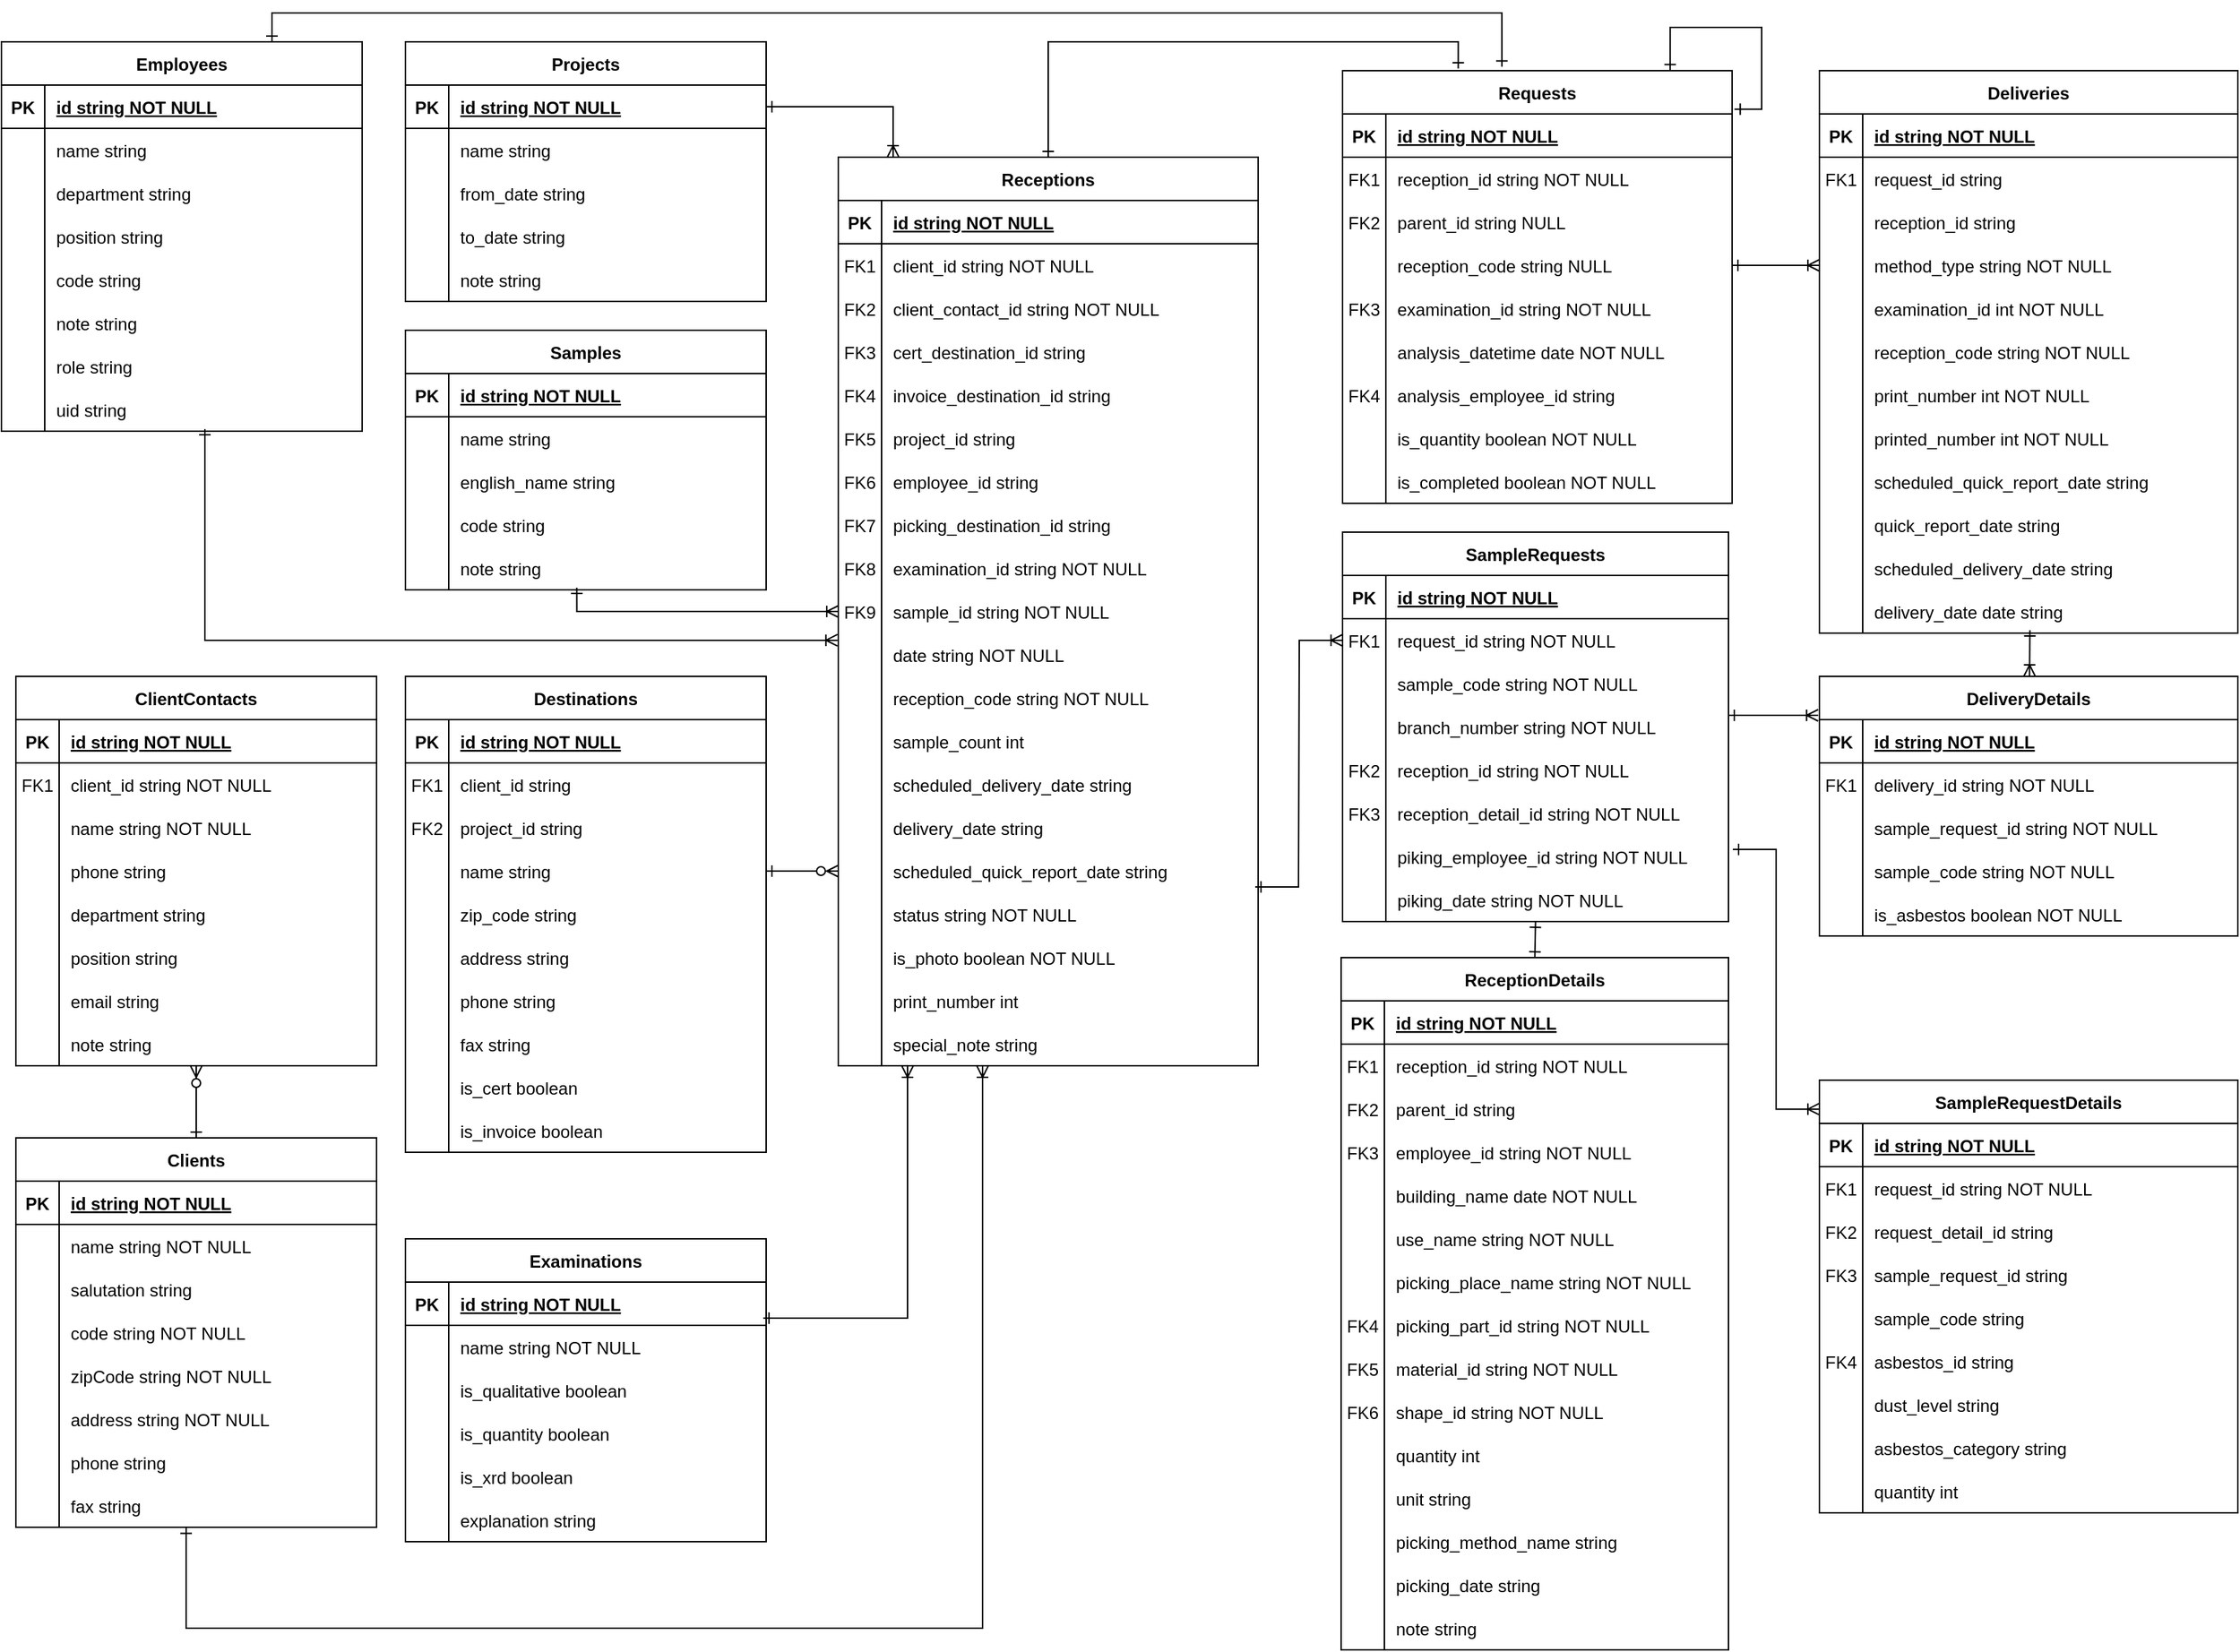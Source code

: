 <mxfile version="24.0.1" type="github" pages="4">
  <diagram name="E-R図" id="PdWkVyOOkiQddDNNh5eu">
    <mxGraphModel dx="1841" dy="1285" grid="1" gridSize="10" guides="1" tooltips="1" connect="1" arrows="1" fold="1" page="1" pageScale="1" pageWidth="1654" pageHeight="1169" math="0" shadow="0" extFonts="Permanent Marker^https://fonts.googleapis.com/css?family=Permanent+Marker">
      <root>
        <mxCell id="c_CV5RMxf_Sg4DQvKKUF-0" />
        <mxCell id="c_CV5RMxf_Sg4DQvKKUF-1" parent="c_CV5RMxf_Sg4DQvKKUF-0" />
        <mxCell id="c_CV5RMxf_Sg4DQvKKUF-29" value="Deliveries" style="shape=table;startSize=30;container=1;collapsible=1;childLayout=tableLayout;fixedRows=1;rowLines=0;fontStyle=1;align=center;resizeLast=1;" vertex="1" parent="c_CV5RMxf_Sg4DQvKKUF-1">
          <mxGeometry x="1300" y="60" width="290" height="390" as="geometry" />
        </mxCell>
        <mxCell id="c_CV5RMxf_Sg4DQvKKUF-30" value="" style="shape=partialRectangle;collapsible=0;dropTarget=0;pointerEvents=0;fillColor=none;points=[[0,0.5],[1,0.5]];portConstraint=eastwest;top=0;left=0;right=0;bottom=1;" vertex="1" parent="c_CV5RMxf_Sg4DQvKKUF-29">
          <mxGeometry y="30" width="290" height="30" as="geometry" />
        </mxCell>
        <mxCell id="c_CV5RMxf_Sg4DQvKKUF-31" value="PK" style="shape=partialRectangle;overflow=hidden;connectable=0;fillColor=none;top=0;left=0;bottom=0;right=0;fontStyle=1;" vertex="1" parent="c_CV5RMxf_Sg4DQvKKUF-30">
          <mxGeometry width="30" height="30" as="geometry">
            <mxRectangle width="30" height="30" as="alternateBounds" />
          </mxGeometry>
        </mxCell>
        <mxCell id="c_CV5RMxf_Sg4DQvKKUF-32" value="id string NOT NULL " style="shape=partialRectangle;overflow=hidden;connectable=0;fillColor=none;top=0;left=0;bottom=0;right=0;align=left;spacingLeft=6;fontStyle=5;" vertex="1" parent="c_CV5RMxf_Sg4DQvKKUF-30">
          <mxGeometry x="30" width="260" height="30" as="geometry">
            <mxRectangle width="260" height="30" as="alternateBounds" />
          </mxGeometry>
        </mxCell>
        <mxCell id="c_CV5RMxf_Sg4DQvKKUF-33" value="" style="shape=partialRectangle;collapsible=0;dropTarget=0;pointerEvents=0;fillColor=none;points=[[0,0.5],[1,0.5]];portConstraint=eastwest;top=0;left=0;right=0;bottom=0;" vertex="1" parent="c_CV5RMxf_Sg4DQvKKUF-29">
          <mxGeometry y="60" width="290" height="30" as="geometry" />
        </mxCell>
        <mxCell id="c_CV5RMxf_Sg4DQvKKUF-34" value="FK1" style="shape=partialRectangle;overflow=hidden;connectable=0;fillColor=none;top=0;left=0;bottom=0;right=0;" vertex="1" parent="c_CV5RMxf_Sg4DQvKKUF-33">
          <mxGeometry width="30" height="30" as="geometry">
            <mxRectangle width="30" height="30" as="alternateBounds" />
          </mxGeometry>
        </mxCell>
        <mxCell id="c_CV5RMxf_Sg4DQvKKUF-35" value="request_id string" style="shape=partialRectangle;overflow=hidden;connectable=0;fillColor=none;top=0;left=0;bottom=0;right=0;align=left;spacingLeft=6;" vertex="1" parent="c_CV5RMxf_Sg4DQvKKUF-33">
          <mxGeometry x="30" width="260" height="30" as="geometry">
            <mxRectangle width="260" height="30" as="alternateBounds" />
          </mxGeometry>
        </mxCell>
        <mxCell id="c_CV5RMxf_Sg4DQvKKUF-36" value="" style="shape=partialRectangle;collapsible=0;dropTarget=0;pointerEvents=0;fillColor=none;points=[[0,0.5],[1,0.5]];portConstraint=eastwest;top=0;left=0;right=0;bottom=0;" vertex="1" parent="c_CV5RMxf_Sg4DQvKKUF-29">
          <mxGeometry y="90" width="290" height="30" as="geometry" />
        </mxCell>
        <mxCell id="c_CV5RMxf_Sg4DQvKKUF-37" value="" style="shape=partialRectangle;overflow=hidden;connectable=0;fillColor=none;top=0;left=0;bottom=0;right=0;" vertex="1" parent="c_CV5RMxf_Sg4DQvKKUF-36">
          <mxGeometry width="30" height="30" as="geometry">
            <mxRectangle width="30" height="30" as="alternateBounds" />
          </mxGeometry>
        </mxCell>
        <mxCell id="c_CV5RMxf_Sg4DQvKKUF-38" value="reception_id string" style="shape=partialRectangle;overflow=hidden;connectable=0;fillColor=none;top=0;left=0;bottom=0;right=0;align=left;spacingLeft=6;" vertex="1" parent="c_CV5RMxf_Sg4DQvKKUF-36">
          <mxGeometry x="30" width="260" height="30" as="geometry">
            <mxRectangle width="260" height="30" as="alternateBounds" />
          </mxGeometry>
        </mxCell>
        <mxCell id="c_CV5RMxf_Sg4DQvKKUF-39" value="" style="shape=partialRectangle;collapsible=0;dropTarget=0;pointerEvents=0;fillColor=none;points=[[0,0.5],[1,0.5]];portConstraint=eastwest;top=0;left=0;right=0;bottom=0;" vertex="1" parent="c_CV5RMxf_Sg4DQvKKUF-29">
          <mxGeometry y="120" width="290" height="30" as="geometry" />
        </mxCell>
        <mxCell id="c_CV5RMxf_Sg4DQvKKUF-40" value="" style="shape=partialRectangle;overflow=hidden;connectable=0;fillColor=none;top=0;left=0;bottom=0;right=0;" vertex="1" parent="c_CV5RMxf_Sg4DQvKKUF-39">
          <mxGeometry width="30" height="30" as="geometry">
            <mxRectangle width="30" height="30" as="alternateBounds" />
          </mxGeometry>
        </mxCell>
        <mxCell id="c_CV5RMxf_Sg4DQvKKUF-41" value="method_type string NOT NULL" style="shape=partialRectangle;overflow=hidden;connectable=0;fillColor=none;top=0;left=0;bottom=0;right=0;align=left;spacingLeft=6;" vertex="1" parent="c_CV5RMxf_Sg4DQvKKUF-39">
          <mxGeometry x="30" width="260" height="30" as="geometry">
            <mxRectangle width="260" height="30" as="alternateBounds" />
          </mxGeometry>
        </mxCell>
        <mxCell id="c_CV5RMxf_Sg4DQvKKUF-42" value="" style="shape=partialRectangle;collapsible=0;dropTarget=0;pointerEvents=0;fillColor=none;points=[[0,0.5],[1,0.5]];portConstraint=eastwest;top=0;left=0;right=0;bottom=0;" vertex="1" parent="c_CV5RMxf_Sg4DQvKKUF-29">
          <mxGeometry y="150" width="290" height="30" as="geometry" />
        </mxCell>
        <mxCell id="c_CV5RMxf_Sg4DQvKKUF-43" value="" style="shape=partialRectangle;overflow=hidden;connectable=0;fillColor=none;top=0;left=0;bottom=0;right=0;" vertex="1" parent="c_CV5RMxf_Sg4DQvKKUF-42">
          <mxGeometry width="30" height="30" as="geometry">
            <mxRectangle width="30" height="30" as="alternateBounds" />
          </mxGeometry>
        </mxCell>
        <mxCell id="c_CV5RMxf_Sg4DQvKKUF-44" value="examination_id int NOT NULL" style="shape=partialRectangle;overflow=hidden;connectable=0;fillColor=none;top=0;left=0;bottom=0;right=0;align=left;spacingLeft=6;" vertex="1" parent="c_CV5RMxf_Sg4DQvKKUF-42">
          <mxGeometry x="30" width="260" height="30" as="geometry">
            <mxRectangle width="260" height="30" as="alternateBounds" />
          </mxGeometry>
        </mxCell>
        <mxCell id="slaZgkwIkNI7PXMkp4vC-1" value="" style="shape=partialRectangle;collapsible=0;dropTarget=0;pointerEvents=0;fillColor=none;points=[[0,0.5],[1,0.5]];portConstraint=eastwest;top=0;left=0;right=0;bottom=0;" vertex="1" parent="c_CV5RMxf_Sg4DQvKKUF-29">
          <mxGeometry y="180" width="290" height="30" as="geometry" />
        </mxCell>
        <mxCell id="slaZgkwIkNI7PXMkp4vC-2" value="" style="shape=partialRectangle;overflow=hidden;connectable=0;fillColor=none;top=0;left=0;bottom=0;right=0;" vertex="1" parent="slaZgkwIkNI7PXMkp4vC-1">
          <mxGeometry width="30" height="30" as="geometry">
            <mxRectangle width="30" height="30" as="alternateBounds" />
          </mxGeometry>
        </mxCell>
        <mxCell id="slaZgkwIkNI7PXMkp4vC-3" value="reception_code string NOT NULL" style="shape=partialRectangle;overflow=hidden;connectable=0;fillColor=none;top=0;left=0;bottom=0;right=0;align=left;spacingLeft=6;" vertex="1" parent="slaZgkwIkNI7PXMkp4vC-1">
          <mxGeometry x="30" width="260" height="30" as="geometry">
            <mxRectangle width="260" height="30" as="alternateBounds" />
          </mxGeometry>
        </mxCell>
        <mxCell id="c_CV5RMxf_Sg4DQvKKUF-48" value="" style="shape=partialRectangle;collapsible=0;dropTarget=0;pointerEvents=0;fillColor=none;points=[[0,0.5],[1,0.5]];portConstraint=eastwest;top=0;left=0;right=0;bottom=0;" vertex="1" parent="c_CV5RMxf_Sg4DQvKKUF-29">
          <mxGeometry y="210" width="290" height="30" as="geometry" />
        </mxCell>
        <mxCell id="c_CV5RMxf_Sg4DQvKKUF-49" value="" style="shape=partialRectangle;overflow=hidden;connectable=0;fillColor=none;top=0;left=0;bottom=0;right=0;" vertex="1" parent="c_CV5RMxf_Sg4DQvKKUF-48">
          <mxGeometry width="30" height="30" as="geometry">
            <mxRectangle width="30" height="30" as="alternateBounds" />
          </mxGeometry>
        </mxCell>
        <mxCell id="c_CV5RMxf_Sg4DQvKKUF-50" value="print_number int NOT NULL" style="shape=partialRectangle;overflow=hidden;connectable=0;fillColor=none;top=0;left=0;bottom=0;right=0;align=left;spacingLeft=6;" vertex="1" parent="c_CV5RMxf_Sg4DQvKKUF-48">
          <mxGeometry x="30" width="260" height="30" as="geometry">
            <mxRectangle width="260" height="30" as="alternateBounds" />
          </mxGeometry>
        </mxCell>
        <mxCell id="c_CV5RMxf_Sg4DQvKKUF-51" value="" style="shape=partialRectangle;collapsible=0;dropTarget=0;pointerEvents=0;fillColor=none;points=[[0,0.5],[1,0.5]];portConstraint=eastwest;top=0;left=0;right=0;bottom=0;" vertex="1" parent="c_CV5RMxf_Sg4DQvKKUF-29">
          <mxGeometry y="240" width="290" height="30" as="geometry" />
        </mxCell>
        <mxCell id="c_CV5RMxf_Sg4DQvKKUF-52" value="" style="shape=partialRectangle;overflow=hidden;connectable=0;fillColor=none;top=0;left=0;bottom=0;right=0;" vertex="1" parent="c_CV5RMxf_Sg4DQvKKUF-51">
          <mxGeometry width="30" height="30" as="geometry">
            <mxRectangle width="30" height="30" as="alternateBounds" />
          </mxGeometry>
        </mxCell>
        <mxCell id="c_CV5RMxf_Sg4DQvKKUF-53" value="printed_number int NOT NULL" style="shape=partialRectangle;overflow=hidden;connectable=0;fillColor=none;top=0;left=0;bottom=0;right=0;align=left;spacingLeft=6;" vertex="1" parent="c_CV5RMxf_Sg4DQvKKUF-51">
          <mxGeometry x="30" width="260" height="30" as="geometry">
            <mxRectangle width="260" height="30" as="alternateBounds" />
          </mxGeometry>
        </mxCell>
        <mxCell id="c_CV5RMxf_Sg4DQvKKUF-54" value="" style="shape=partialRectangle;collapsible=0;dropTarget=0;pointerEvents=0;fillColor=none;points=[[0,0.5],[1,0.5]];portConstraint=eastwest;top=0;left=0;right=0;bottom=0;" vertex="1" parent="c_CV5RMxf_Sg4DQvKKUF-29">
          <mxGeometry y="270" width="290" height="30" as="geometry" />
        </mxCell>
        <mxCell id="c_CV5RMxf_Sg4DQvKKUF-55" value="" style="shape=partialRectangle;overflow=hidden;connectable=0;fillColor=none;top=0;left=0;bottom=0;right=0;" vertex="1" parent="c_CV5RMxf_Sg4DQvKKUF-54">
          <mxGeometry width="30" height="30" as="geometry">
            <mxRectangle width="30" height="30" as="alternateBounds" />
          </mxGeometry>
        </mxCell>
        <mxCell id="c_CV5RMxf_Sg4DQvKKUF-56" value="scheduled_quick_report_date string" style="shape=partialRectangle;overflow=hidden;connectable=0;fillColor=none;top=0;left=0;bottom=0;right=0;align=left;spacingLeft=6;" vertex="1" parent="c_CV5RMxf_Sg4DQvKKUF-54">
          <mxGeometry x="30" width="260" height="30" as="geometry">
            <mxRectangle width="260" height="30" as="alternateBounds" />
          </mxGeometry>
        </mxCell>
        <mxCell id="c_CV5RMxf_Sg4DQvKKUF-57" value="" style="shape=partialRectangle;collapsible=0;dropTarget=0;pointerEvents=0;fillColor=none;points=[[0,0.5],[1,0.5]];portConstraint=eastwest;top=0;left=0;right=0;bottom=0;" vertex="1" parent="c_CV5RMxf_Sg4DQvKKUF-29">
          <mxGeometry y="300" width="290" height="30" as="geometry" />
        </mxCell>
        <mxCell id="c_CV5RMxf_Sg4DQvKKUF-58" value="" style="shape=partialRectangle;overflow=hidden;connectable=0;fillColor=none;top=0;left=0;bottom=0;right=0;" vertex="1" parent="c_CV5RMxf_Sg4DQvKKUF-57">
          <mxGeometry width="30" height="30" as="geometry">
            <mxRectangle width="30" height="30" as="alternateBounds" />
          </mxGeometry>
        </mxCell>
        <mxCell id="c_CV5RMxf_Sg4DQvKKUF-59" value="quick_report_date string" style="shape=partialRectangle;overflow=hidden;connectable=0;fillColor=none;top=0;left=0;bottom=0;right=0;align=left;spacingLeft=6;" vertex="1" parent="c_CV5RMxf_Sg4DQvKKUF-57">
          <mxGeometry x="30" width="260" height="30" as="geometry">
            <mxRectangle width="260" height="30" as="alternateBounds" />
          </mxGeometry>
        </mxCell>
        <mxCell id="c_CV5RMxf_Sg4DQvKKUF-63" value="" style="shape=partialRectangle;collapsible=0;dropTarget=0;pointerEvents=0;fillColor=none;points=[[0,0.5],[1,0.5]];portConstraint=eastwest;top=0;left=0;right=0;bottom=0;" vertex="1" parent="c_CV5RMxf_Sg4DQvKKUF-29">
          <mxGeometry y="330" width="290" height="30" as="geometry" />
        </mxCell>
        <mxCell id="c_CV5RMxf_Sg4DQvKKUF-64" value="" style="shape=partialRectangle;overflow=hidden;connectable=0;fillColor=none;top=0;left=0;bottom=0;right=0;" vertex="1" parent="c_CV5RMxf_Sg4DQvKKUF-63">
          <mxGeometry width="30" height="30" as="geometry">
            <mxRectangle width="30" height="30" as="alternateBounds" />
          </mxGeometry>
        </mxCell>
        <mxCell id="c_CV5RMxf_Sg4DQvKKUF-65" value="scheduled_delivery_date string" style="shape=partialRectangle;overflow=hidden;connectable=0;fillColor=none;top=0;left=0;bottom=0;right=0;align=left;spacingLeft=6;" vertex="1" parent="c_CV5RMxf_Sg4DQvKKUF-63">
          <mxGeometry x="30" width="260" height="30" as="geometry">
            <mxRectangle width="260" height="30" as="alternateBounds" />
          </mxGeometry>
        </mxCell>
        <mxCell id="c_CV5RMxf_Sg4DQvKKUF-66" value="" style="shape=partialRectangle;collapsible=0;dropTarget=0;pointerEvents=0;fillColor=none;points=[[0,0.5],[1,0.5]];portConstraint=eastwest;top=0;left=0;right=0;bottom=0;" vertex="1" parent="c_CV5RMxf_Sg4DQvKKUF-29">
          <mxGeometry y="360" width="290" height="30" as="geometry" />
        </mxCell>
        <mxCell id="c_CV5RMxf_Sg4DQvKKUF-67" value="" style="shape=partialRectangle;overflow=hidden;connectable=0;fillColor=none;top=0;left=0;bottom=0;right=0;" vertex="1" parent="c_CV5RMxf_Sg4DQvKKUF-66">
          <mxGeometry width="30" height="30" as="geometry">
            <mxRectangle width="30" height="30" as="alternateBounds" />
          </mxGeometry>
        </mxCell>
        <mxCell id="c_CV5RMxf_Sg4DQvKKUF-68" value="delivery_date date string" style="shape=partialRectangle;overflow=hidden;connectable=0;fillColor=none;top=0;left=0;bottom=0;right=0;align=left;spacingLeft=6;" vertex="1" parent="c_CV5RMxf_Sg4DQvKKUF-66">
          <mxGeometry x="30" width="260" height="30" as="geometry">
            <mxRectangle width="260" height="30" as="alternateBounds" />
          </mxGeometry>
        </mxCell>
        <mxCell id="c_CV5RMxf_Sg4DQvKKUF-69" value="Clients" style="shape=table;startSize=30;container=1;collapsible=1;childLayout=tableLayout;fixedRows=1;rowLines=0;fontStyle=1;align=center;resizeLast=1;" vertex="1" parent="c_CV5RMxf_Sg4DQvKKUF-1">
          <mxGeometry x="50" y="800" width="250" height="270" as="geometry" />
        </mxCell>
        <mxCell id="c_CV5RMxf_Sg4DQvKKUF-70" value="" style="shape=partialRectangle;collapsible=0;dropTarget=0;pointerEvents=0;fillColor=none;points=[[0,0.5],[1,0.5]];portConstraint=eastwest;top=0;left=0;right=0;bottom=1;" vertex="1" parent="c_CV5RMxf_Sg4DQvKKUF-69">
          <mxGeometry y="30" width="250" height="30" as="geometry" />
        </mxCell>
        <mxCell id="c_CV5RMxf_Sg4DQvKKUF-71" value="PK" style="shape=partialRectangle;overflow=hidden;connectable=0;fillColor=none;top=0;left=0;bottom=0;right=0;fontStyle=1;" vertex="1" parent="c_CV5RMxf_Sg4DQvKKUF-70">
          <mxGeometry width="30" height="30" as="geometry">
            <mxRectangle width="30" height="30" as="alternateBounds" />
          </mxGeometry>
        </mxCell>
        <mxCell id="c_CV5RMxf_Sg4DQvKKUF-72" value="id string NOT NULL " style="shape=partialRectangle;overflow=hidden;connectable=0;fillColor=none;top=0;left=0;bottom=0;right=0;align=left;spacingLeft=6;fontStyle=5;" vertex="1" parent="c_CV5RMxf_Sg4DQvKKUF-70">
          <mxGeometry x="30" width="220" height="30" as="geometry">
            <mxRectangle width="220" height="30" as="alternateBounds" />
          </mxGeometry>
        </mxCell>
        <mxCell id="c_CV5RMxf_Sg4DQvKKUF-73" value="" style="shape=partialRectangle;collapsible=0;dropTarget=0;pointerEvents=0;fillColor=none;points=[[0,0.5],[1,0.5]];portConstraint=eastwest;top=0;left=0;right=0;bottom=0;" vertex="1" parent="c_CV5RMxf_Sg4DQvKKUF-69">
          <mxGeometry y="60" width="250" height="30" as="geometry" />
        </mxCell>
        <mxCell id="c_CV5RMxf_Sg4DQvKKUF-74" value="" style="shape=partialRectangle;overflow=hidden;connectable=0;fillColor=none;top=0;left=0;bottom=0;right=0;" vertex="1" parent="c_CV5RMxf_Sg4DQvKKUF-73">
          <mxGeometry width="30" height="30" as="geometry">
            <mxRectangle width="30" height="30" as="alternateBounds" />
          </mxGeometry>
        </mxCell>
        <mxCell id="c_CV5RMxf_Sg4DQvKKUF-75" value="name string NOT NULL" style="shape=partialRectangle;overflow=hidden;connectable=0;fillColor=none;top=0;left=0;bottom=0;right=0;align=left;spacingLeft=6;" vertex="1" parent="c_CV5RMxf_Sg4DQvKKUF-73">
          <mxGeometry x="30" width="220" height="30" as="geometry">
            <mxRectangle width="220" height="30" as="alternateBounds" />
          </mxGeometry>
        </mxCell>
        <mxCell id="c_CV5RMxf_Sg4DQvKKUF-76" value="" style="shape=partialRectangle;collapsible=0;dropTarget=0;pointerEvents=0;fillColor=none;points=[[0,0.5],[1,0.5]];portConstraint=eastwest;top=0;left=0;right=0;bottom=0;" vertex="1" parent="c_CV5RMxf_Sg4DQvKKUF-69">
          <mxGeometry y="90" width="250" height="30" as="geometry" />
        </mxCell>
        <mxCell id="c_CV5RMxf_Sg4DQvKKUF-77" value="" style="shape=partialRectangle;overflow=hidden;connectable=0;fillColor=none;top=0;left=0;bottom=0;right=0;" vertex="1" parent="c_CV5RMxf_Sg4DQvKKUF-76">
          <mxGeometry width="30" height="30" as="geometry">
            <mxRectangle width="30" height="30" as="alternateBounds" />
          </mxGeometry>
        </mxCell>
        <mxCell id="c_CV5RMxf_Sg4DQvKKUF-78" value="salutation string" style="shape=partialRectangle;overflow=hidden;connectable=0;fillColor=none;top=0;left=0;bottom=0;right=0;align=left;spacingLeft=6;" vertex="1" parent="c_CV5RMxf_Sg4DQvKKUF-76">
          <mxGeometry x="30" width="220" height="30" as="geometry">
            <mxRectangle width="220" height="30" as="alternateBounds" />
          </mxGeometry>
        </mxCell>
        <mxCell id="c_CV5RMxf_Sg4DQvKKUF-79" value="" style="shape=partialRectangle;collapsible=0;dropTarget=0;pointerEvents=0;fillColor=none;points=[[0,0.5],[1,0.5]];portConstraint=eastwest;top=0;left=0;right=0;bottom=0;" vertex="1" parent="c_CV5RMxf_Sg4DQvKKUF-69">
          <mxGeometry y="120" width="250" height="30" as="geometry" />
        </mxCell>
        <mxCell id="c_CV5RMxf_Sg4DQvKKUF-80" value="" style="shape=partialRectangle;overflow=hidden;connectable=0;fillColor=none;top=0;left=0;bottom=0;right=0;" vertex="1" parent="c_CV5RMxf_Sg4DQvKKUF-79">
          <mxGeometry width="30" height="30" as="geometry">
            <mxRectangle width="30" height="30" as="alternateBounds" />
          </mxGeometry>
        </mxCell>
        <mxCell id="c_CV5RMxf_Sg4DQvKKUF-81" value="code string NOT NULL" style="shape=partialRectangle;overflow=hidden;connectable=0;fillColor=none;top=0;left=0;bottom=0;right=0;align=left;spacingLeft=6;" vertex="1" parent="c_CV5RMxf_Sg4DQvKKUF-79">
          <mxGeometry x="30" width="220" height="30" as="geometry">
            <mxRectangle width="220" height="30" as="alternateBounds" />
          </mxGeometry>
        </mxCell>
        <mxCell id="slaZgkwIkNI7PXMkp4vC-25" value="" style="shape=partialRectangle;collapsible=0;dropTarget=0;pointerEvents=0;fillColor=none;points=[[0,0.5],[1,0.5]];portConstraint=eastwest;top=0;left=0;right=0;bottom=0;" vertex="1" parent="c_CV5RMxf_Sg4DQvKKUF-69">
          <mxGeometry y="150" width="250" height="30" as="geometry" />
        </mxCell>
        <mxCell id="slaZgkwIkNI7PXMkp4vC-26" value="" style="shape=partialRectangle;overflow=hidden;connectable=0;fillColor=none;top=0;left=0;bottom=0;right=0;" vertex="1" parent="slaZgkwIkNI7PXMkp4vC-25">
          <mxGeometry width="30" height="30" as="geometry">
            <mxRectangle width="30" height="30" as="alternateBounds" />
          </mxGeometry>
        </mxCell>
        <mxCell id="slaZgkwIkNI7PXMkp4vC-27" value="zipCode string NOT NULL" style="shape=partialRectangle;overflow=hidden;connectable=0;fillColor=none;top=0;left=0;bottom=0;right=0;align=left;spacingLeft=6;" vertex="1" parent="slaZgkwIkNI7PXMkp4vC-25">
          <mxGeometry x="30" width="220" height="30" as="geometry">
            <mxRectangle width="220" height="30" as="alternateBounds" />
          </mxGeometry>
        </mxCell>
        <mxCell id="slaZgkwIkNI7PXMkp4vC-28" value="" style="shape=partialRectangle;collapsible=0;dropTarget=0;pointerEvents=0;fillColor=none;points=[[0,0.5],[1,0.5]];portConstraint=eastwest;top=0;left=0;right=0;bottom=0;" vertex="1" parent="c_CV5RMxf_Sg4DQvKKUF-69">
          <mxGeometry y="180" width="250" height="30" as="geometry" />
        </mxCell>
        <mxCell id="slaZgkwIkNI7PXMkp4vC-29" value="" style="shape=partialRectangle;overflow=hidden;connectable=0;fillColor=none;top=0;left=0;bottom=0;right=0;" vertex="1" parent="slaZgkwIkNI7PXMkp4vC-28">
          <mxGeometry width="30" height="30" as="geometry">
            <mxRectangle width="30" height="30" as="alternateBounds" />
          </mxGeometry>
        </mxCell>
        <mxCell id="slaZgkwIkNI7PXMkp4vC-30" value="address string NOT NULL" style="shape=partialRectangle;overflow=hidden;connectable=0;fillColor=none;top=0;left=0;bottom=0;right=0;align=left;spacingLeft=6;" vertex="1" parent="slaZgkwIkNI7PXMkp4vC-28">
          <mxGeometry x="30" width="220" height="30" as="geometry">
            <mxRectangle width="220" height="30" as="alternateBounds" />
          </mxGeometry>
        </mxCell>
        <mxCell id="slaZgkwIkNI7PXMkp4vC-31" value="" style="shape=partialRectangle;collapsible=0;dropTarget=0;pointerEvents=0;fillColor=none;points=[[0,0.5],[1,0.5]];portConstraint=eastwest;top=0;left=0;right=0;bottom=0;" vertex="1" parent="c_CV5RMxf_Sg4DQvKKUF-69">
          <mxGeometry y="210" width="250" height="30" as="geometry" />
        </mxCell>
        <mxCell id="slaZgkwIkNI7PXMkp4vC-32" value="" style="shape=partialRectangle;overflow=hidden;connectable=0;fillColor=none;top=0;left=0;bottom=0;right=0;" vertex="1" parent="slaZgkwIkNI7PXMkp4vC-31">
          <mxGeometry width="30" height="30" as="geometry">
            <mxRectangle width="30" height="30" as="alternateBounds" />
          </mxGeometry>
        </mxCell>
        <mxCell id="slaZgkwIkNI7PXMkp4vC-33" value="phone string" style="shape=partialRectangle;overflow=hidden;connectable=0;fillColor=none;top=0;left=0;bottom=0;right=0;align=left;spacingLeft=6;" vertex="1" parent="slaZgkwIkNI7PXMkp4vC-31">
          <mxGeometry x="30" width="220" height="30" as="geometry">
            <mxRectangle width="220" height="30" as="alternateBounds" />
          </mxGeometry>
        </mxCell>
        <mxCell id="slaZgkwIkNI7PXMkp4vC-22" value="" style="shape=partialRectangle;collapsible=0;dropTarget=0;pointerEvents=0;fillColor=none;points=[[0,0.5],[1,0.5]];portConstraint=eastwest;top=0;left=0;right=0;bottom=0;" vertex="1" parent="c_CV5RMxf_Sg4DQvKKUF-69">
          <mxGeometry y="240" width="250" height="30" as="geometry" />
        </mxCell>
        <mxCell id="slaZgkwIkNI7PXMkp4vC-23" value="" style="shape=partialRectangle;overflow=hidden;connectable=0;fillColor=none;top=0;left=0;bottom=0;right=0;" vertex="1" parent="slaZgkwIkNI7PXMkp4vC-22">
          <mxGeometry width="30" height="30" as="geometry">
            <mxRectangle width="30" height="30" as="alternateBounds" />
          </mxGeometry>
        </mxCell>
        <mxCell id="slaZgkwIkNI7PXMkp4vC-24" value="fax string" style="shape=partialRectangle;overflow=hidden;connectable=0;fillColor=none;top=0;left=0;bottom=0;right=0;align=left;spacingLeft=6;" vertex="1" parent="slaZgkwIkNI7PXMkp4vC-22">
          <mxGeometry x="30" width="220" height="30" as="geometry">
            <mxRectangle width="220" height="30" as="alternateBounds" />
          </mxGeometry>
        </mxCell>
        <mxCell id="c_CV5RMxf_Sg4DQvKKUF-82" value="ReceptionDetails" style="shape=table;startSize=30;container=1;collapsible=1;childLayout=tableLayout;fixedRows=1;rowLines=0;fontStyle=1;align=center;resizeLast=1;" vertex="1" parent="c_CV5RMxf_Sg4DQvKKUF-1">
          <mxGeometry x="968.5" y="675" width="268.5" height="480" as="geometry" />
        </mxCell>
        <mxCell id="c_CV5RMxf_Sg4DQvKKUF-83" value="" style="shape=partialRectangle;collapsible=0;dropTarget=0;pointerEvents=0;fillColor=none;points=[[0,0.5],[1,0.5]];portConstraint=eastwest;top=0;left=0;right=0;bottom=1;" vertex="1" parent="c_CV5RMxf_Sg4DQvKKUF-82">
          <mxGeometry y="30" width="268.5" height="30" as="geometry" />
        </mxCell>
        <mxCell id="c_CV5RMxf_Sg4DQvKKUF-84" value="PK" style="shape=partialRectangle;overflow=hidden;connectable=0;fillColor=none;top=0;left=0;bottom=0;right=0;fontStyle=1;" vertex="1" parent="c_CV5RMxf_Sg4DQvKKUF-83">
          <mxGeometry width="30" height="30" as="geometry">
            <mxRectangle width="30" height="30" as="alternateBounds" />
          </mxGeometry>
        </mxCell>
        <mxCell id="c_CV5RMxf_Sg4DQvKKUF-85" value="id string NOT NULL " style="shape=partialRectangle;overflow=hidden;connectable=0;fillColor=none;top=0;left=0;bottom=0;right=0;align=left;spacingLeft=6;fontStyle=5;" vertex="1" parent="c_CV5RMxf_Sg4DQvKKUF-83">
          <mxGeometry x="30" width="238.5" height="30" as="geometry">
            <mxRectangle width="238.5" height="30" as="alternateBounds" />
          </mxGeometry>
        </mxCell>
        <mxCell id="c_CV5RMxf_Sg4DQvKKUF-86" value="" style="shape=partialRectangle;collapsible=0;dropTarget=0;pointerEvents=0;fillColor=none;points=[[0,0.5],[1,0.5]];portConstraint=eastwest;top=0;left=0;right=0;bottom=0;" vertex="1" parent="c_CV5RMxf_Sg4DQvKKUF-82">
          <mxGeometry y="60" width="268.5" height="30" as="geometry" />
        </mxCell>
        <mxCell id="c_CV5RMxf_Sg4DQvKKUF-87" value="FK1" style="shape=partialRectangle;overflow=hidden;connectable=0;fillColor=none;top=0;left=0;bottom=0;right=0;" vertex="1" parent="c_CV5RMxf_Sg4DQvKKUF-86">
          <mxGeometry width="30" height="30" as="geometry">
            <mxRectangle width="30" height="30" as="alternateBounds" />
          </mxGeometry>
        </mxCell>
        <mxCell id="c_CV5RMxf_Sg4DQvKKUF-88" value="reception_id string NOT NULL" style="shape=partialRectangle;overflow=hidden;connectable=0;fillColor=none;top=0;left=0;bottom=0;right=0;align=left;spacingLeft=6;" vertex="1" parent="c_CV5RMxf_Sg4DQvKKUF-86">
          <mxGeometry x="30" width="238.5" height="30" as="geometry">
            <mxRectangle width="238.5" height="30" as="alternateBounds" />
          </mxGeometry>
        </mxCell>
        <mxCell id="c_CV5RMxf_Sg4DQvKKUF-89" value="" style="shape=partialRectangle;collapsible=0;dropTarget=0;pointerEvents=0;fillColor=none;points=[[0,0.5],[1,0.5]];portConstraint=eastwest;top=0;left=0;right=0;bottom=0;" vertex="1" parent="c_CV5RMxf_Sg4DQvKKUF-82">
          <mxGeometry y="90" width="268.5" height="30" as="geometry" />
        </mxCell>
        <mxCell id="c_CV5RMxf_Sg4DQvKKUF-90" value="FK2" style="shape=partialRectangle;overflow=hidden;connectable=0;fillColor=none;top=0;left=0;bottom=0;right=0;" vertex="1" parent="c_CV5RMxf_Sg4DQvKKUF-89">
          <mxGeometry width="30" height="30" as="geometry">
            <mxRectangle width="30" height="30" as="alternateBounds" />
          </mxGeometry>
        </mxCell>
        <mxCell id="c_CV5RMxf_Sg4DQvKKUF-91" value="parent_id string" style="shape=partialRectangle;overflow=hidden;connectable=0;fillColor=none;top=0;left=0;bottom=0;right=0;align=left;spacingLeft=6;" vertex="1" parent="c_CV5RMxf_Sg4DQvKKUF-89">
          <mxGeometry x="30" width="238.5" height="30" as="geometry">
            <mxRectangle width="238.5" height="30" as="alternateBounds" />
          </mxGeometry>
        </mxCell>
        <mxCell id="c_CV5RMxf_Sg4DQvKKUF-92" value="" style="shape=partialRectangle;collapsible=0;dropTarget=0;pointerEvents=0;fillColor=none;points=[[0,0.5],[1,0.5]];portConstraint=eastwest;top=0;left=0;right=0;bottom=0;" vertex="1" parent="c_CV5RMxf_Sg4DQvKKUF-82">
          <mxGeometry y="120" width="268.5" height="30" as="geometry" />
        </mxCell>
        <mxCell id="c_CV5RMxf_Sg4DQvKKUF-93" value="FK3" style="shape=partialRectangle;overflow=hidden;connectable=0;fillColor=none;top=0;left=0;bottom=0;right=0;" vertex="1" parent="c_CV5RMxf_Sg4DQvKKUF-92">
          <mxGeometry width="30" height="30" as="geometry">
            <mxRectangle width="30" height="30" as="alternateBounds" />
          </mxGeometry>
        </mxCell>
        <mxCell id="c_CV5RMxf_Sg4DQvKKUF-94" value="employee_id string NOT NULL" style="shape=partialRectangle;overflow=hidden;connectable=0;fillColor=none;top=0;left=0;bottom=0;right=0;align=left;spacingLeft=6;" vertex="1" parent="c_CV5RMxf_Sg4DQvKKUF-92">
          <mxGeometry x="30" width="238.5" height="30" as="geometry">
            <mxRectangle width="238.5" height="30" as="alternateBounds" />
          </mxGeometry>
        </mxCell>
        <mxCell id="c_CV5RMxf_Sg4DQvKKUF-95" value="" style="shape=partialRectangle;collapsible=0;dropTarget=0;pointerEvents=0;fillColor=none;points=[[0,0.5],[1,0.5]];portConstraint=eastwest;top=0;left=0;right=0;bottom=0;" vertex="1" parent="c_CV5RMxf_Sg4DQvKKUF-82">
          <mxGeometry y="150" width="268.5" height="30" as="geometry" />
        </mxCell>
        <mxCell id="c_CV5RMxf_Sg4DQvKKUF-96" value="" style="shape=partialRectangle;overflow=hidden;connectable=0;fillColor=none;top=0;left=0;bottom=0;right=0;" vertex="1" parent="c_CV5RMxf_Sg4DQvKKUF-95">
          <mxGeometry width="30" height="30" as="geometry">
            <mxRectangle width="30" height="30" as="alternateBounds" />
          </mxGeometry>
        </mxCell>
        <mxCell id="c_CV5RMxf_Sg4DQvKKUF-97" value="building_name date NOT NULL" style="shape=partialRectangle;overflow=hidden;connectable=0;fillColor=none;top=0;left=0;bottom=0;right=0;align=left;spacingLeft=6;" vertex="1" parent="c_CV5RMxf_Sg4DQvKKUF-95">
          <mxGeometry x="30" width="238.5" height="30" as="geometry">
            <mxRectangle width="238.5" height="30" as="alternateBounds" />
          </mxGeometry>
        </mxCell>
        <mxCell id="slaZgkwIkNI7PXMkp4vC-200" value="" style="shape=partialRectangle;collapsible=0;dropTarget=0;pointerEvents=0;fillColor=none;points=[[0,0.5],[1,0.5]];portConstraint=eastwest;top=0;left=0;right=0;bottom=0;" vertex="1" parent="c_CV5RMxf_Sg4DQvKKUF-82">
          <mxGeometry y="180" width="268.5" height="30" as="geometry" />
        </mxCell>
        <mxCell id="slaZgkwIkNI7PXMkp4vC-201" value="" style="shape=partialRectangle;overflow=hidden;connectable=0;fillColor=none;top=0;left=0;bottom=0;right=0;" vertex="1" parent="slaZgkwIkNI7PXMkp4vC-200">
          <mxGeometry width="30" height="30" as="geometry">
            <mxRectangle width="30" height="30" as="alternateBounds" />
          </mxGeometry>
        </mxCell>
        <mxCell id="slaZgkwIkNI7PXMkp4vC-202" value="use_name string NOT NULL" style="shape=partialRectangle;overflow=hidden;connectable=0;fillColor=none;top=0;left=0;bottom=0;right=0;align=left;spacingLeft=6;" vertex="1" parent="slaZgkwIkNI7PXMkp4vC-200">
          <mxGeometry x="30" width="238.5" height="30" as="geometry">
            <mxRectangle width="238.5" height="30" as="alternateBounds" />
          </mxGeometry>
        </mxCell>
        <mxCell id="slaZgkwIkNI7PXMkp4vC-203" value="" style="shape=partialRectangle;collapsible=0;dropTarget=0;pointerEvents=0;fillColor=none;points=[[0,0.5],[1,0.5]];portConstraint=eastwest;top=0;left=0;right=0;bottom=0;" vertex="1" parent="c_CV5RMxf_Sg4DQvKKUF-82">
          <mxGeometry y="210" width="268.5" height="30" as="geometry" />
        </mxCell>
        <mxCell id="slaZgkwIkNI7PXMkp4vC-204" value="" style="shape=partialRectangle;overflow=hidden;connectable=0;fillColor=none;top=0;left=0;bottom=0;right=0;" vertex="1" parent="slaZgkwIkNI7PXMkp4vC-203">
          <mxGeometry width="30" height="30" as="geometry">
            <mxRectangle width="30" height="30" as="alternateBounds" />
          </mxGeometry>
        </mxCell>
        <mxCell id="slaZgkwIkNI7PXMkp4vC-205" value="picking_place_name string NOT NULL" style="shape=partialRectangle;overflow=hidden;connectable=0;fillColor=none;top=0;left=0;bottom=0;right=0;align=left;spacingLeft=6;" vertex="1" parent="slaZgkwIkNI7PXMkp4vC-203">
          <mxGeometry x="30" width="238.5" height="30" as="geometry">
            <mxRectangle width="238.5" height="30" as="alternateBounds" />
          </mxGeometry>
        </mxCell>
        <mxCell id="slaZgkwIkNI7PXMkp4vC-206" value="" style="shape=partialRectangle;collapsible=0;dropTarget=0;pointerEvents=0;fillColor=none;points=[[0,0.5],[1,0.5]];portConstraint=eastwest;top=0;left=0;right=0;bottom=0;" vertex="1" parent="c_CV5RMxf_Sg4DQvKKUF-82">
          <mxGeometry y="240" width="268.5" height="30" as="geometry" />
        </mxCell>
        <mxCell id="slaZgkwIkNI7PXMkp4vC-207" value="FK4" style="shape=partialRectangle;overflow=hidden;connectable=0;fillColor=none;top=0;left=0;bottom=0;right=0;" vertex="1" parent="slaZgkwIkNI7PXMkp4vC-206">
          <mxGeometry width="30" height="30" as="geometry">
            <mxRectangle width="30" height="30" as="alternateBounds" />
          </mxGeometry>
        </mxCell>
        <mxCell id="slaZgkwIkNI7PXMkp4vC-208" value="picking_part_id string NOT NULL" style="shape=partialRectangle;overflow=hidden;connectable=0;fillColor=none;top=0;left=0;bottom=0;right=0;align=left;spacingLeft=6;" vertex="1" parent="slaZgkwIkNI7PXMkp4vC-206">
          <mxGeometry x="30" width="238.5" height="30" as="geometry">
            <mxRectangle width="238.5" height="30" as="alternateBounds" />
          </mxGeometry>
        </mxCell>
        <mxCell id="slaZgkwIkNI7PXMkp4vC-209" value="" style="shape=partialRectangle;collapsible=0;dropTarget=0;pointerEvents=0;fillColor=none;points=[[0,0.5],[1,0.5]];portConstraint=eastwest;top=0;left=0;right=0;bottom=0;" vertex="1" parent="c_CV5RMxf_Sg4DQvKKUF-82">
          <mxGeometry y="270" width="268.5" height="30" as="geometry" />
        </mxCell>
        <mxCell id="slaZgkwIkNI7PXMkp4vC-210" value="FK5" style="shape=partialRectangle;overflow=hidden;connectable=0;fillColor=none;top=0;left=0;bottom=0;right=0;" vertex="1" parent="slaZgkwIkNI7PXMkp4vC-209">
          <mxGeometry width="30" height="30" as="geometry">
            <mxRectangle width="30" height="30" as="alternateBounds" />
          </mxGeometry>
        </mxCell>
        <mxCell id="slaZgkwIkNI7PXMkp4vC-211" value="material_id string NOT NULL" style="shape=partialRectangle;overflow=hidden;connectable=0;fillColor=none;top=0;left=0;bottom=0;right=0;align=left;spacingLeft=6;" vertex="1" parent="slaZgkwIkNI7PXMkp4vC-209">
          <mxGeometry x="30" width="238.5" height="30" as="geometry">
            <mxRectangle width="238.5" height="30" as="alternateBounds" />
          </mxGeometry>
        </mxCell>
        <mxCell id="slaZgkwIkNI7PXMkp4vC-212" value="" style="shape=partialRectangle;collapsible=0;dropTarget=0;pointerEvents=0;fillColor=none;points=[[0,0.5],[1,0.5]];portConstraint=eastwest;top=0;left=0;right=0;bottom=0;" vertex="1" parent="c_CV5RMxf_Sg4DQvKKUF-82">
          <mxGeometry y="300" width="268.5" height="30" as="geometry" />
        </mxCell>
        <mxCell id="slaZgkwIkNI7PXMkp4vC-213" value="FK6" style="shape=partialRectangle;overflow=hidden;connectable=0;fillColor=none;top=0;left=0;bottom=0;right=0;" vertex="1" parent="slaZgkwIkNI7PXMkp4vC-212">
          <mxGeometry width="30" height="30" as="geometry">
            <mxRectangle width="30" height="30" as="alternateBounds" />
          </mxGeometry>
        </mxCell>
        <mxCell id="slaZgkwIkNI7PXMkp4vC-214" value="shape_id string NOT NULL" style="shape=partialRectangle;overflow=hidden;connectable=0;fillColor=none;top=0;left=0;bottom=0;right=0;align=left;spacingLeft=6;" vertex="1" parent="slaZgkwIkNI7PXMkp4vC-212">
          <mxGeometry x="30" width="238.5" height="30" as="geometry">
            <mxRectangle width="238.5" height="30" as="alternateBounds" />
          </mxGeometry>
        </mxCell>
        <mxCell id="slaZgkwIkNI7PXMkp4vC-215" value="" style="shape=partialRectangle;collapsible=0;dropTarget=0;pointerEvents=0;fillColor=none;points=[[0,0.5],[1,0.5]];portConstraint=eastwest;top=0;left=0;right=0;bottom=0;" vertex="1" parent="c_CV5RMxf_Sg4DQvKKUF-82">
          <mxGeometry y="330" width="268.5" height="30" as="geometry" />
        </mxCell>
        <mxCell id="slaZgkwIkNI7PXMkp4vC-216" value="" style="shape=partialRectangle;overflow=hidden;connectable=0;fillColor=none;top=0;left=0;bottom=0;right=0;" vertex="1" parent="slaZgkwIkNI7PXMkp4vC-215">
          <mxGeometry width="30" height="30" as="geometry">
            <mxRectangle width="30" height="30" as="alternateBounds" />
          </mxGeometry>
        </mxCell>
        <mxCell id="slaZgkwIkNI7PXMkp4vC-217" value="quantity int" style="shape=partialRectangle;overflow=hidden;connectable=0;fillColor=none;top=0;left=0;bottom=0;right=0;align=left;spacingLeft=6;" vertex="1" parent="slaZgkwIkNI7PXMkp4vC-215">
          <mxGeometry x="30" width="238.5" height="30" as="geometry">
            <mxRectangle width="238.5" height="30" as="alternateBounds" />
          </mxGeometry>
        </mxCell>
        <mxCell id="slaZgkwIkNI7PXMkp4vC-218" value="" style="shape=partialRectangle;collapsible=0;dropTarget=0;pointerEvents=0;fillColor=none;points=[[0,0.5],[1,0.5]];portConstraint=eastwest;top=0;left=0;right=0;bottom=0;" vertex="1" parent="c_CV5RMxf_Sg4DQvKKUF-82">
          <mxGeometry y="360" width="268.5" height="30" as="geometry" />
        </mxCell>
        <mxCell id="slaZgkwIkNI7PXMkp4vC-219" value="" style="shape=partialRectangle;overflow=hidden;connectable=0;fillColor=none;top=0;left=0;bottom=0;right=0;" vertex="1" parent="slaZgkwIkNI7PXMkp4vC-218">
          <mxGeometry width="30" height="30" as="geometry">
            <mxRectangle width="30" height="30" as="alternateBounds" />
          </mxGeometry>
        </mxCell>
        <mxCell id="slaZgkwIkNI7PXMkp4vC-220" value="unit string" style="shape=partialRectangle;overflow=hidden;connectable=0;fillColor=none;top=0;left=0;bottom=0;right=0;align=left;spacingLeft=6;" vertex="1" parent="slaZgkwIkNI7PXMkp4vC-218">
          <mxGeometry x="30" width="238.5" height="30" as="geometry">
            <mxRectangle width="238.5" height="30" as="alternateBounds" />
          </mxGeometry>
        </mxCell>
        <mxCell id="c_CV5RMxf_Sg4DQvKKUF-98" value="" style="shape=partialRectangle;collapsible=0;dropTarget=0;pointerEvents=0;fillColor=none;points=[[0,0.5],[1,0.5]];portConstraint=eastwest;top=0;left=0;right=0;bottom=0;" vertex="1" parent="c_CV5RMxf_Sg4DQvKKUF-82">
          <mxGeometry y="390" width="268.5" height="30" as="geometry" />
        </mxCell>
        <mxCell id="c_CV5RMxf_Sg4DQvKKUF-99" value="" style="shape=partialRectangle;overflow=hidden;connectable=0;fillColor=none;top=0;left=0;bottom=0;right=0;" vertex="1" parent="c_CV5RMxf_Sg4DQvKKUF-98">
          <mxGeometry width="30" height="30" as="geometry">
            <mxRectangle width="30" height="30" as="alternateBounds" />
          </mxGeometry>
        </mxCell>
        <mxCell id="c_CV5RMxf_Sg4DQvKKUF-100" value="picking_method_name string" style="shape=partialRectangle;overflow=hidden;connectable=0;fillColor=none;top=0;left=0;bottom=0;right=0;align=left;spacingLeft=6;" vertex="1" parent="c_CV5RMxf_Sg4DQvKKUF-98">
          <mxGeometry x="30" width="238.5" height="30" as="geometry">
            <mxRectangle width="238.5" height="30" as="alternateBounds" />
          </mxGeometry>
        </mxCell>
        <mxCell id="slaZgkwIkNI7PXMkp4vC-224" value="" style="shape=partialRectangle;collapsible=0;dropTarget=0;pointerEvents=0;fillColor=none;points=[[0,0.5],[1,0.5]];portConstraint=eastwest;top=0;left=0;right=0;bottom=0;" vertex="1" parent="c_CV5RMxf_Sg4DQvKKUF-82">
          <mxGeometry y="420" width="268.5" height="30" as="geometry" />
        </mxCell>
        <mxCell id="slaZgkwIkNI7PXMkp4vC-225" value="" style="shape=partialRectangle;overflow=hidden;connectable=0;fillColor=none;top=0;left=0;bottom=0;right=0;" vertex="1" parent="slaZgkwIkNI7PXMkp4vC-224">
          <mxGeometry width="30" height="30" as="geometry">
            <mxRectangle width="30" height="30" as="alternateBounds" />
          </mxGeometry>
        </mxCell>
        <mxCell id="slaZgkwIkNI7PXMkp4vC-226" value="picking_date string" style="shape=partialRectangle;overflow=hidden;connectable=0;fillColor=none;top=0;left=0;bottom=0;right=0;align=left;spacingLeft=6;" vertex="1" parent="slaZgkwIkNI7PXMkp4vC-224">
          <mxGeometry x="30" width="238.5" height="30" as="geometry">
            <mxRectangle width="238.5" height="30" as="alternateBounds" />
          </mxGeometry>
        </mxCell>
        <mxCell id="slaZgkwIkNI7PXMkp4vC-221" value="" style="shape=partialRectangle;collapsible=0;dropTarget=0;pointerEvents=0;fillColor=none;points=[[0,0.5],[1,0.5]];portConstraint=eastwest;top=0;left=0;right=0;bottom=0;" vertex="1" parent="c_CV5RMxf_Sg4DQvKKUF-82">
          <mxGeometry y="450" width="268.5" height="30" as="geometry" />
        </mxCell>
        <mxCell id="slaZgkwIkNI7PXMkp4vC-222" value="" style="shape=partialRectangle;overflow=hidden;connectable=0;fillColor=none;top=0;left=0;bottom=0;right=0;" vertex="1" parent="slaZgkwIkNI7PXMkp4vC-221">
          <mxGeometry width="30" height="30" as="geometry">
            <mxRectangle width="30" height="30" as="alternateBounds" />
          </mxGeometry>
        </mxCell>
        <mxCell id="slaZgkwIkNI7PXMkp4vC-223" value="note string" style="shape=partialRectangle;overflow=hidden;connectable=0;fillColor=none;top=0;left=0;bottom=0;right=0;align=left;spacingLeft=6;" vertex="1" parent="slaZgkwIkNI7PXMkp4vC-221">
          <mxGeometry x="30" width="238.5" height="30" as="geometry">
            <mxRectangle width="238.5" height="30" as="alternateBounds" />
          </mxGeometry>
        </mxCell>
        <mxCell id="c_CV5RMxf_Sg4DQvKKUF-101" value="ClientContacts" style="shape=table;startSize=30;container=1;collapsible=1;childLayout=tableLayout;fixedRows=1;rowLines=0;fontStyle=1;align=center;resizeLast=1;" vertex="1" parent="c_CV5RMxf_Sg4DQvKKUF-1">
          <mxGeometry x="50" y="480" width="250" height="270" as="geometry" />
        </mxCell>
        <mxCell id="c_CV5RMxf_Sg4DQvKKUF-102" value="" style="shape=partialRectangle;collapsible=0;dropTarget=0;pointerEvents=0;fillColor=none;points=[[0,0.5],[1,0.5]];portConstraint=eastwest;top=0;left=0;right=0;bottom=1;" vertex="1" parent="c_CV5RMxf_Sg4DQvKKUF-101">
          <mxGeometry y="30" width="250" height="30" as="geometry" />
        </mxCell>
        <mxCell id="c_CV5RMxf_Sg4DQvKKUF-103" value="PK" style="shape=partialRectangle;overflow=hidden;connectable=0;fillColor=none;top=0;left=0;bottom=0;right=0;fontStyle=1;" vertex="1" parent="c_CV5RMxf_Sg4DQvKKUF-102">
          <mxGeometry width="30" height="30" as="geometry">
            <mxRectangle width="30" height="30" as="alternateBounds" />
          </mxGeometry>
        </mxCell>
        <mxCell id="c_CV5RMxf_Sg4DQvKKUF-104" value="id string NOT NULL " style="shape=partialRectangle;overflow=hidden;connectable=0;fillColor=none;top=0;left=0;bottom=0;right=0;align=left;spacingLeft=6;fontStyle=5;" vertex="1" parent="c_CV5RMxf_Sg4DQvKKUF-102">
          <mxGeometry x="30" width="220" height="30" as="geometry">
            <mxRectangle width="220" height="30" as="alternateBounds" />
          </mxGeometry>
        </mxCell>
        <mxCell id="c_CV5RMxf_Sg4DQvKKUF-105" value="" style="shape=partialRectangle;collapsible=0;dropTarget=0;pointerEvents=0;fillColor=none;points=[[0,0.5],[1,0.5]];portConstraint=eastwest;top=0;left=0;right=0;bottom=0;" vertex="1" parent="c_CV5RMxf_Sg4DQvKKUF-101">
          <mxGeometry y="60" width="250" height="30" as="geometry" />
        </mxCell>
        <mxCell id="c_CV5RMxf_Sg4DQvKKUF-106" value="FK1" style="shape=partialRectangle;overflow=hidden;connectable=0;fillColor=none;top=0;left=0;bottom=0;right=0;" vertex="1" parent="c_CV5RMxf_Sg4DQvKKUF-105">
          <mxGeometry width="30" height="30" as="geometry">
            <mxRectangle width="30" height="30" as="alternateBounds" />
          </mxGeometry>
        </mxCell>
        <mxCell id="c_CV5RMxf_Sg4DQvKKUF-107" value="client_id string NOT NULL" style="shape=partialRectangle;overflow=hidden;connectable=0;fillColor=none;top=0;left=0;bottom=0;right=0;align=left;spacingLeft=6;" vertex="1" parent="c_CV5RMxf_Sg4DQvKKUF-105">
          <mxGeometry x="30" width="220" height="30" as="geometry">
            <mxRectangle width="220" height="30" as="alternateBounds" />
          </mxGeometry>
        </mxCell>
        <mxCell id="c_CV5RMxf_Sg4DQvKKUF-108" value="" style="shape=partialRectangle;collapsible=0;dropTarget=0;pointerEvents=0;fillColor=none;points=[[0,0.5],[1,0.5]];portConstraint=eastwest;top=0;left=0;right=0;bottom=0;" vertex="1" parent="c_CV5RMxf_Sg4DQvKKUF-101">
          <mxGeometry y="90" width="250" height="30" as="geometry" />
        </mxCell>
        <mxCell id="c_CV5RMxf_Sg4DQvKKUF-109" value="" style="shape=partialRectangle;overflow=hidden;connectable=0;fillColor=none;top=0;left=0;bottom=0;right=0;" vertex="1" parent="c_CV5RMxf_Sg4DQvKKUF-108">
          <mxGeometry width="30" height="30" as="geometry">
            <mxRectangle width="30" height="30" as="alternateBounds" />
          </mxGeometry>
        </mxCell>
        <mxCell id="c_CV5RMxf_Sg4DQvKKUF-110" value="name string NOT NULL" style="shape=partialRectangle;overflow=hidden;connectable=0;fillColor=none;top=0;left=0;bottom=0;right=0;align=left;spacingLeft=6;" vertex="1" parent="c_CV5RMxf_Sg4DQvKKUF-108">
          <mxGeometry x="30" width="220" height="30" as="geometry">
            <mxRectangle width="220" height="30" as="alternateBounds" />
          </mxGeometry>
        </mxCell>
        <mxCell id="slaZgkwIkNI7PXMkp4vC-10" value="" style="shape=partialRectangle;collapsible=0;dropTarget=0;pointerEvents=0;fillColor=none;points=[[0,0.5],[1,0.5]];portConstraint=eastwest;top=0;left=0;right=0;bottom=0;" vertex="1" parent="c_CV5RMxf_Sg4DQvKKUF-101">
          <mxGeometry y="120" width="250" height="30" as="geometry" />
        </mxCell>
        <mxCell id="slaZgkwIkNI7PXMkp4vC-11" value="" style="shape=partialRectangle;overflow=hidden;connectable=0;fillColor=none;top=0;left=0;bottom=0;right=0;" vertex="1" parent="slaZgkwIkNI7PXMkp4vC-10">
          <mxGeometry width="30" height="30" as="geometry">
            <mxRectangle width="30" height="30" as="alternateBounds" />
          </mxGeometry>
        </mxCell>
        <mxCell id="slaZgkwIkNI7PXMkp4vC-12" value="phone string" style="shape=partialRectangle;overflow=hidden;connectable=0;fillColor=none;top=0;left=0;bottom=0;right=0;align=left;spacingLeft=6;" vertex="1" parent="slaZgkwIkNI7PXMkp4vC-10">
          <mxGeometry x="30" width="220" height="30" as="geometry">
            <mxRectangle width="220" height="30" as="alternateBounds" />
          </mxGeometry>
        </mxCell>
        <mxCell id="c_CV5RMxf_Sg4DQvKKUF-111" value="" style="shape=partialRectangle;collapsible=0;dropTarget=0;pointerEvents=0;fillColor=none;points=[[0,0.5],[1,0.5]];portConstraint=eastwest;top=0;left=0;right=0;bottom=0;" vertex="1" parent="c_CV5RMxf_Sg4DQvKKUF-101">
          <mxGeometry y="150" width="250" height="30" as="geometry" />
        </mxCell>
        <mxCell id="c_CV5RMxf_Sg4DQvKKUF-112" value="" style="shape=partialRectangle;overflow=hidden;connectable=0;fillColor=none;top=0;left=0;bottom=0;right=0;" vertex="1" parent="c_CV5RMxf_Sg4DQvKKUF-111">
          <mxGeometry width="30" height="30" as="geometry">
            <mxRectangle width="30" height="30" as="alternateBounds" />
          </mxGeometry>
        </mxCell>
        <mxCell id="c_CV5RMxf_Sg4DQvKKUF-113" value="department string" style="shape=partialRectangle;overflow=hidden;connectable=0;fillColor=none;top=0;left=0;bottom=0;right=0;align=left;spacingLeft=6;" vertex="1" parent="c_CV5RMxf_Sg4DQvKKUF-111">
          <mxGeometry x="30" width="220" height="30" as="geometry">
            <mxRectangle width="220" height="30" as="alternateBounds" />
          </mxGeometry>
        </mxCell>
        <mxCell id="slaZgkwIkNI7PXMkp4vC-16" value="" style="shape=partialRectangle;collapsible=0;dropTarget=0;pointerEvents=0;fillColor=none;points=[[0,0.5],[1,0.5]];portConstraint=eastwest;top=0;left=0;right=0;bottom=0;" vertex="1" parent="c_CV5RMxf_Sg4DQvKKUF-101">
          <mxGeometry y="180" width="250" height="30" as="geometry" />
        </mxCell>
        <mxCell id="slaZgkwIkNI7PXMkp4vC-17" value="" style="shape=partialRectangle;overflow=hidden;connectable=0;fillColor=none;top=0;left=0;bottom=0;right=0;" vertex="1" parent="slaZgkwIkNI7PXMkp4vC-16">
          <mxGeometry width="30" height="30" as="geometry">
            <mxRectangle width="30" height="30" as="alternateBounds" />
          </mxGeometry>
        </mxCell>
        <mxCell id="slaZgkwIkNI7PXMkp4vC-18" value="position string" style="shape=partialRectangle;overflow=hidden;connectable=0;fillColor=none;top=0;left=0;bottom=0;right=0;align=left;spacingLeft=6;" vertex="1" parent="slaZgkwIkNI7PXMkp4vC-16">
          <mxGeometry x="30" width="220" height="30" as="geometry">
            <mxRectangle width="220" height="30" as="alternateBounds" />
          </mxGeometry>
        </mxCell>
        <mxCell id="slaZgkwIkNI7PXMkp4vC-19" value="" style="shape=partialRectangle;collapsible=0;dropTarget=0;pointerEvents=0;fillColor=none;points=[[0,0.5],[1,0.5]];portConstraint=eastwest;top=0;left=0;right=0;bottom=0;" vertex="1" parent="c_CV5RMxf_Sg4DQvKKUF-101">
          <mxGeometry y="210" width="250" height="30" as="geometry" />
        </mxCell>
        <mxCell id="slaZgkwIkNI7PXMkp4vC-20" value="" style="shape=partialRectangle;overflow=hidden;connectable=0;fillColor=none;top=0;left=0;bottom=0;right=0;" vertex="1" parent="slaZgkwIkNI7PXMkp4vC-19">
          <mxGeometry width="30" height="30" as="geometry">
            <mxRectangle width="30" height="30" as="alternateBounds" />
          </mxGeometry>
        </mxCell>
        <mxCell id="slaZgkwIkNI7PXMkp4vC-21" value="email string" style="shape=partialRectangle;overflow=hidden;connectable=0;fillColor=none;top=0;left=0;bottom=0;right=0;align=left;spacingLeft=6;" vertex="1" parent="slaZgkwIkNI7PXMkp4vC-19">
          <mxGeometry x="30" width="220" height="30" as="geometry">
            <mxRectangle width="220" height="30" as="alternateBounds" />
          </mxGeometry>
        </mxCell>
        <mxCell id="slaZgkwIkNI7PXMkp4vC-13" value="" style="shape=partialRectangle;collapsible=0;dropTarget=0;pointerEvents=0;fillColor=none;points=[[0,0.5],[1,0.5]];portConstraint=eastwest;top=0;left=0;right=0;bottom=0;" vertex="1" parent="c_CV5RMxf_Sg4DQvKKUF-101">
          <mxGeometry y="240" width="250" height="30" as="geometry" />
        </mxCell>
        <mxCell id="slaZgkwIkNI7PXMkp4vC-14" value="" style="shape=partialRectangle;overflow=hidden;connectable=0;fillColor=none;top=0;left=0;bottom=0;right=0;" vertex="1" parent="slaZgkwIkNI7PXMkp4vC-13">
          <mxGeometry width="30" height="30" as="geometry">
            <mxRectangle width="30" height="30" as="alternateBounds" />
          </mxGeometry>
        </mxCell>
        <mxCell id="slaZgkwIkNI7PXMkp4vC-15" value="note string" style="shape=partialRectangle;overflow=hidden;connectable=0;fillColor=none;top=0;left=0;bottom=0;right=0;align=left;spacingLeft=6;" vertex="1" parent="slaZgkwIkNI7PXMkp4vC-13">
          <mxGeometry x="30" width="220" height="30" as="geometry">
            <mxRectangle width="220" height="30" as="alternateBounds" />
          </mxGeometry>
        </mxCell>
        <mxCell id="c_CV5RMxf_Sg4DQvKKUF-114" value="SampleRequests" style="shape=table;startSize=30;container=1;collapsible=1;childLayout=tableLayout;fixedRows=1;rowLines=0;fontStyle=1;align=center;resizeLast=1;" vertex="1" parent="c_CV5RMxf_Sg4DQvKKUF-1">
          <mxGeometry x="969.5" y="380" width="267.5" height="270" as="geometry" />
        </mxCell>
        <mxCell id="c_CV5RMxf_Sg4DQvKKUF-115" value="" style="shape=partialRectangle;collapsible=0;dropTarget=0;pointerEvents=0;fillColor=none;points=[[0,0.5],[1,0.5]];portConstraint=eastwest;top=0;left=0;right=0;bottom=1;" vertex="1" parent="c_CV5RMxf_Sg4DQvKKUF-114">
          <mxGeometry y="30" width="267.5" height="30" as="geometry" />
        </mxCell>
        <mxCell id="c_CV5RMxf_Sg4DQvKKUF-116" value="PK" style="shape=partialRectangle;overflow=hidden;connectable=0;fillColor=none;top=0;left=0;bottom=0;right=0;fontStyle=1;" vertex="1" parent="c_CV5RMxf_Sg4DQvKKUF-115">
          <mxGeometry width="30" height="30" as="geometry">
            <mxRectangle width="30" height="30" as="alternateBounds" />
          </mxGeometry>
        </mxCell>
        <mxCell id="c_CV5RMxf_Sg4DQvKKUF-117" value="id string NOT NULL " style="shape=partialRectangle;overflow=hidden;connectable=0;fillColor=none;top=0;left=0;bottom=0;right=0;align=left;spacingLeft=6;fontStyle=5;" vertex="1" parent="c_CV5RMxf_Sg4DQvKKUF-115">
          <mxGeometry x="30" width="237.5" height="30" as="geometry">
            <mxRectangle width="237.5" height="30" as="alternateBounds" />
          </mxGeometry>
        </mxCell>
        <mxCell id="c_CV5RMxf_Sg4DQvKKUF-118" value="" style="shape=partialRectangle;collapsible=0;dropTarget=0;pointerEvents=0;fillColor=none;points=[[0,0.5],[1,0.5]];portConstraint=eastwest;top=0;left=0;right=0;bottom=0;" vertex="1" parent="c_CV5RMxf_Sg4DQvKKUF-114">
          <mxGeometry y="60" width="267.5" height="30" as="geometry" />
        </mxCell>
        <mxCell id="c_CV5RMxf_Sg4DQvKKUF-119" value="FK1" style="shape=partialRectangle;overflow=hidden;connectable=0;fillColor=none;top=0;left=0;bottom=0;right=0;" vertex="1" parent="c_CV5RMxf_Sg4DQvKKUF-118">
          <mxGeometry width="30" height="30" as="geometry">
            <mxRectangle width="30" height="30" as="alternateBounds" />
          </mxGeometry>
        </mxCell>
        <mxCell id="c_CV5RMxf_Sg4DQvKKUF-120" value="request_id string NOT NULL" style="shape=partialRectangle;overflow=hidden;connectable=0;fillColor=none;top=0;left=0;bottom=0;right=0;align=left;spacingLeft=6;" vertex="1" parent="c_CV5RMxf_Sg4DQvKKUF-118">
          <mxGeometry x="30" width="237.5" height="30" as="geometry">
            <mxRectangle width="237.5" height="30" as="alternateBounds" />
          </mxGeometry>
        </mxCell>
        <mxCell id="c_CV5RMxf_Sg4DQvKKUF-121" value="" style="shape=partialRectangle;collapsible=0;dropTarget=0;pointerEvents=0;fillColor=none;points=[[0,0.5],[1,0.5]];portConstraint=eastwest;top=0;left=0;right=0;bottom=0;" vertex="1" parent="c_CV5RMxf_Sg4DQvKKUF-114">
          <mxGeometry y="90" width="267.5" height="30" as="geometry" />
        </mxCell>
        <mxCell id="c_CV5RMxf_Sg4DQvKKUF-122" value="" style="shape=partialRectangle;overflow=hidden;connectable=0;fillColor=none;top=0;left=0;bottom=0;right=0;" vertex="1" parent="c_CV5RMxf_Sg4DQvKKUF-121">
          <mxGeometry width="30" height="30" as="geometry">
            <mxRectangle width="30" height="30" as="alternateBounds" />
          </mxGeometry>
        </mxCell>
        <mxCell id="c_CV5RMxf_Sg4DQvKKUF-123" value="sample_code string NOT NULL" style="shape=partialRectangle;overflow=hidden;connectable=0;fillColor=none;top=0;left=0;bottom=0;right=0;align=left;spacingLeft=6;" vertex="1" parent="c_CV5RMxf_Sg4DQvKKUF-121">
          <mxGeometry x="30" width="237.5" height="30" as="geometry">
            <mxRectangle width="237.5" height="30" as="alternateBounds" />
          </mxGeometry>
        </mxCell>
        <mxCell id="c_CV5RMxf_Sg4DQvKKUF-124" value="" style="shape=partialRectangle;collapsible=0;dropTarget=0;pointerEvents=0;fillColor=none;points=[[0,0.5],[1,0.5]];portConstraint=eastwest;top=0;left=0;right=0;bottom=0;" vertex="1" parent="c_CV5RMxf_Sg4DQvKKUF-114">
          <mxGeometry y="120" width="267.5" height="30" as="geometry" />
        </mxCell>
        <mxCell id="c_CV5RMxf_Sg4DQvKKUF-125" value="" style="shape=partialRectangle;overflow=hidden;connectable=0;fillColor=none;top=0;left=0;bottom=0;right=0;" vertex="1" parent="c_CV5RMxf_Sg4DQvKKUF-124">
          <mxGeometry width="30" height="30" as="geometry">
            <mxRectangle width="30" height="30" as="alternateBounds" />
          </mxGeometry>
        </mxCell>
        <mxCell id="c_CV5RMxf_Sg4DQvKKUF-126" value="branch_number string NOT NULL" style="shape=partialRectangle;overflow=hidden;connectable=0;fillColor=none;top=0;left=0;bottom=0;right=0;align=left;spacingLeft=6;" vertex="1" parent="c_CV5RMxf_Sg4DQvKKUF-124">
          <mxGeometry x="30" width="237.5" height="30" as="geometry">
            <mxRectangle width="237.5" height="30" as="alternateBounds" />
          </mxGeometry>
        </mxCell>
        <mxCell id="c_CV5RMxf_Sg4DQvKKUF-127" value="" style="shape=partialRectangle;collapsible=0;dropTarget=0;pointerEvents=0;fillColor=none;points=[[0,0.5],[1,0.5]];portConstraint=eastwest;top=0;left=0;right=0;bottom=0;" vertex="1" parent="c_CV5RMxf_Sg4DQvKKUF-114">
          <mxGeometry y="150" width="267.5" height="30" as="geometry" />
        </mxCell>
        <mxCell id="c_CV5RMxf_Sg4DQvKKUF-128" value="FK2" style="shape=partialRectangle;overflow=hidden;connectable=0;fillColor=none;top=0;left=0;bottom=0;right=0;" vertex="1" parent="c_CV5RMxf_Sg4DQvKKUF-127">
          <mxGeometry width="30" height="30" as="geometry">
            <mxRectangle width="30" height="30" as="alternateBounds" />
          </mxGeometry>
        </mxCell>
        <mxCell id="c_CV5RMxf_Sg4DQvKKUF-129" value="reception_id string NOT NULL" style="shape=partialRectangle;overflow=hidden;connectable=0;fillColor=none;top=0;left=0;bottom=0;right=0;align=left;spacingLeft=6;" vertex="1" parent="c_CV5RMxf_Sg4DQvKKUF-127">
          <mxGeometry x="30" width="237.5" height="30" as="geometry">
            <mxRectangle width="237.5" height="30" as="alternateBounds" />
          </mxGeometry>
        </mxCell>
        <mxCell id="c_CV5RMxf_Sg4DQvKKUF-130" value="" style="shape=partialRectangle;collapsible=0;dropTarget=0;pointerEvents=0;fillColor=none;points=[[0,0.5],[1,0.5]];portConstraint=eastwest;top=0;left=0;right=0;bottom=0;" vertex="1" parent="c_CV5RMxf_Sg4DQvKKUF-114">
          <mxGeometry y="180" width="267.5" height="30" as="geometry" />
        </mxCell>
        <mxCell id="c_CV5RMxf_Sg4DQvKKUF-131" value="FK3" style="shape=partialRectangle;overflow=hidden;connectable=0;fillColor=none;top=0;left=0;bottom=0;right=0;" vertex="1" parent="c_CV5RMxf_Sg4DQvKKUF-130">
          <mxGeometry width="30" height="30" as="geometry">
            <mxRectangle width="30" height="30" as="alternateBounds" />
          </mxGeometry>
        </mxCell>
        <mxCell id="c_CV5RMxf_Sg4DQvKKUF-132" value="reception_detail_id string NOT NULL" style="shape=partialRectangle;overflow=hidden;connectable=0;fillColor=none;top=0;left=0;bottom=0;right=0;align=left;spacingLeft=6;" vertex="1" parent="c_CV5RMxf_Sg4DQvKKUF-130">
          <mxGeometry x="30" width="237.5" height="30" as="geometry">
            <mxRectangle width="237.5" height="30" as="alternateBounds" />
          </mxGeometry>
        </mxCell>
        <mxCell id="c_CV5RMxf_Sg4DQvKKUF-133" value="" style="shape=partialRectangle;collapsible=0;dropTarget=0;pointerEvents=0;fillColor=none;points=[[0,0.5],[1,0.5]];portConstraint=eastwest;top=0;left=0;right=0;bottom=0;" vertex="1" parent="c_CV5RMxf_Sg4DQvKKUF-114">
          <mxGeometry y="210" width="267.5" height="30" as="geometry" />
        </mxCell>
        <mxCell id="c_CV5RMxf_Sg4DQvKKUF-134" value="" style="shape=partialRectangle;overflow=hidden;connectable=0;fillColor=none;top=0;left=0;bottom=0;right=0;" vertex="1" parent="c_CV5RMxf_Sg4DQvKKUF-133">
          <mxGeometry width="30" height="30" as="geometry">
            <mxRectangle width="30" height="30" as="alternateBounds" />
          </mxGeometry>
        </mxCell>
        <mxCell id="c_CV5RMxf_Sg4DQvKKUF-135" value="piking_employee_id string NOT NULL" style="shape=partialRectangle;overflow=hidden;connectable=0;fillColor=none;top=0;left=0;bottom=0;right=0;align=left;spacingLeft=6;" vertex="1" parent="c_CV5RMxf_Sg4DQvKKUF-133">
          <mxGeometry x="30" width="237.5" height="30" as="geometry">
            <mxRectangle width="237.5" height="30" as="alternateBounds" />
          </mxGeometry>
        </mxCell>
        <mxCell id="c_CV5RMxf_Sg4DQvKKUF-136" value="" style="shape=partialRectangle;collapsible=0;dropTarget=0;pointerEvents=0;fillColor=none;points=[[0,0.5],[1,0.5]];portConstraint=eastwest;top=0;left=0;right=0;bottom=0;" vertex="1" parent="c_CV5RMxf_Sg4DQvKKUF-114">
          <mxGeometry y="240" width="267.5" height="30" as="geometry" />
        </mxCell>
        <mxCell id="c_CV5RMxf_Sg4DQvKKUF-137" value="" style="shape=partialRectangle;overflow=hidden;connectable=0;fillColor=none;top=0;left=0;bottom=0;right=0;" vertex="1" parent="c_CV5RMxf_Sg4DQvKKUF-136">
          <mxGeometry width="30" height="30" as="geometry">
            <mxRectangle width="30" height="30" as="alternateBounds" />
          </mxGeometry>
        </mxCell>
        <mxCell id="c_CV5RMxf_Sg4DQvKKUF-138" value="piking_date string NOT NULL" style="shape=partialRectangle;overflow=hidden;connectable=0;fillColor=none;top=0;left=0;bottom=0;right=0;align=left;spacingLeft=6;" vertex="1" parent="c_CV5RMxf_Sg4DQvKKUF-136">
          <mxGeometry x="30" width="237.5" height="30" as="geometry">
            <mxRectangle width="237.5" height="30" as="alternateBounds" />
          </mxGeometry>
        </mxCell>
        <mxCell id="c_CV5RMxf_Sg4DQvKKUF-139" value="Requests" style="shape=table;startSize=30;container=1;collapsible=1;childLayout=tableLayout;fixedRows=1;rowLines=0;fontStyle=1;align=center;resizeLast=1;" vertex="1" parent="c_CV5RMxf_Sg4DQvKKUF-1">
          <mxGeometry x="969.5" y="60" width="270" height="300" as="geometry" />
        </mxCell>
        <mxCell id="c_CV5RMxf_Sg4DQvKKUF-140" value="" style="shape=partialRectangle;collapsible=0;dropTarget=0;pointerEvents=0;fillColor=none;points=[[0,0.5],[1,0.5]];portConstraint=eastwest;top=0;left=0;right=0;bottom=1;" vertex="1" parent="c_CV5RMxf_Sg4DQvKKUF-139">
          <mxGeometry y="30" width="270" height="30" as="geometry" />
        </mxCell>
        <mxCell id="c_CV5RMxf_Sg4DQvKKUF-141" value="PK" style="shape=partialRectangle;overflow=hidden;connectable=0;fillColor=none;top=0;left=0;bottom=0;right=0;fontStyle=1;" vertex="1" parent="c_CV5RMxf_Sg4DQvKKUF-140">
          <mxGeometry width="30" height="30" as="geometry">
            <mxRectangle width="30" height="30" as="alternateBounds" />
          </mxGeometry>
        </mxCell>
        <mxCell id="c_CV5RMxf_Sg4DQvKKUF-142" value="id string NOT NULL " style="shape=partialRectangle;overflow=hidden;connectable=0;fillColor=none;top=0;left=0;bottom=0;right=0;align=left;spacingLeft=6;fontStyle=5;" vertex="1" parent="c_CV5RMxf_Sg4DQvKKUF-140">
          <mxGeometry x="30" width="240" height="30" as="geometry">
            <mxRectangle width="240" height="30" as="alternateBounds" />
          </mxGeometry>
        </mxCell>
        <mxCell id="c_CV5RMxf_Sg4DQvKKUF-143" value="" style="shape=partialRectangle;collapsible=0;dropTarget=0;pointerEvents=0;fillColor=none;points=[[0,0.5],[1,0.5]];portConstraint=eastwest;top=0;left=0;right=0;bottom=0;" vertex="1" parent="c_CV5RMxf_Sg4DQvKKUF-139">
          <mxGeometry y="60" width="270" height="30" as="geometry" />
        </mxCell>
        <mxCell id="c_CV5RMxf_Sg4DQvKKUF-144" value="FK1" style="shape=partialRectangle;overflow=hidden;connectable=0;fillColor=none;top=0;left=0;bottom=0;right=0;" vertex="1" parent="c_CV5RMxf_Sg4DQvKKUF-143">
          <mxGeometry width="30" height="30" as="geometry">
            <mxRectangle width="30" height="30" as="alternateBounds" />
          </mxGeometry>
        </mxCell>
        <mxCell id="c_CV5RMxf_Sg4DQvKKUF-145" value="reception_id string NOT NULL" style="shape=partialRectangle;overflow=hidden;connectable=0;fillColor=none;top=0;left=0;bottom=0;right=0;align=left;spacingLeft=6;" vertex="1" parent="c_CV5RMxf_Sg4DQvKKUF-143">
          <mxGeometry x="30" width="240" height="30" as="geometry">
            <mxRectangle width="240" height="30" as="alternateBounds" />
          </mxGeometry>
        </mxCell>
        <mxCell id="c_CV5RMxf_Sg4DQvKKUF-146" value="" style="shape=partialRectangle;collapsible=0;dropTarget=0;pointerEvents=0;fillColor=none;points=[[0,0.5],[1,0.5]];portConstraint=eastwest;top=0;left=0;right=0;bottom=0;" vertex="1" parent="c_CV5RMxf_Sg4DQvKKUF-139">
          <mxGeometry y="90" width="270" height="30" as="geometry" />
        </mxCell>
        <mxCell id="c_CV5RMxf_Sg4DQvKKUF-147" value="FK2" style="shape=partialRectangle;overflow=hidden;connectable=0;fillColor=none;top=0;left=0;bottom=0;right=0;" vertex="1" parent="c_CV5RMxf_Sg4DQvKKUF-146">
          <mxGeometry width="30" height="30" as="geometry">
            <mxRectangle width="30" height="30" as="alternateBounds" />
          </mxGeometry>
        </mxCell>
        <mxCell id="c_CV5RMxf_Sg4DQvKKUF-148" value="parent_id string NULL" style="shape=partialRectangle;overflow=hidden;connectable=0;fillColor=none;top=0;left=0;bottom=0;right=0;align=left;spacingLeft=6;" vertex="1" parent="c_CV5RMxf_Sg4DQvKKUF-146">
          <mxGeometry x="30" width="240" height="30" as="geometry">
            <mxRectangle width="240" height="30" as="alternateBounds" />
          </mxGeometry>
        </mxCell>
        <mxCell id="c_CV5RMxf_Sg4DQvKKUF-149" value="" style="shape=partialRectangle;collapsible=0;dropTarget=0;pointerEvents=0;fillColor=none;points=[[0,0.5],[1,0.5]];portConstraint=eastwest;top=0;left=0;right=0;bottom=0;" vertex="1" parent="c_CV5RMxf_Sg4DQvKKUF-139">
          <mxGeometry y="120" width="270" height="30" as="geometry" />
        </mxCell>
        <mxCell id="c_CV5RMxf_Sg4DQvKKUF-150" value="" style="shape=partialRectangle;overflow=hidden;connectable=0;fillColor=none;top=0;left=0;bottom=0;right=0;" vertex="1" parent="c_CV5RMxf_Sg4DQvKKUF-149">
          <mxGeometry width="30" height="30" as="geometry">
            <mxRectangle width="30" height="30" as="alternateBounds" />
          </mxGeometry>
        </mxCell>
        <mxCell id="c_CV5RMxf_Sg4DQvKKUF-151" value="reception_code string NULL" style="shape=partialRectangle;overflow=hidden;connectable=0;fillColor=none;top=0;left=0;bottom=0;right=0;align=left;spacingLeft=6;" vertex="1" parent="c_CV5RMxf_Sg4DQvKKUF-149">
          <mxGeometry x="30" width="240" height="30" as="geometry">
            <mxRectangle width="240" height="30" as="alternateBounds" />
          </mxGeometry>
        </mxCell>
        <mxCell id="c_CV5RMxf_Sg4DQvKKUF-152" value="" style="shape=partialRectangle;collapsible=0;dropTarget=0;pointerEvents=0;fillColor=none;points=[[0,0.5],[1,0.5]];portConstraint=eastwest;top=0;left=0;right=0;bottom=0;" vertex="1" parent="c_CV5RMxf_Sg4DQvKKUF-139">
          <mxGeometry y="150" width="270" height="30" as="geometry" />
        </mxCell>
        <mxCell id="c_CV5RMxf_Sg4DQvKKUF-153" value="FK3" style="shape=partialRectangle;overflow=hidden;connectable=0;fillColor=none;top=0;left=0;bottom=0;right=0;" vertex="1" parent="c_CV5RMxf_Sg4DQvKKUF-152">
          <mxGeometry width="30" height="30" as="geometry">
            <mxRectangle width="30" height="30" as="alternateBounds" />
          </mxGeometry>
        </mxCell>
        <mxCell id="c_CV5RMxf_Sg4DQvKKUF-154" value="examination_id string NOT NULL" style="shape=partialRectangle;overflow=hidden;connectable=0;fillColor=none;top=0;left=0;bottom=0;right=0;align=left;spacingLeft=6;" vertex="1" parent="c_CV5RMxf_Sg4DQvKKUF-152">
          <mxGeometry x="30" width="240" height="30" as="geometry">
            <mxRectangle width="240" height="30" as="alternateBounds" />
          </mxGeometry>
        </mxCell>
        <mxCell id="c_CV5RMxf_Sg4DQvKKUF-155" value="" style="shape=partialRectangle;collapsible=0;dropTarget=0;pointerEvents=0;fillColor=none;points=[[0,0.5],[1,0.5]];portConstraint=eastwest;top=0;left=0;right=0;bottom=0;" vertex="1" parent="c_CV5RMxf_Sg4DQvKKUF-139">
          <mxGeometry y="180" width="270" height="30" as="geometry" />
        </mxCell>
        <mxCell id="c_CV5RMxf_Sg4DQvKKUF-156" value="" style="shape=partialRectangle;overflow=hidden;connectable=0;fillColor=none;top=0;left=0;bottom=0;right=0;" vertex="1" parent="c_CV5RMxf_Sg4DQvKKUF-155">
          <mxGeometry width="30" height="30" as="geometry">
            <mxRectangle width="30" height="30" as="alternateBounds" />
          </mxGeometry>
        </mxCell>
        <mxCell id="c_CV5RMxf_Sg4DQvKKUF-157" value="analysis_datetime date NOT NULL" style="shape=partialRectangle;overflow=hidden;connectable=0;fillColor=none;top=0;left=0;bottom=0;right=0;align=left;spacingLeft=6;" vertex="1" parent="c_CV5RMxf_Sg4DQvKKUF-155">
          <mxGeometry x="30" width="240" height="30" as="geometry">
            <mxRectangle width="240" height="30" as="alternateBounds" />
          </mxGeometry>
        </mxCell>
        <mxCell id="c_CV5RMxf_Sg4DQvKKUF-158" value="" style="shape=partialRectangle;collapsible=0;dropTarget=0;pointerEvents=0;fillColor=none;points=[[0,0.5],[1,0.5]];portConstraint=eastwest;top=0;left=0;right=0;bottom=0;" vertex="1" parent="c_CV5RMxf_Sg4DQvKKUF-139">
          <mxGeometry y="210" width="270" height="30" as="geometry" />
        </mxCell>
        <mxCell id="c_CV5RMxf_Sg4DQvKKUF-159" value="FK4" style="shape=partialRectangle;overflow=hidden;connectable=0;fillColor=none;top=0;left=0;bottom=0;right=0;" vertex="1" parent="c_CV5RMxf_Sg4DQvKKUF-158">
          <mxGeometry width="30" height="30" as="geometry">
            <mxRectangle width="30" height="30" as="alternateBounds" />
          </mxGeometry>
        </mxCell>
        <mxCell id="c_CV5RMxf_Sg4DQvKKUF-160" value="analysis_employee_id string " style="shape=partialRectangle;overflow=hidden;connectable=0;fillColor=none;top=0;left=0;bottom=0;right=0;align=left;spacingLeft=6;" vertex="1" parent="c_CV5RMxf_Sg4DQvKKUF-158">
          <mxGeometry x="30" width="240" height="30" as="geometry">
            <mxRectangle width="240" height="30" as="alternateBounds" />
          </mxGeometry>
        </mxCell>
        <mxCell id="c_CV5RMxf_Sg4DQvKKUF-161" value="" style="shape=partialRectangle;collapsible=0;dropTarget=0;pointerEvents=0;fillColor=none;points=[[0,0.5],[1,0.5]];portConstraint=eastwest;top=0;left=0;right=0;bottom=0;" vertex="1" parent="c_CV5RMxf_Sg4DQvKKUF-139">
          <mxGeometry y="240" width="270" height="30" as="geometry" />
        </mxCell>
        <mxCell id="c_CV5RMxf_Sg4DQvKKUF-162" value="" style="shape=partialRectangle;overflow=hidden;connectable=0;fillColor=none;top=0;left=0;bottom=0;right=0;" vertex="1" parent="c_CV5RMxf_Sg4DQvKKUF-161">
          <mxGeometry width="30" height="30" as="geometry">
            <mxRectangle width="30" height="30" as="alternateBounds" />
          </mxGeometry>
        </mxCell>
        <mxCell id="c_CV5RMxf_Sg4DQvKKUF-163" value="is_quantity boolean NOT NULL" style="shape=partialRectangle;overflow=hidden;connectable=0;fillColor=none;top=0;left=0;bottom=0;right=0;align=left;spacingLeft=6;" vertex="1" parent="c_CV5RMxf_Sg4DQvKKUF-161">
          <mxGeometry x="30" width="240" height="30" as="geometry">
            <mxRectangle width="240" height="30" as="alternateBounds" />
          </mxGeometry>
        </mxCell>
        <mxCell id="c_CV5RMxf_Sg4DQvKKUF-164" value="" style="shape=partialRectangle;collapsible=0;dropTarget=0;pointerEvents=0;fillColor=none;points=[[0,0.5],[1,0.5]];portConstraint=eastwest;top=0;left=0;right=0;bottom=0;" vertex="1" parent="c_CV5RMxf_Sg4DQvKKUF-139">
          <mxGeometry y="270" width="270" height="30" as="geometry" />
        </mxCell>
        <mxCell id="c_CV5RMxf_Sg4DQvKKUF-165" value="" style="shape=partialRectangle;overflow=hidden;connectable=0;fillColor=none;top=0;left=0;bottom=0;right=0;" vertex="1" parent="c_CV5RMxf_Sg4DQvKKUF-164">
          <mxGeometry width="30" height="30" as="geometry">
            <mxRectangle width="30" height="30" as="alternateBounds" />
          </mxGeometry>
        </mxCell>
        <mxCell id="c_CV5RMxf_Sg4DQvKKUF-166" value="is_completed boolean NOT NULL" style="shape=partialRectangle;overflow=hidden;connectable=0;fillColor=none;top=0;left=0;bottom=0;right=0;align=left;spacingLeft=6;" vertex="1" parent="c_CV5RMxf_Sg4DQvKKUF-164">
          <mxGeometry x="30" width="240" height="30" as="geometry">
            <mxRectangle width="240" height="30" as="alternateBounds" />
          </mxGeometry>
        </mxCell>
        <mxCell id="c_CV5RMxf_Sg4DQvKKUF-167" value="" style="edgeStyle=entityRelationEdgeStyle;endArrow=ERoneToMany;startArrow=ERone;endFill=0;startFill=0;entryX=0;entryY=0.5;entryDx=0;entryDy=0;exitX=0.993;exitY=0.867;exitDx=0;exitDy=0;rounded=0;curved=0;exitPerimeter=0;" edge="1" parent="c_CV5RMxf_Sg4DQvKKUF-1" target="c_CV5RMxf_Sg4DQvKKUF-118" source="slaZgkwIkNI7PXMkp4vC-182">
          <mxGeometry width="100" height="100" relative="1" as="geometry">
            <mxPoint x="881" y="629.01" as="sourcePoint" />
            <mxPoint x="960" y="450" as="targetPoint" />
            <Array as="points">
              <mxPoint x="755" y="565" />
              <mxPoint x="938" y="610" />
              <mxPoint x="1010" y="570" />
              <mxPoint x="950" y="510" />
              <mxPoint x="960" y="520" />
              <mxPoint x="960" y="560" />
              <mxPoint x="945" y="657" />
              <mxPoint x="940" y="650" />
              <mxPoint x="945" y="570" />
              <mxPoint x="920" y="570" />
              <mxPoint x="944" y="510" />
              <mxPoint x="920" y="510" />
              <mxPoint x="938" y="570" />
              <mxPoint x="930" y="580" />
              <mxPoint x="930" y="580" />
              <mxPoint x="930" y="570" />
              <mxPoint x="944" y="510" />
              <mxPoint x="950" y="510" />
              <mxPoint x="941" y="520" />
              <mxPoint x="931" y="510" />
              <mxPoint x="940" y="570" />
              <mxPoint x="940" y="510" />
              <mxPoint x="940" y="510" />
              <mxPoint x="920" y="580" />
              <mxPoint x="940" y="510" />
              <mxPoint x="920" y="590" />
              <mxPoint x="941" y="510" />
              <mxPoint x="755" y="605" />
              <mxPoint x="760" y="610" />
            </Array>
          </mxGeometry>
        </mxCell>
        <mxCell id="c_CV5RMxf_Sg4DQvKKUF-168" value="" style="endArrow=ERone;startArrow=ERone;endFill=0;startFill=0;exitX=0.5;exitY=0;exitDx=0;exitDy=0;entryX=0.297;entryY=-0.005;entryDx=0;entryDy=0;entryPerimeter=0;edgeStyle=orthogonalEdgeStyle;rounded=0;curved=0;" edge="1" parent="c_CV5RMxf_Sg4DQvKKUF-1" source="c_CV5RMxf_Sg4DQvKKUF-4" target="c_CV5RMxf_Sg4DQvKKUF-139">
          <mxGeometry width="100" height="100" relative="1" as="geometry">
            <mxPoint x="889" y="437" as="sourcePoint" />
            <mxPoint x="770" y="500" as="targetPoint" />
            <Array as="points">
              <mxPoint x="766" y="40" />
              <mxPoint x="1050" y="40" />
            </Array>
          </mxGeometry>
        </mxCell>
        <mxCell id="c_CV5RMxf_Sg4DQvKKUF-169" value="DeliveryDetails" style="shape=table;startSize=30;container=1;collapsible=1;childLayout=tableLayout;fixedRows=1;rowLines=0;fontStyle=1;align=center;resizeLast=1;" vertex="1" parent="c_CV5RMxf_Sg4DQvKKUF-1">
          <mxGeometry x="1300" y="480" width="290" height="180" as="geometry" />
        </mxCell>
        <mxCell id="c_CV5RMxf_Sg4DQvKKUF-170" value="" style="shape=partialRectangle;collapsible=0;dropTarget=0;pointerEvents=0;fillColor=none;points=[[0,0.5],[1,0.5]];portConstraint=eastwest;top=0;left=0;right=0;bottom=1;" vertex="1" parent="c_CV5RMxf_Sg4DQvKKUF-169">
          <mxGeometry y="30" width="290" height="30" as="geometry" />
        </mxCell>
        <mxCell id="c_CV5RMxf_Sg4DQvKKUF-171" value="PK" style="shape=partialRectangle;overflow=hidden;connectable=0;fillColor=none;top=0;left=0;bottom=0;right=0;fontStyle=1;" vertex="1" parent="c_CV5RMxf_Sg4DQvKKUF-170">
          <mxGeometry width="30" height="30" as="geometry">
            <mxRectangle width="30" height="30" as="alternateBounds" />
          </mxGeometry>
        </mxCell>
        <mxCell id="c_CV5RMxf_Sg4DQvKKUF-172" value="id string NOT NULL " style="shape=partialRectangle;overflow=hidden;connectable=0;fillColor=none;top=0;left=0;bottom=0;right=0;align=left;spacingLeft=6;fontStyle=5;" vertex="1" parent="c_CV5RMxf_Sg4DQvKKUF-170">
          <mxGeometry x="30" width="260" height="30" as="geometry">
            <mxRectangle width="260" height="30" as="alternateBounds" />
          </mxGeometry>
        </mxCell>
        <mxCell id="c_CV5RMxf_Sg4DQvKKUF-173" value="" style="shape=partialRectangle;collapsible=0;dropTarget=0;pointerEvents=0;fillColor=none;points=[[0,0.5],[1,0.5]];portConstraint=eastwest;top=0;left=0;right=0;bottom=0;" vertex="1" parent="c_CV5RMxf_Sg4DQvKKUF-169">
          <mxGeometry y="60" width="290" height="30" as="geometry" />
        </mxCell>
        <mxCell id="c_CV5RMxf_Sg4DQvKKUF-174" value="FK1" style="shape=partialRectangle;overflow=hidden;connectable=0;fillColor=none;top=0;left=0;bottom=0;right=0;" vertex="1" parent="c_CV5RMxf_Sg4DQvKKUF-173">
          <mxGeometry width="30" height="30" as="geometry">
            <mxRectangle width="30" height="30" as="alternateBounds" />
          </mxGeometry>
        </mxCell>
        <mxCell id="c_CV5RMxf_Sg4DQvKKUF-175" value="delivery_id string NOT NULL" style="shape=partialRectangle;overflow=hidden;connectable=0;fillColor=none;top=0;left=0;bottom=0;right=0;align=left;spacingLeft=6;" vertex="1" parent="c_CV5RMxf_Sg4DQvKKUF-173">
          <mxGeometry x="30" width="260" height="30" as="geometry">
            <mxRectangle width="260" height="30" as="alternateBounds" />
          </mxGeometry>
        </mxCell>
        <mxCell id="c_CV5RMxf_Sg4DQvKKUF-176" value="" style="shape=partialRectangle;collapsible=0;dropTarget=0;pointerEvents=0;fillColor=none;points=[[0,0.5],[1,0.5]];portConstraint=eastwest;top=0;left=0;right=0;bottom=0;" vertex="1" parent="c_CV5RMxf_Sg4DQvKKUF-169">
          <mxGeometry y="90" width="290" height="30" as="geometry" />
        </mxCell>
        <mxCell id="c_CV5RMxf_Sg4DQvKKUF-177" value="" style="shape=partialRectangle;overflow=hidden;connectable=0;fillColor=none;top=0;left=0;bottom=0;right=0;" vertex="1" parent="c_CV5RMxf_Sg4DQvKKUF-176">
          <mxGeometry width="30" height="30" as="geometry">
            <mxRectangle width="30" height="30" as="alternateBounds" />
          </mxGeometry>
        </mxCell>
        <mxCell id="c_CV5RMxf_Sg4DQvKKUF-178" value="sample_request_id string NOT NULL" style="shape=partialRectangle;overflow=hidden;connectable=0;fillColor=none;top=0;left=0;bottom=0;right=0;align=left;spacingLeft=6;" vertex="1" parent="c_CV5RMxf_Sg4DQvKKUF-176">
          <mxGeometry x="30" width="260" height="30" as="geometry">
            <mxRectangle width="260" height="30" as="alternateBounds" />
          </mxGeometry>
        </mxCell>
        <mxCell id="c_CV5RMxf_Sg4DQvKKUF-179" value="" style="shape=partialRectangle;collapsible=0;dropTarget=0;pointerEvents=0;fillColor=none;points=[[0,0.5],[1,0.5]];portConstraint=eastwest;top=0;left=0;right=0;bottom=0;" vertex="1" parent="c_CV5RMxf_Sg4DQvKKUF-169">
          <mxGeometry y="120" width="290" height="30" as="geometry" />
        </mxCell>
        <mxCell id="c_CV5RMxf_Sg4DQvKKUF-180" value="" style="shape=partialRectangle;overflow=hidden;connectable=0;fillColor=none;top=0;left=0;bottom=0;right=0;" vertex="1" parent="c_CV5RMxf_Sg4DQvKKUF-179">
          <mxGeometry width="30" height="30" as="geometry">
            <mxRectangle width="30" height="30" as="alternateBounds" />
          </mxGeometry>
        </mxCell>
        <mxCell id="c_CV5RMxf_Sg4DQvKKUF-181" value="sample_code string NOT NULL" style="shape=partialRectangle;overflow=hidden;connectable=0;fillColor=none;top=0;left=0;bottom=0;right=0;align=left;spacingLeft=6;" vertex="1" parent="c_CV5RMxf_Sg4DQvKKUF-179">
          <mxGeometry x="30" width="260" height="30" as="geometry">
            <mxRectangle width="260" height="30" as="alternateBounds" />
          </mxGeometry>
        </mxCell>
        <mxCell id="c_CV5RMxf_Sg4DQvKKUF-182" value="" style="shape=partialRectangle;collapsible=0;dropTarget=0;pointerEvents=0;fillColor=none;points=[[0,0.5],[1,0.5]];portConstraint=eastwest;top=0;left=0;right=0;bottom=0;" vertex="1" parent="c_CV5RMxf_Sg4DQvKKUF-169">
          <mxGeometry y="150" width="290" height="30" as="geometry" />
        </mxCell>
        <mxCell id="c_CV5RMxf_Sg4DQvKKUF-183" value="" style="shape=partialRectangle;overflow=hidden;connectable=0;fillColor=none;top=0;left=0;bottom=0;right=0;" vertex="1" parent="c_CV5RMxf_Sg4DQvKKUF-182">
          <mxGeometry width="30" height="30" as="geometry">
            <mxRectangle width="30" height="30" as="alternateBounds" />
          </mxGeometry>
        </mxCell>
        <mxCell id="c_CV5RMxf_Sg4DQvKKUF-184" value="is_asbestos boolean NOT NULL" style="shape=partialRectangle;overflow=hidden;connectable=0;fillColor=none;top=0;left=0;bottom=0;right=0;align=left;spacingLeft=6;" vertex="1" parent="c_CV5RMxf_Sg4DQvKKUF-182">
          <mxGeometry x="30" width="260" height="30" as="geometry">
            <mxRectangle width="260" height="30" as="alternateBounds" />
          </mxGeometry>
        </mxCell>
        <mxCell id="c_CV5RMxf_Sg4DQvKKUF-187" value="" style="endArrow=ERone;startArrow=ERone;endFill=0;startFill=0;entryX=0.5;entryY=1;entryDx=0;entryDy=0;exitX=0.5;exitY=0;exitDx=0;exitDy=0;" edge="1" parent="c_CV5RMxf_Sg4DQvKKUF-1" source="c_CV5RMxf_Sg4DQvKKUF-82" target="c_CV5RMxf_Sg4DQvKKUF-114">
          <mxGeometry width="100" height="100" relative="1" as="geometry">
            <mxPoint x="1135" y="370" as="sourcePoint" />
            <mxPoint x="1135" y="290" as="targetPoint" />
          </mxGeometry>
        </mxCell>
        <mxCell id="c_CV5RMxf_Sg4DQvKKUF-188" style="edgeStyle=none;rounded=0;orthogonalLoop=1;jettySize=auto;html=1;exitX=0.75;exitY=0;exitDx=0;exitDy=0;" edge="1" parent="c_CV5RMxf_Sg4DQvKKUF-1" source="c_CV5RMxf_Sg4DQvKKUF-82" target="c_CV5RMxf_Sg4DQvKKUF-82">
          <mxGeometry relative="1" as="geometry" />
        </mxCell>
        <mxCell id="c_CV5RMxf_Sg4DQvKKUF-205" value="" style="endArrow=ERzeroToMany;startArrow=ERone;endFill=1;startFill=0;exitX=0.5;exitY=0;exitDx=0;exitDy=0;entryX=0.5;entryY=1;entryDx=0;entryDy=0;" edge="1" parent="c_CV5RMxf_Sg4DQvKKUF-1" source="c_CV5RMxf_Sg4DQvKKUF-69" target="c_CV5RMxf_Sg4DQvKKUF-101">
          <mxGeometry width="100" height="100" relative="1" as="geometry">
            <mxPoint x="505" y="660" as="sourcePoint" />
            <mxPoint x="505" y="530" as="targetPoint" />
          </mxGeometry>
        </mxCell>
        <mxCell id="c_CV5RMxf_Sg4DQvKKUF-207" style="edgeStyle=orthogonalEdgeStyle;rounded=0;orthogonalLoop=1;jettySize=auto;html=1;entryX=0.472;entryY=1.008;entryDx=0;entryDy=0;entryPerimeter=0;startArrow=ERoneToMany;startFill=0;endArrow=ERone;endFill=0;" edge="1" parent="c_CV5RMxf_Sg4DQvKKUF-1" source="c_CV5RMxf_Sg4DQvKKUF-26" target="slaZgkwIkNI7PXMkp4vC-22">
          <mxGeometry relative="1" as="geometry">
            <mxPoint x="743" y="445" as="sourcePoint" />
            <mxPoint x="385.963" y="865.93" as="targetPoint" />
            <Array as="points">
              <mxPoint x="720" y="1140" />
              <mxPoint x="168" y="1140" />
            </Array>
          </mxGeometry>
        </mxCell>
        <mxCell id="slaZgkwIkNI7PXMkp4vC-34" value="Destinations" style="shape=table;startSize=30;container=1;collapsible=1;childLayout=tableLayout;fixedRows=1;rowLines=0;fontStyle=1;align=center;resizeLast=1;" vertex="1" parent="c_CV5RMxf_Sg4DQvKKUF-1">
          <mxGeometry x="320" y="480" width="250" height="330" as="geometry" />
        </mxCell>
        <mxCell id="slaZgkwIkNI7PXMkp4vC-35" value="" style="shape=partialRectangle;collapsible=0;dropTarget=0;pointerEvents=0;fillColor=none;points=[[0,0.5],[1,0.5]];portConstraint=eastwest;top=0;left=0;right=0;bottom=1;" vertex="1" parent="slaZgkwIkNI7PXMkp4vC-34">
          <mxGeometry y="30" width="250" height="30" as="geometry" />
        </mxCell>
        <mxCell id="slaZgkwIkNI7PXMkp4vC-36" value="PK" style="shape=partialRectangle;overflow=hidden;connectable=0;fillColor=none;top=0;left=0;bottom=0;right=0;fontStyle=1;" vertex="1" parent="slaZgkwIkNI7PXMkp4vC-35">
          <mxGeometry width="30" height="30" as="geometry">
            <mxRectangle width="30" height="30" as="alternateBounds" />
          </mxGeometry>
        </mxCell>
        <mxCell id="slaZgkwIkNI7PXMkp4vC-37" value="id string NOT NULL " style="shape=partialRectangle;overflow=hidden;connectable=0;fillColor=none;top=0;left=0;bottom=0;right=0;align=left;spacingLeft=6;fontStyle=5;" vertex="1" parent="slaZgkwIkNI7PXMkp4vC-35">
          <mxGeometry x="30" width="220" height="30" as="geometry">
            <mxRectangle width="220" height="30" as="alternateBounds" />
          </mxGeometry>
        </mxCell>
        <mxCell id="slaZgkwIkNI7PXMkp4vC-38" value="" style="shape=partialRectangle;collapsible=0;dropTarget=0;pointerEvents=0;fillColor=none;points=[[0,0.5],[1,0.5]];portConstraint=eastwest;top=0;left=0;right=0;bottom=0;" vertex="1" parent="slaZgkwIkNI7PXMkp4vC-34">
          <mxGeometry y="60" width="250" height="30" as="geometry" />
        </mxCell>
        <mxCell id="slaZgkwIkNI7PXMkp4vC-39" value="FK1" style="shape=partialRectangle;overflow=hidden;connectable=0;fillColor=none;top=0;left=0;bottom=0;right=0;" vertex="1" parent="slaZgkwIkNI7PXMkp4vC-38">
          <mxGeometry width="30" height="30" as="geometry">
            <mxRectangle width="30" height="30" as="alternateBounds" />
          </mxGeometry>
        </mxCell>
        <mxCell id="slaZgkwIkNI7PXMkp4vC-40" value="client_id string" style="shape=partialRectangle;overflow=hidden;connectable=0;fillColor=none;top=0;left=0;bottom=0;right=0;align=left;spacingLeft=6;" vertex="1" parent="slaZgkwIkNI7PXMkp4vC-38">
          <mxGeometry x="30" width="220" height="30" as="geometry">
            <mxRectangle width="220" height="30" as="alternateBounds" />
          </mxGeometry>
        </mxCell>
        <mxCell id="slaZgkwIkNI7PXMkp4vC-41" value="" style="shape=partialRectangle;collapsible=0;dropTarget=0;pointerEvents=0;fillColor=none;points=[[0,0.5],[1,0.5]];portConstraint=eastwest;top=0;left=0;right=0;bottom=0;" vertex="1" parent="slaZgkwIkNI7PXMkp4vC-34">
          <mxGeometry y="90" width="250" height="30" as="geometry" />
        </mxCell>
        <mxCell id="slaZgkwIkNI7PXMkp4vC-42" value="FK2" style="shape=partialRectangle;overflow=hidden;connectable=0;fillColor=none;top=0;left=0;bottom=0;right=0;" vertex="1" parent="slaZgkwIkNI7PXMkp4vC-41">
          <mxGeometry width="30" height="30" as="geometry">
            <mxRectangle width="30" height="30" as="alternateBounds" />
          </mxGeometry>
        </mxCell>
        <mxCell id="slaZgkwIkNI7PXMkp4vC-43" value="project_id string" style="shape=partialRectangle;overflow=hidden;connectable=0;fillColor=none;top=0;left=0;bottom=0;right=0;align=left;spacingLeft=6;" vertex="1" parent="slaZgkwIkNI7PXMkp4vC-41">
          <mxGeometry x="30" width="220" height="30" as="geometry">
            <mxRectangle width="220" height="30" as="alternateBounds" />
          </mxGeometry>
        </mxCell>
        <mxCell id="slaZgkwIkNI7PXMkp4vC-44" value="" style="shape=partialRectangle;collapsible=0;dropTarget=0;pointerEvents=0;fillColor=none;points=[[0,0.5],[1,0.5]];portConstraint=eastwest;top=0;left=0;right=0;bottom=0;" vertex="1" parent="slaZgkwIkNI7PXMkp4vC-34">
          <mxGeometry y="120" width="250" height="30" as="geometry" />
        </mxCell>
        <mxCell id="slaZgkwIkNI7PXMkp4vC-45" value="" style="shape=partialRectangle;overflow=hidden;connectable=0;fillColor=none;top=0;left=0;bottom=0;right=0;" vertex="1" parent="slaZgkwIkNI7PXMkp4vC-44">
          <mxGeometry width="30" height="30" as="geometry">
            <mxRectangle width="30" height="30" as="alternateBounds" />
          </mxGeometry>
        </mxCell>
        <mxCell id="slaZgkwIkNI7PXMkp4vC-46" value="name string" style="shape=partialRectangle;overflow=hidden;connectable=0;fillColor=none;top=0;left=0;bottom=0;right=0;align=left;spacingLeft=6;" vertex="1" parent="slaZgkwIkNI7PXMkp4vC-44">
          <mxGeometry x="30" width="220" height="30" as="geometry">
            <mxRectangle width="220" height="30" as="alternateBounds" />
          </mxGeometry>
        </mxCell>
        <mxCell id="slaZgkwIkNI7PXMkp4vC-47" value="" style="shape=partialRectangle;collapsible=0;dropTarget=0;pointerEvents=0;fillColor=none;points=[[0,0.5],[1,0.5]];portConstraint=eastwest;top=0;left=0;right=0;bottom=0;" vertex="1" parent="slaZgkwIkNI7PXMkp4vC-34">
          <mxGeometry y="150" width="250" height="30" as="geometry" />
        </mxCell>
        <mxCell id="slaZgkwIkNI7PXMkp4vC-48" value="" style="shape=partialRectangle;overflow=hidden;connectable=0;fillColor=none;top=0;left=0;bottom=0;right=0;" vertex="1" parent="slaZgkwIkNI7PXMkp4vC-47">
          <mxGeometry width="30" height="30" as="geometry">
            <mxRectangle width="30" height="30" as="alternateBounds" />
          </mxGeometry>
        </mxCell>
        <mxCell id="slaZgkwIkNI7PXMkp4vC-49" value="zip_code string" style="shape=partialRectangle;overflow=hidden;connectable=0;fillColor=none;top=0;left=0;bottom=0;right=0;align=left;spacingLeft=6;" vertex="1" parent="slaZgkwIkNI7PXMkp4vC-47">
          <mxGeometry x="30" width="220" height="30" as="geometry">
            <mxRectangle width="220" height="30" as="alternateBounds" />
          </mxGeometry>
        </mxCell>
        <mxCell id="slaZgkwIkNI7PXMkp4vC-50" value="" style="shape=partialRectangle;collapsible=0;dropTarget=0;pointerEvents=0;fillColor=none;points=[[0,0.5],[1,0.5]];portConstraint=eastwest;top=0;left=0;right=0;bottom=0;" vertex="1" parent="slaZgkwIkNI7PXMkp4vC-34">
          <mxGeometry y="180" width="250" height="30" as="geometry" />
        </mxCell>
        <mxCell id="slaZgkwIkNI7PXMkp4vC-51" value="" style="shape=partialRectangle;overflow=hidden;connectable=0;fillColor=none;top=0;left=0;bottom=0;right=0;" vertex="1" parent="slaZgkwIkNI7PXMkp4vC-50">
          <mxGeometry width="30" height="30" as="geometry">
            <mxRectangle width="30" height="30" as="alternateBounds" />
          </mxGeometry>
        </mxCell>
        <mxCell id="slaZgkwIkNI7PXMkp4vC-52" value="address string" style="shape=partialRectangle;overflow=hidden;connectable=0;fillColor=none;top=0;left=0;bottom=0;right=0;align=left;spacingLeft=6;" vertex="1" parent="slaZgkwIkNI7PXMkp4vC-50">
          <mxGeometry x="30" width="220" height="30" as="geometry">
            <mxRectangle width="220" height="30" as="alternateBounds" />
          </mxGeometry>
        </mxCell>
        <mxCell id="slaZgkwIkNI7PXMkp4vC-53" value="" style="shape=partialRectangle;collapsible=0;dropTarget=0;pointerEvents=0;fillColor=none;points=[[0,0.5],[1,0.5]];portConstraint=eastwest;top=0;left=0;right=0;bottom=0;" vertex="1" parent="slaZgkwIkNI7PXMkp4vC-34">
          <mxGeometry y="210" width="250" height="30" as="geometry" />
        </mxCell>
        <mxCell id="slaZgkwIkNI7PXMkp4vC-54" value="" style="shape=partialRectangle;overflow=hidden;connectable=0;fillColor=none;top=0;left=0;bottom=0;right=0;" vertex="1" parent="slaZgkwIkNI7PXMkp4vC-53">
          <mxGeometry width="30" height="30" as="geometry">
            <mxRectangle width="30" height="30" as="alternateBounds" />
          </mxGeometry>
        </mxCell>
        <mxCell id="slaZgkwIkNI7PXMkp4vC-55" value="phone string" style="shape=partialRectangle;overflow=hidden;connectable=0;fillColor=none;top=0;left=0;bottom=0;right=0;align=left;spacingLeft=6;" vertex="1" parent="slaZgkwIkNI7PXMkp4vC-53">
          <mxGeometry x="30" width="220" height="30" as="geometry">
            <mxRectangle width="220" height="30" as="alternateBounds" />
          </mxGeometry>
        </mxCell>
        <mxCell id="slaZgkwIkNI7PXMkp4vC-56" value="" style="shape=partialRectangle;collapsible=0;dropTarget=0;pointerEvents=0;fillColor=none;points=[[0,0.5],[1,0.5]];portConstraint=eastwest;top=0;left=0;right=0;bottom=0;" vertex="1" parent="slaZgkwIkNI7PXMkp4vC-34">
          <mxGeometry y="240" width="250" height="30" as="geometry" />
        </mxCell>
        <mxCell id="slaZgkwIkNI7PXMkp4vC-57" value="" style="shape=partialRectangle;overflow=hidden;connectable=0;fillColor=none;top=0;left=0;bottom=0;right=0;" vertex="1" parent="slaZgkwIkNI7PXMkp4vC-56">
          <mxGeometry width="30" height="30" as="geometry">
            <mxRectangle width="30" height="30" as="alternateBounds" />
          </mxGeometry>
        </mxCell>
        <mxCell id="slaZgkwIkNI7PXMkp4vC-58" value="fax string" style="shape=partialRectangle;overflow=hidden;connectable=0;fillColor=none;top=0;left=0;bottom=0;right=0;align=left;spacingLeft=6;" vertex="1" parent="slaZgkwIkNI7PXMkp4vC-56">
          <mxGeometry x="30" width="220" height="30" as="geometry">
            <mxRectangle width="220" height="30" as="alternateBounds" />
          </mxGeometry>
        </mxCell>
        <mxCell id="slaZgkwIkNI7PXMkp4vC-59" value="" style="shape=partialRectangle;collapsible=0;dropTarget=0;pointerEvents=0;fillColor=none;points=[[0,0.5],[1,0.5]];portConstraint=eastwest;top=0;left=0;right=0;bottom=0;" vertex="1" parent="slaZgkwIkNI7PXMkp4vC-34">
          <mxGeometry y="270" width="250" height="30" as="geometry" />
        </mxCell>
        <mxCell id="slaZgkwIkNI7PXMkp4vC-60" value="" style="shape=partialRectangle;overflow=hidden;connectable=0;fillColor=none;top=0;left=0;bottom=0;right=0;" vertex="1" parent="slaZgkwIkNI7PXMkp4vC-59">
          <mxGeometry width="30" height="30" as="geometry">
            <mxRectangle width="30" height="30" as="alternateBounds" />
          </mxGeometry>
        </mxCell>
        <mxCell id="slaZgkwIkNI7PXMkp4vC-61" value="is_cert boolean" style="shape=partialRectangle;overflow=hidden;connectable=0;fillColor=none;top=0;left=0;bottom=0;right=0;align=left;spacingLeft=6;" vertex="1" parent="slaZgkwIkNI7PXMkp4vC-59">
          <mxGeometry x="30" width="220" height="30" as="geometry">
            <mxRectangle width="220" height="30" as="alternateBounds" />
          </mxGeometry>
        </mxCell>
        <mxCell id="slaZgkwIkNI7PXMkp4vC-62" value="" style="shape=partialRectangle;collapsible=0;dropTarget=0;pointerEvents=0;fillColor=none;points=[[0,0.5],[1,0.5]];portConstraint=eastwest;top=0;left=0;right=0;bottom=0;" vertex="1" parent="slaZgkwIkNI7PXMkp4vC-34">
          <mxGeometry y="300" width="250" height="30" as="geometry" />
        </mxCell>
        <mxCell id="slaZgkwIkNI7PXMkp4vC-63" value="" style="shape=partialRectangle;overflow=hidden;connectable=0;fillColor=none;top=0;left=0;bottom=0;right=0;" vertex="1" parent="slaZgkwIkNI7PXMkp4vC-62">
          <mxGeometry width="30" height="30" as="geometry">
            <mxRectangle width="30" height="30" as="alternateBounds" />
          </mxGeometry>
        </mxCell>
        <mxCell id="slaZgkwIkNI7PXMkp4vC-64" value="is_invoice boolean" style="shape=partialRectangle;overflow=hidden;connectable=0;fillColor=none;top=0;left=0;bottom=0;right=0;align=left;spacingLeft=6;" vertex="1" parent="slaZgkwIkNI7PXMkp4vC-62">
          <mxGeometry x="30" width="220" height="30" as="geometry">
            <mxRectangle width="220" height="30" as="alternateBounds" />
          </mxGeometry>
        </mxCell>
        <mxCell id="slaZgkwIkNI7PXMkp4vC-65" value="Projects" style="shape=table;startSize=30;container=1;collapsible=1;childLayout=tableLayout;fixedRows=1;rowLines=0;fontStyle=1;align=center;resizeLast=1;" vertex="1" parent="c_CV5RMxf_Sg4DQvKKUF-1">
          <mxGeometry x="320" y="40" width="250" height="180" as="geometry" />
        </mxCell>
        <mxCell id="slaZgkwIkNI7PXMkp4vC-66" value="" style="shape=partialRectangle;collapsible=0;dropTarget=0;pointerEvents=0;fillColor=none;points=[[0,0.5],[1,0.5]];portConstraint=eastwest;top=0;left=0;right=0;bottom=1;" vertex="1" parent="slaZgkwIkNI7PXMkp4vC-65">
          <mxGeometry y="30" width="250" height="30" as="geometry" />
        </mxCell>
        <mxCell id="slaZgkwIkNI7PXMkp4vC-67" value="PK" style="shape=partialRectangle;overflow=hidden;connectable=0;fillColor=none;top=0;left=0;bottom=0;right=0;fontStyle=1;" vertex="1" parent="slaZgkwIkNI7PXMkp4vC-66">
          <mxGeometry width="30" height="30" as="geometry">
            <mxRectangle width="30" height="30" as="alternateBounds" />
          </mxGeometry>
        </mxCell>
        <mxCell id="slaZgkwIkNI7PXMkp4vC-68" value="id string NOT NULL " style="shape=partialRectangle;overflow=hidden;connectable=0;fillColor=none;top=0;left=0;bottom=0;right=0;align=left;spacingLeft=6;fontStyle=5;" vertex="1" parent="slaZgkwIkNI7PXMkp4vC-66">
          <mxGeometry x="30" width="220" height="30" as="geometry">
            <mxRectangle width="220" height="30" as="alternateBounds" />
          </mxGeometry>
        </mxCell>
        <mxCell id="slaZgkwIkNI7PXMkp4vC-69" value="" style="shape=partialRectangle;collapsible=0;dropTarget=0;pointerEvents=0;fillColor=none;points=[[0,0.5],[1,0.5]];portConstraint=eastwest;top=0;left=0;right=0;bottom=0;" vertex="1" parent="slaZgkwIkNI7PXMkp4vC-65">
          <mxGeometry y="60" width="250" height="30" as="geometry" />
        </mxCell>
        <mxCell id="slaZgkwIkNI7PXMkp4vC-70" value="" style="shape=partialRectangle;overflow=hidden;connectable=0;fillColor=none;top=0;left=0;bottom=0;right=0;" vertex="1" parent="slaZgkwIkNI7PXMkp4vC-69">
          <mxGeometry width="30" height="30" as="geometry">
            <mxRectangle width="30" height="30" as="alternateBounds" />
          </mxGeometry>
        </mxCell>
        <mxCell id="slaZgkwIkNI7PXMkp4vC-71" value="name string" style="shape=partialRectangle;overflow=hidden;connectable=0;fillColor=none;top=0;left=0;bottom=0;right=0;align=left;spacingLeft=6;" vertex="1" parent="slaZgkwIkNI7PXMkp4vC-69">
          <mxGeometry x="30" width="220" height="30" as="geometry">
            <mxRectangle width="220" height="30" as="alternateBounds" />
          </mxGeometry>
        </mxCell>
        <mxCell id="slaZgkwIkNI7PXMkp4vC-72" value="" style="shape=partialRectangle;collapsible=0;dropTarget=0;pointerEvents=0;fillColor=none;points=[[0,0.5],[1,0.5]];portConstraint=eastwest;top=0;left=0;right=0;bottom=0;" vertex="1" parent="slaZgkwIkNI7PXMkp4vC-65">
          <mxGeometry y="90" width="250" height="30" as="geometry" />
        </mxCell>
        <mxCell id="slaZgkwIkNI7PXMkp4vC-73" value="" style="shape=partialRectangle;overflow=hidden;connectable=0;fillColor=none;top=0;left=0;bottom=0;right=0;" vertex="1" parent="slaZgkwIkNI7PXMkp4vC-72">
          <mxGeometry width="30" height="30" as="geometry">
            <mxRectangle width="30" height="30" as="alternateBounds" />
          </mxGeometry>
        </mxCell>
        <mxCell id="slaZgkwIkNI7PXMkp4vC-74" value="from_date string" style="shape=partialRectangle;overflow=hidden;connectable=0;fillColor=none;top=0;left=0;bottom=0;right=0;align=left;spacingLeft=6;" vertex="1" parent="slaZgkwIkNI7PXMkp4vC-72">
          <mxGeometry x="30" width="220" height="30" as="geometry">
            <mxRectangle width="220" height="30" as="alternateBounds" />
          </mxGeometry>
        </mxCell>
        <mxCell id="slaZgkwIkNI7PXMkp4vC-75" value="" style="shape=partialRectangle;collapsible=0;dropTarget=0;pointerEvents=0;fillColor=none;points=[[0,0.5],[1,0.5]];portConstraint=eastwest;top=0;left=0;right=0;bottom=0;" vertex="1" parent="slaZgkwIkNI7PXMkp4vC-65">
          <mxGeometry y="120" width="250" height="30" as="geometry" />
        </mxCell>
        <mxCell id="slaZgkwIkNI7PXMkp4vC-76" value="" style="shape=partialRectangle;overflow=hidden;connectable=0;fillColor=none;top=0;left=0;bottom=0;right=0;" vertex="1" parent="slaZgkwIkNI7PXMkp4vC-75">
          <mxGeometry width="30" height="30" as="geometry">
            <mxRectangle width="30" height="30" as="alternateBounds" />
          </mxGeometry>
        </mxCell>
        <mxCell id="slaZgkwIkNI7PXMkp4vC-77" value="to_date string" style="shape=partialRectangle;overflow=hidden;connectable=0;fillColor=none;top=0;left=0;bottom=0;right=0;align=left;spacingLeft=6;" vertex="1" parent="slaZgkwIkNI7PXMkp4vC-75">
          <mxGeometry x="30" width="220" height="30" as="geometry">
            <mxRectangle width="220" height="30" as="alternateBounds" />
          </mxGeometry>
        </mxCell>
        <mxCell id="slaZgkwIkNI7PXMkp4vC-78" value="" style="shape=partialRectangle;collapsible=0;dropTarget=0;pointerEvents=0;fillColor=none;points=[[0,0.5],[1,0.5]];portConstraint=eastwest;top=0;left=0;right=0;bottom=0;" vertex="1" parent="slaZgkwIkNI7PXMkp4vC-65">
          <mxGeometry y="150" width="250" height="30" as="geometry" />
        </mxCell>
        <mxCell id="slaZgkwIkNI7PXMkp4vC-79" value="" style="shape=partialRectangle;overflow=hidden;connectable=0;fillColor=none;top=0;left=0;bottom=0;right=0;" vertex="1" parent="slaZgkwIkNI7PXMkp4vC-78">
          <mxGeometry width="30" height="30" as="geometry">
            <mxRectangle width="30" height="30" as="alternateBounds" />
          </mxGeometry>
        </mxCell>
        <mxCell id="slaZgkwIkNI7PXMkp4vC-80" value="note string" style="shape=partialRectangle;overflow=hidden;connectable=0;fillColor=none;top=0;left=0;bottom=0;right=0;align=left;spacingLeft=6;" vertex="1" parent="slaZgkwIkNI7PXMkp4vC-78">
          <mxGeometry x="30" width="220" height="30" as="geometry">
            <mxRectangle width="220" height="30" as="alternateBounds" />
          </mxGeometry>
        </mxCell>
        <mxCell id="slaZgkwIkNI7PXMkp4vC-96" value="Employees" style="shape=table;startSize=30;container=1;collapsible=1;childLayout=tableLayout;fixedRows=1;rowLines=0;fontStyle=1;align=center;resizeLast=1;" vertex="1" parent="c_CV5RMxf_Sg4DQvKKUF-1">
          <mxGeometry x="40" y="40" width="250" height="270" as="geometry" />
        </mxCell>
        <mxCell id="slaZgkwIkNI7PXMkp4vC-97" value="" style="shape=partialRectangle;collapsible=0;dropTarget=0;pointerEvents=0;fillColor=none;points=[[0,0.5],[1,0.5]];portConstraint=eastwest;top=0;left=0;right=0;bottom=1;" vertex="1" parent="slaZgkwIkNI7PXMkp4vC-96">
          <mxGeometry y="30" width="250" height="30" as="geometry" />
        </mxCell>
        <mxCell id="slaZgkwIkNI7PXMkp4vC-98" value="PK" style="shape=partialRectangle;overflow=hidden;connectable=0;fillColor=none;top=0;left=0;bottom=0;right=0;fontStyle=1;" vertex="1" parent="slaZgkwIkNI7PXMkp4vC-97">
          <mxGeometry width="30" height="30" as="geometry">
            <mxRectangle width="30" height="30" as="alternateBounds" />
          </mxGeometry>
        </mxCell>
        <mxCell id="slaZgkwIkNI7PXMkp4vC-99" value="id string NOT NULL " style="shape=partialRectangle;overflow=hidden;connectable=0;fillColor=none;top=0;left=0;bottom=0;right=0;align=left;spacingLeft=6;fontStyle=5;" vertex="1" parent="slaZgkwIkNI7PXMkp4vC-97">
          <mxGeometry x="30" width="220" height="30" as="geometry">
            <mxRectangle width="220" height="30" as="alternateBounds" />
          </mxGeometry>
        </mxCell>
        <mxCell id="slaZgkwIkNI7PXMkp4vC-100" value="" style="shape=partialRectangle;collapsible=0;dropTarget=0;pointerEvents=0;fillColor=none;points=[[0,0.5],[1,0.5]];portConstraint=eastwest;top=0;left=0;right=0;bottom=0;" vertex="1" parent="slaZgkwIkNI7PXMkp4vC-96">
          <mxGeometry y="60" width="250" height="30" as="geometry" />
        </mxCell>
        <mxCell id="slaZgkwIkNI7PXMkp4vC-101" value="" style="shape=partialRectangle;overflow=hidden;connectable=0;fillColor=none;top=0;left=0;bottom=0;right=0;" vertex="1" parent="slaZgkwIkNI7PXMkp4vC-100">
          <mxGeometry width="30" height="30" as="geometry">
            <mxRectangle width="30" height="30" as="alternateBounds" />
          </mxGeometry>
        </mxCell>
        <mxCell id="slaZgkwIkNI7PXMkp4vC-102" value="name string" style="shape=partialRectangle;overflow=hidden;connectable=0;fillColor=none;top=0;left=0;bottom=0;right=0;align=left;spacingLeft=6;" vertex="1" parent="slaZgkwIkNI7PXMkp4vC-100">
          <mxGeometry x="30" width="220" height="30" as="geometry">
            <mxRectangle width="220" height="30" as="alternateBounds" />
          </mxGeometry>
        </mxCell>
        <mxCell id="slaZgkwIkNI7PXMkp4vC-103" value="" style="shape=partialRectangle;collapsible=0;dropTarget=0;pointerEvents=0;fillColor=none;points=[[0,0.5],[1,0.5]];portConstraint=eastwest;top=0;left=0;right=0;bottom=0;" vertex="1" parent="slaZgkwIkNI7PXMkp4vC-96">
          <mxGeometry y="90" width="250" height="30" as="geometry" />
        </mxCell>
        <mxCell id="slaZgkwIkNI7PXMkp4vC-104" value="" style="shape=partialRectangle;overflow=hidden;connectable=0;fillColor=none;top=0;left=0;bottom=0;right=0;" vertex="1" parent="slaZgkwIkNI7PXMkp4vC-103">
          <mxGeometry width="30" height="30" as="geometry">
            <mxRectangle width="30" height="30" as="alternateBounds" />
          </mxGeometry>
        </mxCell>
        <mxCell id="slaZgkwIkNI7PXMkp4vC-105" value="department string" style="shape=partialRectangle;overflow=hidden;connectable=0;fillColor=none;top=0;left=0;bottom=0;right=0;align=left;spacingLeft=6;" vertex="1" parent="slaZgkwIkNI7PXMkp4vC-103">
          <mxGeometry x="30" width="220" height="30" as="geometry">
            <mxRectangle width="220" height="30" as="alternateBounds" />
          </mxGeometry>
        </mxCell>
        <mxCell id="slaZgkwIkNI7PXMkp4vC-106" value="" style="shape=partialRectangle;collapsible=0;dropTarget=0;pointerEvents=0;fillColor=none;points=[[0,0.5],[1,0.5]];portConstraint=eastwest;top=0;left=0;right=0;bottom=0;" vertex="1" parent="slaZgkwIkNI7PXMkp4vC-96">
          <mxGeometry y="120" width="250" height="30" as="geometry" />
        </mxCell>
        <mxCell id="slaZgkwIkNI7PXMkp4vC-107" value="" style="shape=partialRectangle;overflow=hidden;connectable=0;fillColor=none;top=0;left=0;bottom=0;right=0;" vertex="1" parent="slaZgkwIkNI7PXMkp4vC-106">
          <mxGeometry width="30" height="30" as="geometry">
            <mxRectangle width="30" height="30" as="alternateBounds" />
          </mxGeometry>
        </mxCell>
        <mxCell id="slaZgkwIkNI7PXMkp4vC-108" value="position string" style="shape=partialRectangle;overflow=hidden;connectable=0;fillColor=none;top=0;left=0;bottom=0;right=0;align=left;spacingLeft=6;" vertex="1" parent="slaZgkwIkNI7PXMkp4vC-106">
          <mxGeometry x="30" width="220" height="30" as="geometry">
            <mxRectangle width="220" height="30" as="alternateBounds" />
          </mxGeometry>
        </mxCell>
        <mxCell id="slaZgkwIkNI7PXMkp4vC-109" value="" style="shape=partialRectangle;collapsible=0;dropTarget=0;pointerEvents=0;fillColor=none;points=[[0,0.5],[1,0.5]];portConstraint=eastwest;top=0;left=0;right=0;bottom=0;" vertex="1" parent="slaZgkwIkNI7PXMkp4vC-96">
          <mxGeometry y="150" width="250" height="30" as="geometry" />
        </mxCell>
        <mxCell id="slaZgkwIkNI7PXMkp4vC-110" value="" style="shape=partialRectangle;overflow=hidden;connectable=0;fillColor=none;top=0;left=0;bottom=0;right=0;" vertex="1" parent="slaZgkwIkNI7PXMkp4vC-109">
          <mxGeometry width="30" height="30" as="geometry">
            <mxRectangle width="30" height="30" as="alternateBounds" />
          </mxGeometry>
        </mxCell>
        <mxCell id="slaZgkwIkNI7PXMkp4vC-111" value="code string" style="shape=partialRectangle;overflow=hidden;connectable=0;fillColor=none;top=0;left=0;bottom=0;right=0;align=left;spacingLeft=6;" vertex="1" parent="slaZgkwIkNI7PXMkp4vC-109">
          <mxGeometry x="30" width="220" height="30" as="geometry">
            <mxRectangle width="220" height="30" as="alternateBounds" />
          </mxGeometry>
        </mxCell>
        <mxCell id="slaZgkwIkNI7PXMkp4vC-112" value="" style="shape=partialRectangle;collapsible=0;dropTarget=0;pointerEvents=0;fillColor=none;points=[[0,0.5],[1,0.5]];portConstraint=eastwest;top=0;left=0;right=0;bottom=0;" vertex="1" parent="slaZgkwIkNI7PXMkp4vC-96">
          <mxGeometry y="180" width="250" height="30" as="geometry" />
        </mxCell>
        <mxCell id="slaZgkwIkNI7PXMkp4vC-113" value="" style="shape=partialRectangle;overflow=hidden;connectable=0;fillColor=none;top=0;left=0;bottom=0;right=0;" vertex="1" parent="slaZgkwIkNI7PXMkp4vC-112">
          <mxGeometry width="30" height="30" as="geometry">
            <mxRectangle width="30" height="30" as="alternateBounds" />
          </mxGeometry>
        </mxCell>
        <mxCell id="slaZgkwIkNI7PXMkp4vC-114" value="note string" style="shape=partialRectangle;overflow=hidden;connectable=0;fillColor=none;top=0;left=0;bottom=0;right=0;align=left;spacingLeft=6;" vertex="1" parent="slaZgkwIkNI7PXMkp4vC-112">
          <mxGeometry x="30" width="220" height="30" as="geometry">
            <mxRectangle width="220" height="30" as="alternateBounds" />
          </mxGeometry>
        </mxCell>
        <mxCell id="slaZgkwIkNI7PXMkp4vC-314" value="" style="shape=partialRectangle;collapsible=0;dropTarget=0;pointerEvents=0;fillColor=none;points=[[0,0.5],[1,0.5]];portConstraint=eastwest;top=0;left=0;right=0;bottom=0;" vertex="1" parent="slaZgkwIkNI7PXMkp4vC-96">
          <mxGeometry y="210" width="250" height="30" as="geometry" />
        </mxCell>
        <mxCell id="slaZgkwIkNI7PXMkp4vC-315" value="" style="shape=partialRectangle;overflow=hidden;connectable=0;fillColor=none;top=0;left=0;bottom=0;right=0;" vertex="1" parent="slaZgkwIkNI7PXMkp4vC-314">
          <mxGeometry width="30" height="30" as="geometry">
            <mxRectangle width="30" height="30" as="alternateBounds" />
          </mxGeometry>
        </mxCell>
        <mxCell id="slaZgkwIkNI7PXMkp4vC-316" value="role string" style="shape=partialRectangle;overflow=hidden;connectable=0;fillColor=none;top=0;left=0;bottom=0;right=0;align=left;spacingLeft=6;" vertex="1" parent="slaZgkwIkNI7PXMkp4vC-314">
          <mxGeometry x="30" width="220" height="30" as="geometry">
            <mxRectangle width="220" height="30" as="alternateBounds" />
          </mxGeometry>
        </mxCell>
        <mxCell id="slaZgkwIkNI7PXMkp4vC-115" value="" style="shape=partialRectangle;collapsible=0;dropTarget=0;pointerEvents=0;fillColor=none;points=[[0,0.5],[1,0.5]];portConstraint=eastwest;top=0;left=0;right=0;bottom=0;" vertex="1" parent="slaZgkwIkNI7PXMkp4vC-96">
          <mxGeometry y="240" width="250" height="30" as="geometry" />
        </mxCell>
        <mxCell id="slaZgkwIkNI7PXMkp4vC-116" value="" style="shape=partialRectangle;overflow=hidden;connectable=0;fillColor=none;top=0;left=0;bottom=0;right=0;" vertex="1" parent="slaZgkwIkNI7PXMkp4vC-115">
          <mxGeometry width="30" height="30" as="geometry">
            <mxRectangle width="30" height="30" as="alternateBounds" />
          </mxGeometry>
        </mxCell>
        <mxCell id="slaZgkwIkNI7PXMkp4vC-117" value="uid string" style="shape=partialRectangle;overflow=hidden;connectable=0;fillColor=none;top=0;left=0;bottom=0;right=0;align=left;spacingLeft=6;" vertex="1" parent="slaZgkwIkNI7PXMkp4vC-115">
          <mxGeometry x="30" width="220" height="30" as="geometry">
            <mxRectangle width="220" height="30" as="alternateBounds" />
          </mxGeometry>
        </mxCell>
        <mxCell id="slaZgkwIkNI7PXMkp4vC-239" value="Samples" style="shape=table;startSize=30;container=1;collapsible=1;childLayout=tableLayout;fixedRows=1;rowLines=0;fontStyle=1;align=center;resizeLast=1;" vertex="1" parent="c_CV5RMxf_Sg4DQvKKUF-1">
          <mxGeometry x="320" y="240" width="250" height="180" as="geometry" />
        </mxCell>
        <mxCell id="slaZgkwIkNI7PXMkp4vC-240" value="" style="shape=partialRectangle;collapsible=0;dropTarget=0;pointerEvents=0;fillColor=none;points=[[0,0.5],[1,0.5]];portConstraint=eastwest;top=0;left=0;right=0;bottom=1;" vertex="1" parent="slaZgkwIkNI7PXMkp4vC-239">
          <mxGeometry y="30" width="250" height="30" as="geometry" />
        </mxCell>
        <mxCell id="slaZgkwIkNI7PXMkp4vC-241" value="PK" style="shape=partialRectangle;overflow=hidden;connectable=0;fillColor=none;top=0;left=0;bottom=0;right=0;fontStyle=1;" vertex="1" parent="slaZgkwIkNI7PXMkp4vC-240">
          <mxGeometry width="30" height="30" as="geometry">
            <mxRectangle width="30" height="30" as="alternateBounds" />
          </mxGeometry>
        </mxCell>
        <mxCell id="slaZgkwIkNI7PXMkp4vC-242" value="id string NOT NULL " style="shape=partialRectangle;overflow=hidden;connectable=0;fillColor=none;top=0;left=0;bottom=0;right=0;align=left;spacingLeft=6;fontStyle=5;" vertex="1" parent="slaZgkwIkNI7PXMkp4vC-240">
          <mxGeometry x="30" width="220" height="30" as="geometry">
            <mxRectangle width="220" height="30" as="alternateBounds" />
          </mxGeometry>
        </mxCell>
        <mxCell id="slaZgkwIkNI7PXMkp4vC-243" value="" style="shape=partialRectangle;collapsible=0;dropTarget=0;pointerEvents=0;fillColor=none;points=[[0,0.5],[1,0.5]];portConstraint=eastwest;top=0;left=0;right=0;bottom=0;" vertex="1" parent="slaZgkwIkNI7PXMkp4vC-239">
          <mxGeometry y="60" width="250" height="30" as="geometry" />
        </mxCell>
        <mxCell id="slaZgkwIkNI7PXMkp4vC-244" value="" style="shape=partialRectangle;overflow=hidden;connectable=0;fillColor=none;top=0;left=0;bottom=0;right=0;" vertex="1" parent="slaZgkwIkNI7PXMkp4vC-243">
          <mxGeometry width="30" height="30" as="geometry">
            <mxRectangle width="30" height="30" as="alternateBounds" />
          </mxGeometry>
        </mxCell>
        <mxCell id="slaZgkwIkNI7PXMkp4vC-245" value="name string" style="shape=partialRectangle;overflow=hidden;connectable=0;fillColor=none;top=0;left=0;bottom=0;right=0;align=left;spacingLeft=6;" vertex="1" parent="slaZgkwIkNI7PXMkp4vC-243">
          <mxGeometry x="30" width="220" height="30" as="geometry">
            <mxRectangle width="220" height="30" as="alternateBounds" />
          </mxGeometry>
        </mxCell>
        <mxCell id="slaZgkwIkNI7PXMkp4vC-246" value="" style="shape=partialRectangle;collapsible=0;dropTarget=0;pointerEvents=0;fillColor=none;points=[[0,0.5],[1,0.5]];portConstraint=eastwest;top=0;left=0;right=0;bottom=0;" vertex="1" parent="slaZgkwIkNI7PXMkp4vC-239">
          <mxGeometry y="90" width="250" height="30" as="geometry" />
        </mxCell>
        <mxCell id="slaZgkwIkNI7PXMkp4vC-247" value="" style="shape=partialRectangle;overflow=hidden;connectable=0;fillColor=none;top=0;left=0;bottom=0;right=0;" vertex="1" parent="slaZgkwIkNI7PXMkp4vC-246">
          <mxGeometry width="30" height="30" as="geometry">
            <mxRectangle width="30" height="30" as="alternateBounds" />
          </mxGeometry>
        </mxCell>
        <mxCell id="slaZgkwIkNI7PXMkp4vC-248" value="english_name string" style="shape=partialRectangle;overflow=hidden;connectable=0;fillColor=none;top=0;left=0;bottom=0;right=0;align=left;spacingLeft=6;" vertex="1" parent="slaZgkwIkNI7PXMkp4vC-246">
          <mxGeometry x="30" width="220" height="30" as="geometry">
            <mxRectangle width="220" height="30" as="alternateBounds" />
          </mxGeometry>
        </mxCell>
        <mxCell id="slaZgkwIkNI7PXMkp4vC-249" value="" style="shape=partialRectangle;collapsible=0;dropTarget=0;pointerEvents=0;fillColor=none;points=[[0,0.5],[1,0.5]];portConstraint=eastwest;top=0;left=0;right=0;bottom=0;" vertex="1" parent="slaZgkwIkNI7PXMkp4vC-239">
          <mxGeometry y="120" width="250" height="30" as="geometry" />
        </mxCell>
        <mxCell id="slaZgkwIkNI7PXMkp4vC-250" value="" style="shape=partialRectangle;overflow=hidden;connectable=0;fillColor=none;top=0;left=0;bottom=0;right=0;" vertex="1" parent="slaZgkwIkNI7PXMkp4vC-249">
          <mxGeometry width="30" height="30" as="geometry">
            <mxRectangle width="30" height="30" as="alternateBounds" />
          </mxGeometry>
        </mxCell>
        <mxCell id="slaZgkwIkNI7PXMkp4vC-251" value="code string" style="shape=partialRectangle;overflow=hidden;connectable=0;fillColor=none;top=0;left=0;bottom=0;right=0;align=left;spacingLeft=6;" vertex="1" parent="slaZgkwIkNI7PXMkp4vC-249">
          <mxGeometry x="30" width="220" height="30" as="geometry">
            <mxRectangle width="220" height="30" as="alternateBounds" />
          </mxGeometry>
        </mxCell>
        <mxCell id="slaZgkwIkNI7PXMkp4vC-252" value="" style="shape=partialRectangle;collapsible=0;dropTarget=0;pointerEvents=0;fillColor=none;points=[[0,0.5],[1,0.5]];portConstraint=eastwest;top=0;left=0;right=0;bottom=0;" vertex="1" parent="slaZgkwIkNI7PXMkp4vC-239">
          <mxGeometry y="150" width="250" height="30" as="geometry" />
        </mxCell>
        <mxCell id="slaZgkwIkNI7PXMkp4vC-253" value="" style="shape=partialRectangle;overflow=hidden;connectable=0;fillColor=none;top=0;left=0;bottom=0;right=0;" vertex="1" parent="slaZgkwIkNI7PXMkp4vC-252">
          <mxGeometry width="30" height="30" as="geometry">
            <mxRectangle width="30" height="30" as="alternateBounds" />
          </mxGeometry>
        </mxCell>
        <mxCell id="slaZgkwIkNI7PXMkp4vC-254" value="note string" style="shape=partialRectangle;overflow=hidden;connectable=0;fillColor=none;top=0;left=0;bottom=0;right=0;align=left;spacingLeft=6;" vertex="1" parent="slaZgkwIkNI7PXMkp4vC-252">
          <mxGeometry x="30" width="220" height="30" as="geometry">
            <mxRectangle width="220" height="30" as="alternateBounds" />
          </mxGeometry>
        </mxCell>
        <mxCell id="c_CV5RMxf_Sg4DQvKKUF-189" value="SampleRequestDetails" style="shape=table;startSize=30;container=1;collapsible=1;childLayout=tableLayout;fixedRows=1;rowLines=0;fontStyle=1;align=center;resizeLast=1;" vertex="1" parent="c_CV5RMxf_Sg4DQvKKUF-1">
          <mxGeometry x="1300" y="760" width="290" height="300" as="geometry" />
        </mxCell>
        <mxCell id="c_CV5RMxf_Sg4DQvKKUF-190" value="" style="shape=partialRectangle;collapsible=0;dropTarget=0;pointerEvents=0;fillColor=none;points=[[0,0.5],[1,0.5]];portConstraint=eastwest;top=0;left=0;right=0;bottom=1;" vertex="1" parent="c_CV5RMxf_Sg4DQvKKUF-189">
          <mxGeometry y="30" width="290" height="30" as="geometry" />
        </mxCell>
        <mxCell id="c_CV5RMxf_Sg4DQvKKUF-191" value="PK" style="shape=partialRectangle;overflow=hidden;connectable=0;fillColor=none;top=0;left=0;bottom=0;right=0;fontStyle=1;" vertex="1" parent="c_CV5RMxf_Sg4DQvKKUF-190">
          <mxGeometry width="30" height="30" as="geometry">
            <mxRectangle width="30" height="30" as="alternateBounds" />
          </mxGeometry>
        </mxCell>
        <mxCell id="c_CV5RMxf_Sg4DQvKKUF-192" value="id string NOT NULL " style="shape=partialRectangle;overflow=hidden;connectable=0;fillColor=none;top=0;left=0;bottom=0;right=0;align=left;spacingLeft=6;fontStyle=5;" vertex="1" parent="c_CV5RMxf_Sg4DQvKKUF-190">
          <mxGeometry x="30" width="260" height="30" as="geometry">
            <mxRectangle width="260" height="30" as="alternateBounds" />
          </mxGeometry>
        </mxCell>
        <mxCell id="c_CV5RMxf_Sg4DQvKKUF-193" value="" style="shape=partialRectangle;collapsible=0;dropTarget=0;pointerEvents=0;fillColor=none;points=[[0,0.5],[1,0.5]];portConstraint=eastwest;top=0;left=0;right=0;bottom=0;" vertex="1" parent="c_CV5RMxf_Sg4DQvKKUF-189">
          <mxGeometry y="60" width="290" height="30" as="geometry" />
        </mxCell>
        <mxCell id="c_CV5RMxf_Sg4DQvKKUF-194" value="FK1" style="shape=partialRectangle;overflow=hidden;connectable=0;fillColor=none;top=0;left=0;bottom=0;right=0;" vertex="1" parent="c_CV5RMxf_Sg4DQvKKUF-193">
          <mxGeometry width="30" height="30" as="geometry">
            <mxRectangle width="30" height="30" as="alternateBounds" />
          </mxGeometry>
        </mxCell>
        <mxCell id="c_CV5RMxf_Sg4DQvKKUF-195" value="request_id string NOT NULL" style="shape=partialRectangle;overflow=hidden;connectable=0;fillColor=none;top=0;left=0;bottom=0;right=0;align=left;spacingLeft=6;" vertex="1" parent="c_CV5RMxf_Sg4DQvKKUF-193">
          <mxGeometry x="30" width="260" height="30" as="geometry">
            <mxRectangle width="260" height="30" as="alternateBounds" />
          </mxGeometry>
        </mxCell>
        <mxCell id="slaZgkwIkNI7PXMkp4vC-227" value="" style="shape=partialRectangle;collapsible=0;dropTarget=0;pointerEvents=0;fillColor=none;points=[[0,0.5],[1,0.5]];portConstraint=eastwest;top=0;left=0;right=0;bottom=0;" vertex="1" parent="c_CV5RMxf_Sg4DQvKKUF-189">
          <mxGeometry y="90" width="290" height="30" as="geometry" />
        </mxCell>
        <mxCell id="slaZgkwIkNI7PXMkp4vC-228" value="FK2" style="shape=partialRectangle;overflow=hidden;connectable=0;fillColor=none;top=0;left=0;bottom=0;right=0;" vertex="1" parent="slaZgkwIkNI7PXMkp4vC-227">
          <mxGeometry width="30" height="30" as="geometry">
            <mxRectangle width="30" height="30" as="alternateBounds" />
          </mxGeometry>
        </mxCell>
        <mxCell id="slaZgkwIkNI7PXMkp4vC-229" value="request_detail_id string" style="shape=partialRectangle;overflow=hidden;connectable=0;fillColor=none;top=0;left=0;bottom=0;right=0;align=left;spacingLeft=6;" vertex="1" parent="slaZgkwIkNI7PXMkp4vC-227">
          <mxGeometry x="30" width="260" height="30" as="geometry">
            <mxRectangle width="260" height="30" as="alternateBounds" />
          </mxGeometry>
        </mxCell>
        <mxCell id="c_CV5RMxf_Sg4DQvKKUF-196" value="" style="shape=partialRectangle;collapsible=0;dropTarget=0;pointerEvents=0;fillColor=none;points=[[0,0.5],[1,0.5]];portConstraint=eastwest;top=0;left=0;right=0;bottom=0;" vertex="1" parent="c_CV5RMxf_Sg4DQvKKUF-189">
          <mxGeometry y="120" width="290" height="30" as="geometry" />
        </mxCell>
        <mxCell id="c_CV5RMxf_Sg4DQvKKUF-197" value="FK3" style="shape=partialRectangle;overflow=hidden;connectable=0;fillColor=none;top=0;left=0;bottom=0;right=0;" vertex="1" parent="c_CV5RMxf_Sg4DQvKKUF-196">
          <mxGeometry width="30" height="30" as="geometry">
            <mxRectangle width="30" height="30" as="alternateBounds" />
          </mxGeometry>
        </mxCell>
        <mxCell id="c_CV5RMxf_Sg4DQvKKUF-198" value="sample_request_id string" style="shape=partialRectangle;overflow=hidden;connectable=0;fillColor=none;top=0;left=0;bottom=0;right=0;align=left;spacingLeft=6;" vertex="1" parent="c_CV5RMxf_Sg4DQvKKUF-196">
          <mxGeometry x="30" width="260" height="30" as="geometry">
            <mxRectangle width="260" height="30" as="alternateBounds" />
          </mxGeometry>
        </mxCell>
        <mxCell id="c_CV5RMxf_Sg4DQvKKUF-199" value="" style="shape=partialRectangle;collapsible=0;dropTarget=0;pointerEvents=0;fillColor=none;points=[[0,0.5],[1,0.5]];portConstraint=eastwest;top=0;left=0;right=0;bottom=0;" vertex="1" parent="c_CV5RMxf_Sg4DQvKKUF-189">
          <mxGeometry y="150" width="290" height="30" as="geometry" />
        </mxCell>
        <mxCell id="c_CV5RMxf_Sg4DQvKKUF-200" value="" style="shape=partialRectangle;overflow=hidden;connectable=0;fillColor=none;top=0;left=0;bottom=0;right=0;" vertex="1" parent="c_CV5RMxf_Sg4DQvKKUF-199">
          <mxGeometry width="30" height="30" as="geometry">
            <mxRectangle width="30" height="30" as="alternateBounds" />
          </mxGeometry>
        </mxCell>
        <mxCell id="c_CV5RMxf_Sg4DQvKKUF-201" value="sample_code string" style="shape=partialRectangle;overflow=hidden;connectable=0;fillColor=none;top=0;left=0;bottom=0;right=0;align=left;spacingLeft=6;" vertex="1" parent="c_CV5RMxf_Sg4DQvKKUF-199">
          <mxGeometry x="30" width="260" height="30" as="geometry">
            <mxRectangle width="260" height="30" as="alternateBounds" />
          </mxGeometry>
        </mxCell>
        <mxCell id="slaZgkwIkNI7PXMkp4vC-230" value="" style="shape=partialRectangle;collapsible=0;dropTarget=0;pointerEvents=0;fillColor=none;points=[[0,0.5],[1,0.5]];portConstraint=eastwest;top=0;left=0;right=0;bottom=0;" vertex="1" parent="c_CV5RMxf_Sg4DQvKKUF-189">
          <mxGeometry y="180" width="290" height="30" as="geometry" />
        </mxCell>
        <mxCell id="slaZgkwIkNI7PXMkp4vC-231" value="FK4" style="shape=partialRectangle;overflow=hidden;connectable=0;fillColor=none;top=0;left=0;bottom=0;right=0;" vertex="1" parent="slaZgkwIkNI7PXMkp4vC-230">
          <mxGeometry width="30" height="30" as="geometry">
            <mxRectangle width="30" height="30" as="alternateBounds" />
          </mxGeometry>
        </mxCell>
        <mxCell id="slaZgkwIkNI7PXMkp4vC-232" value="asbestos_id string" style="shape=partialRectangle;overflow=hidden;connectable=0;fillColor=none;top=0;left=0;bottom=0;right=0;align=left;spacingLeft=6;" vertex="1" parent="slaZgkwIkNI7PXMkp4vC-230">
          <mxGeometry x="30" width="260" height="30" as="geometry">
            <mxRectangle width="260" height="30" as="alternateBounds" />
          </mxGeometry>
        </mxCell>
        <mxCell id="slaZgkwIkNI7PXMkp4vC-233" value="" style="shape=partialRectangle;collapsible=0;dropTarget=0;pointerEvents=0;fillColor=none;points=[[0,0.5],[1,0.5]];portConstraint=eastwest;top=0;left=0;right=0;bottom=0;" vertex="1" parent="c_CV5RMxf_Sg4DQvKKUF-189">
          <mxGeometry y="210" width="290" height="30" as="geometry" />
        </mxCell>
        <mxCell id="slaZgkwIkNI7PXMkp4vC-234" value="" style="shape=partialRectangle;overflow=hidden;connectable=0;fillColor=none;top=0;left=0;bottom=0;right=0;" vertex="1" parent="slaZgkwIkNI7PXMkp4vC-233">
          <mxGeometry width="30" height="30" as="geometry">
            <mxRectangle width="30" height="30" as="alternateBounds" />
          </mxGeometry>
        </mxCell>
        <mxCell id="slaZgkwIkNI7PXMkp4vC-235" value="dust_level string" style="shape=partialRectangle;overflow=hidden;connectable=0;fillColor=none;top=0;left=0;bottom=0;right=0;align=left;spacingLeft=6;" vertex="1" parent="slaZgkwIkNI7PXMkp4vC-233">
          <mxGeometry x="30" width="260" height="30" as="geometry">
            <mxRectangle width="260" height="30" as="alternateBounds" />
          </mxGeometry>
        </mxCell>
        <mxCell id="slaZgkwIkNI7PXMkp4vC-236" value="" style="shape=partialRectangle;collapsible=0;dropTarget=0;pointerEvents=0;fillColor=none;points=[[0,0.5],[1,0.5]];portConstraint=eastwest;top=0;left=0;right=0;bottom=0;" vertex="1" parent="c_CV5RMxf_Sg4DQvKKUF-189">
          <mxGeometry y="240" width="290" height="30" as="geometry" />
        </mxCell>
        <mxCell id="slaZgkwIkNI7PXMkp4vC-237" value="" style="shape=partialRectangle;overflow=hidden;connectable=0;fillColor=none;top=0;left=0;bottom=0;right=0;" vertex="1" parent="slaZgkwIkNI7PXMkp4vC-236">
          <mxGeometry width="30" height="30" as="geometry">
            <mxRectangle width="30" height="30" as="alternateBounds" />
          </mxGeometry>
        </mxCell>
        <mxCell id="slaZgkwIkNI7PXMkp4vC-238" value="asbestos_category string" style="shape=partialRectangle;overflow=hidden;connectable=0;fillColor=none;top=0;left=0;bottom=0;right=0;align=left;spacingLeft=6;" vertex="1" parent="slaZgkwIkNI7PXMkp4vC-236">
          <mxGeometry x="30" width="260" height="30" as="geometry">
            <mxRectangle width="260" height="30" as="alternateBounds" />
          </mxGeometry>
        </mxCell>
        <mxCell id="c_CV5RMxf_Sg4DQvKKUF-202" value="" style="shape=partialRectangle;collapsible=0;dropTarget=0;pointerEvents=0;fillColor=none;points=[[0,0.5],[1,0.5]];portConstraint=eastwest;top=0;left=0;right=0;bottom=0;" vertex="1" parent="c_CV5RMxf_Sg4DQvKKUF-189">
          <mxGeometry y="270" width="290" height="30" as="geometry" />
        </mxCell>
        <mxCell id="c_CV5RMxf_Sg4DQvKKUF-203" value="" style="shape=partialRectangle;overflow=hidden;connectable=0;fillColor=none;top=0;left=0;bottom=0;right=0;" vertex="1" parent="c_CV5RMxf_Sg4DQvKKUF-202">
          <mxGeometry width="30" height="30" as="geometry">
            <mxRectangle width="30" height="30" as="alternateBounds" />
          </mxGeometry>
        </mxCell>
        <mxCell id="c_CV5RMxf_Sg4DQvKKUF-204" value="quantity int" style="shape=partialRectangle;overflow=hidden;connectable=0;fillColor=none;top=0;left=0;bottom=0;right=0;align=left;spacingLeft=6;" vertex="1" parent="c_CV5RMxf_Sg4DQvKKUF-202">
          <mxGeometry x="30" width="260" height="30" as="geometry">
            <mxRectangle width="260" height="30" as="alternateBounds" />
          </mxGeometry>
        </mxCell>
        <mxCell id="c_CV5RMxf_Sg4DQvKKUF-4" value="Receptions" style="shape=table;startSize=30;container=1;collapsible=1;childLayout=tableLayout;fixedRows=1;rowLines=0;fontStyle=1;align=center;resizeLast=1;" vertex="1" parent="c_CV5RMxf_Sg4DQvKKUF-1">
          <mxGeometry x="620" y="120" width="291" height="630" as="geometry" />
        </mxCell>
        <mxCell id="c_CV5RMxf_Sg4DQvKKUF-5" value="" style="shape=partialRectangle;collapsible=0;dropTarget=0;pointerEvents=0;fillColor=none;points=[[0,0.5],[1,0.5]];portConstraint=eastwest;top=0;left=0;right=0;bottom=1;" vertex="1" parent="c_CV5RMxf_Sg4DQvKKUF-4">
          <mxGeometry y="30" width="291" height="30" as="geometry" />
        </mxCell>
        <mxCell id="c_CV5RMxf_Sg4DQvKKUF-6" value="PK" style="shape=partialRectangle;overflow=hidden;connectable=0;fillColor=none;top=0;left=0;bottom=0;right=0;fontStyle=1;" vertex="1" parent="c_CV5RMxf_Sg4DQvKKUF-5">
          <mxGeometry width="30" height="30" as="geometry">
            <mxRectangle width="30" height="30" as="alternateBounds" />
          </mxGeometry>
        </mxCell>
        <mxCell id="c_CV5RMxf_Sg4DQvKKUF-7" value="id string NOT NULL " style="shape=partialRectangle;overflow=hidden;connectable=0;fillColor=none;top=0;left=0;bottom=0;right=0;align=left;spacingLeft=6;fontStyle=5;" vertex="1" parent="c_CV5RMxf_Sg4DQvKKUF-5">
          <mxGeometry x="30" width="261" height="30" as="geometry">
            <mxRectangle width="261" height="30" as="alternateBounds" />
          </mxGeometry>
        </mxCell>
        <mxCell id="c_CV5RMxf_Sg4DQvKKUF-8" value="" style="shape=partialRectangle;collapsible=0;dropTarget=0;pointerEvents=0;fillColor=none;points=[[0,0.5],[1,0.5]];portConstraint=eastwest;top=0;left=0;right=0;bottom=0;" vertex="1" parent="c_CV5RMxf_Sg4DQvKKUF-4">
          <mxGeometry y="60" width="291" height="30" as="geometry" />
        </mxCell>
        <mxCell id="c_CV5RMxf_Sg4DQvKKUF-9" value="FK1" style="shape=partialRectangle;overflow=hidden;connectable=0;fillColor=none;top=0;left=0;bottom=0;right=0;" vertex="1" parent="c_CV5RMxf_Sg4DQvKKUF-8">
          <mxGeometry width="30" height="30" as="geometry">
            <mxRectangle width="30" height="30" as="alternateBounds" />
          </mxGeometry>
        </mxCell>
        <mxCell id="c_CV5RMxf_Sg4DQvKKUF-10" value="client_id string NOT NULL" style="shape=partialRectangle;overflow=hidden;connectable=0;fillColor=none;top=0;left=0;bottom=0;right=0;align=left;spacingLeft=6;" vertex="1" parent="c_CV5RMxf_Sg4DQvKKUF-8">
          <mxGeometry x="30" width="261" height="30" as="geometry">
            <mxRectangle width="261" height="30" as="alternateBounds" />
          </mxGeometry>
        </mxCell>
        <mxCell id="c_CV5RMxf_Sg4DQvKKUF-11" value="" style="shape=partialRectangle;collapsible=0;dropTarget=0;pointerEvents=0;fillColor=none;points=[[0,0.5],[1,0.5]];portConstraint=eastwest;top=0;left=0;right=0;bottom=0;" vertex="1" parent="c_CV5RMxf_Sg4DQvKKUF-4">
          <mxGeometry y="90" width="291" height="30" as="geometry" />
        </mxCell>
        <mxCell id="c_CV5RMxf_Sg4DQvKKUF-12" value="FK2" style="shape=partialRectangle;overflow=hidden;connectable=0;fillColor=none;top=0;left=0;bottom=0;right=0;" vertex="1" parent="c_CV5RMxf_Sg4DQvKKUF-11">
          <mxGeometry width="30" height="30" as="geometry">
            <mxRectangle width="30" height="30" as="alternateBounds" />
          </mxGeometry>
        </mxCell>
        <mxCell id="c_CV5RMxf_Sg4DQvKKUF-13" value="client_contact_id string NOT NULL" style="shape=partialRectangle;overflow=hidden;connectable=0;fillColor=none;top=0;left=0;bottom=0;right=0;align=left;spacingLeft=6;" vertex="1" parent="c_CV5RMxf_Sg4DQvKKUF-11">
          <mxGeometry x="30" width="261" height="30" as="geometry">
            <mxRectangle width="261" height="30" as="alternateBounds" />
          </mxGeometry>
        </mxCell>
        <mxCell id="slaZgkwIkNI7PXMkp4vC-158" value="" style="shape=partialRectangle;collapsible=0;dropTarget=0;pointerEvents=0;fillColor=none;points=[[0,0.5],[1,0.5]];portConstraint=eastwest;top=0;left=0;right=0;bottom=0;" vertex="1" parent="c_CV5RMxf_Sg4DQvKKUF-4">
          <mxGeometry y="120" width="291" height="30" as="geometry" />
        </mxCell>
        <mxCell id="slaZgkwIkNI7PXMkp4vC-159" value="FK3" style="shape=partialRectangle;overflow=hidden;connectable=0;fillColor=none;top=0;left=0;bottom=0;right=0;" vertex="1" parent="slaZgkwIkNI7PXMkp4vC-158">
          <mxGeometry width="30" height="30" as="geometry">
            <mxRectangle width="30" height="30" as="alternateBounds" />
          </mxGeometry>
        </mxCell>
        <mxCell id="slaZgkwIkNI7PXMkp4vC-160" value="cert_destination_id string" style="shape=partialRectangle;overflow=hidden;connectable=0;fillColor=none;top=0;left=0;bottom=0;right=0;align=left;spacingLeft=6;" vertex="1" parent="slaZgkwIkNI7PXMkp4vC-158">
          <mxGeometry x="30" width="261" height="30" as="geometry">
            <mxRectangle width="261" height="30" as="alternateBounds" />
          </mxGeometry>
        </mxCell>
        <mxCell id="slaZgkwIkNI7PXMkp4vC-161" value="" style="shape=partialRectangle;collapsible=0;dropTarget=0;pointerEvents=0;fillColor=none;points=[[0,0.5],[1,0.5]];portConstraint=eastwest;top=0;left=0;right=0;bottom=0;" vertex="1" parent="c_CV5RMxf_Sg4DQvKKUF-4">
          <mxGeometry y="150" width="291" height="30" as="geometry" />
        </mxCell>
        <mxCell id="slaZgkwIkNI7PXMkp4vC-162" value="FK4" style="shape=partialRectangle;overflow=hidden;connectable=0;fillColor=none;top=0;left=0;bottom=0;right=0;" vertex="1" parent="slaZgkwIkNI7PXMkp4vC-161">
          <mxGeometry width="30" height="30" as="geometry">
            <mxRectangle width="30" height="30" as="alternateBounds" />
          </mxGeometry>
        </mxCell>
        <mxCell id="slaZgkwIkNI7PXMkp4vC-163" value="invoice_destination_id string" style="shape=partialRectangle;overflow=hidden;connectable=0;fillColor=none;top=0;left=0;bottom=0;right=0;align=left;spacingLeft=6;" vertex="1" parent="slaZgkwIkNI7PXMkp4vC-161">
          <mxGeometry x="30" width="261" height="30" as="geometry">
            <mxRectangle width="261" height="30" as="alternateBounds" />
          </mxGeometry>
        </mxCell>
        <mxCell id="slaZgkwIkNI7PXMkp4vC-164" value="" style="shape=partialRectangle;collapsible=0;dropTarget=0;pointerEvents=0;fillColor=none;points=[[0,0.5],[1,0.5]];portConstraint=eastwest;top=0;left=0;right=0;bottom=0;" vertex="1" parent="c_CV5RMxf_Sg4DQvKKUF-4">
          <mxGeometry y="180" width="291" height="30" as="geometry" />
        </mxCell>
        <mxCell id="slaZgkwIkNI7PXMkp4vC-165" value="FK5" style="shape=partialRectangle;overflow=hidden;connectable=0;fillColor=none;top=0;left=0;bottom=0;right=0;" vertex="1" parent="slaZgkwIkNI7PXMkp4vC-164">
          <mxGeometry width="30" height="30" as="geometry">
            <mxRectangle width="30" height="30" as="alternateBounds" />
          </mxGeometry>
        </mxCell>
        <mxCell id="slaZgkwIkNI7PXMkp4vC-166" value="project_id string" style="shape=partialRectangle;overflow=hidden;connectable=0;fillColor=none;top=0;left=0;bottom=0;right=0;align=left;spacingLeft=6;" vertex="1" parent="slaZgkwIkNI7PXMkp4vC-164">
          <mxGeometry x="30" width="261" height="30" as="geometry">
            <mxRectangle width="261" height="30" as="alternateBounds" />
          </mxGeometry>
        </mxCell>
        <mxCell id="slaZgkwIkNI7PXMkp4vC-170" value="" style="shape=partialRectangle;collapsible=0;dropTarget=0;pointerEvents=0;fillColor=none;points=[[0,0.5],[1,0.5]];portConstraint=eastwest;top=0;left=0;right=0;bottom=0;" vertex="1" parent="c_CV5RMxf_Sg4DQvKKUF-4">
          <mxGeometry y="210" width="291" height="30" as="geometry" />
        </mxCell>
        <mxCell id="slaZgkwIkNI7PXMkp4vC-171" value="FK6" style="shape=partialRectangle;overflow=hidden;connectable=0;fillColor=none;top=0;left=0;bottom=0;right=0;" vertex="1" parent="slaZgkwIkNI7PXMkp4vC-170">
          <mxGeometry width="30" height="30" as="geometry">
            <mxRectangle width="30" height="30" as="alternateBounds" />
          </mxGeometry>
        </mxCell>
        <mxCell id="slaZgkwIkNI7PXMkp4vC-172" value="employee_id string" style="shape=partialRectangle;overflow=hidden;connectable=0;fillColor=none;top=0;left=0;bottom=0;right=0;align=left;spacingLeft=6;" vertex="1" parent="slaZgkwIkNI7PXMkp4vC-170">
          <mxGeometry x="30" width="261" height="30" as="geometry">
            <mxRectangle width="261" height="30" as="alternateBounds" />
          </mxGeometry>
        </mxCell>
        <mxCell id="slaZgkwIkNI7PXMkp4vC-173" value="" style="shape=partialRectangle;collapsible=0;dropTarget=0;pointerEvents=0;fillColor=none;points=[[0,0.5],[1,0.5]];portConstraint=eastwest;top=0;left=0;right=0;bottom=0;" vertex="1" parent="c_CV5RMxf_Sg4DQvKKUF-4">
          <mxGeometry y="240" width="291" height="30" as="geometry" />
        </mxCell>
        <mxCell id="slaZgkwIkNI7PXMkp4vC-174" value="FK7" style="shape=partialRectangle;overflow=hidden;connectable=0;fillColor=none;top=0;left=0;bottom=0;right=0;" vertex="1" parent="slaZgkwIkNI7PXMkp4vC-173">
          <mxGeometry width="30" height="30" as="geometry">
            <mxRectangle width="30" height="30" as="alternateBounds" />
          </mxGeometry>
        </mxCell>
        <mxCell id="slaZgkwIkNI7PXMkp4vC-175" value="picking_destination_id string" style="shape=partialRectangle;overflow=hidden;connectable=0;fillColor=none;top=0;left=0;bottom=0;right=0;align=left;spacingLeft=6;" vertex="1" parent="slaZgkwIkNI7PXMkp4vC-173">
          <mxGeometry x="30" width="261" height="30" as="geometry">
            <mxRectangle width="261" height="30" as="alternateBounds" />
          </mxGeometry>
        </mxCell>
        <mxCell id="slaZgkwIkNI7PXMkp4vC-176" value="" style="shape=partialRectangle;collapsible=0;dropTarget=0;pointerEvents=0;fillColor=none;points=[[0,0.5],[1,0.5]];portConstraint=eastwest;top=0;left=0;right=0;bottom=0;" vertex="1" parent="c_CV5RMxf_Sg4DQvKKUF-4">
          <mxGeometry y="270" width="291" height="30" as="geometry" />
        </mxCell>
        <mxCell id="slaZgkwIkNI7PXMkp4vC-177" value="FK8" style="shape=partialRectangle;overflow=hidden;connectable=0;fillColor=none;top=0;left=0;bottom=0;right=0;" vertex="1" parent="slaZgkwIkNI7PXMkp4vC-176">
          <mxGeometry width="30" height="30" as="geometry">
            <mxRectangle width="30" height="30" as="alternateBounds" />
          </mxGeometry>
        </mxCell>
        <mxCell id="slaZgkwIkNI7PXMkp4vC-178" value="examination_id string NOT NULL" style="shape=partialRectangle;overflow=hidden;connectable=0;fillColor=none;top=0;left=0;bottom=0;right=0;align=left;spacingLeft=6;" vertex="1" parent="slaZgkwIkNI7PXMkp4vC-176">
          <mxGeometry x="30" width="261" height="30" as="geometry">
            <mxRectangle width="261" height="30" as="alternateBounds" />
          </mxGeometry>
        </mxCell>
        <mxCell id="slaZgkwIkNI7PXMkp4vC-179" value="" style="shape=partialRectangle;collapsible=0;dropTarget=0;pointerEvents=0;fillColor=none;points=[[0,0.5],[1,0.5]];portConstraint=eastwest;top=0;left=0;right=0;bottom=0;" vertex="1" parent="c_CV5RMxf_Sg4DQvKKUF-4">
          <mxGeometry y="300" width="291" height="30" as="geometry" />
        </mxCell>
        <mxCell id="slaZgkwIkNI7PXMkp4vC-180" value="FK9" style="shape=partialRectangle;overflow=hidden;connectable=0;fillColor=none;top=0;left=0;bottom=0;right=0;" vertex="1" parent="slaZgkwIkNI7PXMkp4vC-179">
          <mxGeometry width="30" height="30" as="geometry">
            <mxRectangle width="30" height="30" as="alternateBounds" />
          </mxGeometry>
        </mxCell>
        <mxCell id="slaZgkwIkNI7PXMkp4vC-181" value="sample_id string NOT NULL" style="shape=partialRectangle;overflow=hidden;connectable=0;fillColor=none;top=0;left=0;bottom=0;right=0;align=left;spacingLeft=6;" vertex="1" parent="slaZgkwIkNI7PXMkp4vC-179">
          <mxGeometry x="30" width="261" height="30" as="geometry">
            <mxRectangle width="261" height="30" as="alternateBounds" />
          </mxGeometry>
        </mxCell>
        <mxCell id="slaZgkwIkNI7PXMkp4vC-152" value="" style="shape=partialRectangle;collapsible=0;dropTarget=0;pointerEvents=0;fillColor=none;points=[[0,0.5],[1,0.5]];portConstraint=eastwest;top=0;left=0;right=0;bottom=0;" vertex="1" parent="c_CV5RMxf_Sg4DQvKKUF-4">
          <mxGeometry y="330" width="291" height="30" as="geometry" />
        </mxCell>
        <mxCell id="slaZgkwIkNI7PXMkp4vC-153" value="" style="shape=partialRectangle;overflow=hidden;connectable=0;fillColor=none;top=0;left=0;bottom=0;right=0;" vertex="1" parent="slaZgkwIkNI7PXMkp4vC-152">
          <mxGeometry width="30" height="30" as="geometry">
            <mxRectangle width="30" height="30" as="alternateBounds" />
          </mxGeometry>
        </mxCell>
        <mxCell id="slaZgkwIkNI7PXMkp4vC-154" value="date string NOT NULL" style="shape=partialRectangle;overflow=hidden;connectable=0;fillColor=none;top=0;left=0;bottom=0;right=0;align=left;spacingLeft=6;" vertex="1" parent="slaZgkwIkNI7PXMkp4vC-152">
          <mxGeometry x="30" width="261" height="30" as="geometry">
            <mxRectangle width="261" height="30" as="alternateBounds" />
          </mxGeometry>
        </mxCell>
        <mxCell id="slaZgkwIkNI7PXMkp4vC-149" value="" style="shape=partialRectangle;collapsible=0;dropTarget=0;pointerEvents=0;fillColor=none;points=[[0,0.5],[1,0.5]];portConstraint=eastwest;top=0;left=0;right=0;bottom=0;" vertex="1" parent="c_CV5RMxf_Sg4DQvKKUF-4">
          <mxGeometry y="360" width="291" height="30" as="geometry" />
        </mxCell>
        <mxCell id="slaZgkwIkNI7PXMkp4vC-150" value="" style="shape=partialRectangle;overflow=hidden;connectable=0;fillColor=none;top=0;left=0;bottom=0;right=0;" vertex="1" parent="slaZgkwIkNI7PXMkp4vC-149">
          <mxGeometry width="30" height="30" as="geometry">
            <mxRectangle width="30" height="30" as="alternateBounds" />
          </mxGeometry>
        </mxCell>
        <mxCell id="slaZgkwIkNI7PXMkp4vC-151" value="reception_code string NOT NULL" style="shape=partialRectangle;overflow=hidden;connectable=0;fillColor=none;top=0;left=0;bottom=0;right=0;align=left;spacingLeft=6;" vertex="1" parent="slaZgkwIkNI7PXMkp4vC-149">
          <mxGeometry x="30" width="261" height="30" as="geometry">
            <mxRectangle width="261" height="30" as="alternateBounds" />
          </mxGeometry>
        </mxCell>
        <mxCell id="c_CV5RMxf_Sg4DQvKKUF-17" value="" style="shape=partialRectangle;collapsible=0;dropTarget=0;pointerEvents=0;fillColor=none;points=[[0,0.5],[1,0.5]];portConstraint=eastwest;top=0;left=0;right=0;bottom=0;" vertex="1" parent="c_CV5RMxf_Sg4DQvKKUF-4">
          <mxGeometry y="390" width="291" height="30" as="geometry" />
        </mxCell>
        <mxCell id="c_CV5RMxf_Sg4DQvKKUF-18" value="" style="shape=partialRectangle;overflow=hidden;connectable=0;fillColor=none;top=0;left=0;bottom=0;right=0;" vertex="1" parent="c_CV5RMxf_Sg4DQvKKUF-17">
          <mxGeometry width="30" height="30" as="geometry">
            <mxRectangle width="30" height="30" as="alternateBounds" />
          </mxGeometry>
        </mxCell>
        <mxCell id="c_CV5RMxf_Sg4DQvKKUF-19" value="sample_count int" style="shape=partialRectangle;overflow=hidden;connectable=0;fillColor=none;top=0;left=0;bottom=0;right=0;align=left;spacingLeft=6;" vertex="1" parent="c_CV5RMxf_Sg4DQvKKUF-17">
          <mxGeometry x="30" width="261" height="30" as="geometry">
            <mxRectangle width="261" height="30" as="alternateBounds" />
          </mxGeometry>
        </mxCell>
        <mxCell id="c_CV5RMxf_Sg4DQvKKUF-20" value="" style="shape=partialRectangle;collapsible=0;dropTarget=0;pointerEvents=0;fillColor=none;points=[[0,0.5],[1,0.5]];portConstraint=eastwest;top=0;left=0;right=0;bottom=0;" vertex="1" parent="c_CV5RMxf_Sg4DQvKKUF-4">
          <mxGeometry y="420" width="291" height="30" as="geometry" />
        </mxCell>
        <mxCell id="c_CV5RMxf_Sg4DQvKKUF-21" value="" style="shape=partialRectangle;overflow=hidden;connectable=0;fillColor=none;top=0;left=0;bottom=0;right=0;" vertex="1" parent="c_CV5RMxf_Sg4DQvKKUF-20">
          <mxGeometry width="30" height="30" as="geometry">
            <mxRectangle width="30" height="30" as="alternateBounds" />
          </mxGeometry>
        </mxCell>
        <mxCell id="c_CV5RMxf_Sg4DQvKKUF-22" value="scheduled_delivery_date string" style="shape=partialRectangle;overflow=hidden;connectable=0;fillColor=none;top=0;left=0;bottom=0;right=0;align=left;spacingLeft=6;" vertex="1" parent="c_CV5RMxf_Sg4DQvKKUF-20">
          <mxGeometry x="30" width="261" height="30" as="geometry">
            <mxRectangle width="261" height="30" as="alternateBounds" />
          </mxGeometry>
        </mxCell>
        <mxCell id="c_CV5RMxf_Sg4DQvKKUF-23" value="" style="shape=partialRectangle;collapsible=0;dropTarget=0;pointerEvents=0;fillColor=none;points=[[0,0.5],[1,0.5]];portConstraint=eastwest;top=0;left=0;right=0;bottom=0;" vertex="1" parent="c_CV5RMxf_Sg4DQvKKUF-4">
          <mxGeometry y="450" width="291" height="30" as="geometry" />
        </mxCell>
        <mxCell id="c_CV5RMxf_Sg4DQvKKUF-24" value="" style="shape=partialRectangle;overflow=hidden;connectable=0;fillColor=none;top=0;left=0;bottom=0;right=0;" vertex="1" parent="c_CV5RMxf_Sg4DQvKKUF-23">
          <mxGeometry width="30" height="30" as="geometry">
            <mxRectangle width="30" height="30" as="alternateBounds" />
          </mxGeometry>
        </mxCell>
        <mxCell id="c_CV5RMxf_Sg4DQvKKUF-25" value="delivery_date string " style="shape=partialRectangle;overflow=hidden;connectable=0;fillColor=none;top=0;left=0;bottom=0;right=0;align=left;spacingLeft=6;" vertex="1" parent="c_CV5RMxf_Sg4DQvKKUF-23">
          <mxGeometry x="30" width="261" height="30" as="geometry">
            <mxRectangle width="261" height="30" as="alternateBounds" />
          </mxGeometry>
        </mxCell>
        <mxCell id="slaZgkwIkNI7PXMkp4vC-182" value="" style="shape=partialRectangle;collapsible=0;dropTarget=0;pointerEvents=0;fillColor=none;points=[[0,0.5],[1,0.5]];portConstraint=eastwest;top=0;left=0;right=0;bottom=0;" vertex="1" parent="c_CV5RMxf_Sg4DQvKKUF-4">
          <mxGeometry y="480" width="291" height="30" as="geometry" />
        </mxCell>
        <mxCell id="slaZgkwIkNI7PXMkp4vC-183" value="" style="shape=partialRectangle;overflow=hidden;connectable=0;fillColor=none;top=0;left=0;bottom=0;right=0;" vertex="1" parent="slaZgkwIkNI7PXMkp4vC-182">
          <mxGeometry width="30" height="30" as="geometry">
            <mxRectangle width="30" height="30" as="alternateBounds" />
          </mxGeometry>
        </mxCell>
        <mxCell id="slaZgkwIkNI7PXMkp4vC-184" value="scheduled_quick_report_date string" style="shape=partialRectangle;overflow=hidden;connectable=0;fillColor=none;top=0;left=0;bottom=0;right=0;align=left;spacingLeft=6;" vertex="1" parent="slaZgkwIkNI7PXMkp4vC-182">
          <mxGeometry x="30" width="261" height="30" as="geometry">
            <mxRectangle width="261" height="30" as="alternateBounds" />
          </mxGeometry>
        </mxCell>
        <mxCell id="slaZgkwIkNI7PXMkp4vC-185" value="" style="shape=partialRectangle;collapsible=0;dropTarget=0;pointerEvents=0;fillColor=none;points=[[0,0.5],[1,0.5]];portConstraint=eastwest;top=0;left=0;right=0;bottom=0;" vertex="1" parent="c_CV5RMxf_Sg4DQvKKUF-4">
          <mxGeometry y="510" width="291" height="30" as="geometry" />
        </mxCell>
        <mxCell id="slaZgkwIkNI7PXMkp4vC-186" value="" style="shape=partialRectangle;overflow=hidden;connectable=0;fillColor=none;top=0;left=0;bottom=0;right=0;" vertex="1" parent="slaZgkwIkNI7PXMkp4vC-185">
          <mxGeometry width="30" height="30" as="geometry">
            <mxRectangle width="30" height="30" as="alternateBounds" />
          </mxGeometry>
        </mxCell>
        <mxCell id="slaZgkwIkNI7PXMkp4vC-187" value="status string NOT NULL" style="shape=partialRectangle;overflow=hidden;connectable=0;fillColor=none;top=0;left=0;bottom=0;right=0;align=left;spacingLeft=6;" vertex="1" parent="slaZgkwIkNI7PXMkp4vC-185">
          <mxGeometry x="30" width="261" height="30" as="geometry">
            <mxRectangle width="261" height="30" as="alternateBounds" />
          </mxGeometry>
        </mxCell>
        <mxCell id="slaZgkwIkNI7PXMkp4vC-188" value="" style="shape=partialRectangle;collapsible=0;dropTarget=0;pointerEvents=0;fillColor=none;points=[[0,0.5],[1,0.5]];portConstraint=eastwest;top=0;left=0;right=0;bottom=0;" vertex="1" parent="c_CV5RMxf_Sg4DQvKKUF-4">
          <mxGeometry y="540" width="291" height="30" as="geometry" />
        </mxCell>
        <mxCell id="slaZgkwIkNI7PXMkp4vC-189" value="" style="shape=partialRectangle;overflow=hidden;connectable=0;fillColor=none;top=0;left=0;bottom=0;right=0;" vertex="1" parent="slaZgkwIkNI7PXMkp4vC-188">
          <mxGeometry width="30" height="30" as="geometry">
            <mxRectangle width="30" height="30" as="alternateBounds" />
          </mxGeometry>
        </mxCell>
        <mxCell id="slaZgkwIkNI7PXMkp4vC-190" value="is_photo boolean NOT NULL" style="shape=partialRectangle;overflow=hidden;connectable=0;fillColor=none;top=0;left=0;bottom=0;right=0;align=left;spacingLeft=6;" vertex="1" parent="slaZgkwIkNI7PXMkp4vC-188">
          <mxGeometry x="30" width="261" height="30" as="geometry">
            <mxRectangle width="261" height="30" as="alternateBounds" />
          </mxGeometry>
        </mxCell>
        <mxCell id="slaZgkwIkNI7PXMkp4vC-194" value="" style="shape=partialRectangle;collapsible=0;dropTarget=0;pointerEvents=0;fillColor=none;points=[[0,0.5],[1,0.5]];portConstraint=eastwest;top=0;left=0;right=0;bottom=0;" vertex="1" parent="c_CV5RMxf_Sg4DQvKKUF-4">
          <mxGeometry y="570" width="291" height="30" as="geometry" />
        </mxCell>
        <mxCell id="slaZgkwIkNI7PXMkp4vC-195" value="" style="shape=partialRectangle;overflow=hidden;connectable=0;fillColor=none;top=0;left=0;bottom=0;right=0;" vertex="1" parent="slaZgkwIkNI7PXMkp4vC-194">
          <mxGeometry width="30" height="30" as="geometry">
            <mxRectangle width="30" height="30" as="alternateBounds" />
          </mxGeometry>
        </mxCell>
        <mxCell id="slaZgkwIkNI7PXMkp4vC-196" value="print_number int" style="shape=partialRectangle;overflow=hidden;connectable=0;fillColor=none;top=0;left=0;bottom=0;right=0;align=left;spacingLeft=6;" vertex="1" parent="slaZgkwIkNI7PXMkp4vC-194">
          <mxGeometry x="30" width="261" height="30" as="geometry">
            <mxRectangle width="261" height="30" as="alternateBounds" />
          </mxGeometry>
        </mxCell>
        <mxCell id="c_CV5RMxf_Sg4DQvKKUF-26" value="" style="shape=partialRectangle;collapsible=0;dropTarget=0;pointerEvents=0;fillColor=none;points=[[0,0.5],[1,0.5]];portConstraint=eastwest;top=0;left=0;right=0;bottom=0;" vertex="1" parent="c_CV5RMxf_Sg4DQvKKUF-4">
          <mxGeometry y="600" width="291" height="30" as="geometry" />
        </mxCell>
        <mxCell id="c_CV5RMxf_Sg4DQvKKUF-27" value="" style="shape=partialRectangle;overflow=hidden;connectable=0;fillColor=none;top=0;left=0;bottom=0;right=0;" vertex="1" parent="c_CV5RMxf_Sg4DQvKKUF-26">
          <mxGeometry width="30" height="30" as="geometry">
            <mxRectangle width="30" height="30" as="alternateBounds" />
          </mxGeometry>
        </mxCell>
        <mxCell id="c_CV5RMxf_Sg4DQvKKUF-28" value="special_note string" style="shape=partialRectangle;overflow=hidden;connectable=0;fillColor=none;top=0;left=0;bottom=0;right=0;align=left;spacingLeft=6;" vertex="1" parent="c_CV5RMxf_Sg4DQvKKUF-26">
          <mxGeometry x="30" width="261" height="30" as="geometry">
            <mxRectangle width="261" height="30" as="alternateBounds" />
          </mxGeometry>
        </mxCell>
        <mxCell id="slaZgkwIkNI7PXMkp4vC-279" value="" style="endArrow=ERoneToMany;startArrow=ERone;endFill=0;startFill=0;edgeStyle=orthogonalEdgeStyle;rounded=0;curved=0;exitX=0.992;exitY=-0.167;exitDx=0;exitDy=0;exitPerimeter=0;" edge="1" parent="c_CV5RMxf_Sg4DQvKKUF-1" source="slaZgkwIkNI7PXMkp4vC-296" target="c_CV5RMxf_Sg4DQvKKUF-26">
          <mxGeometry width="100" height="100" relative="1" as="geometry">
            <mxPoint x="570" y="935" as="sourcePoint" />
            <mxPoint x="1050" y="68" as="targetPoint" />
            <Array as="points">
              <mxPoint x="668" y="925" />
            </Array>
          </mxGeometry>
        </mxCell>
        <mxCell id="slaZgkwIkNI7PXMkp4vC-280" value="" style="endArrow=ERzeroToMany;startArrow=ERone;endFill=1;startFill=0;exitX=1;exitY=0.5;exitDx=0;exitDy=0;entryX=0;entryY=0.5;entryDx=0;entryDy=0;" edge="1" parent="c_CV5RMxf_Sg4DQvKKUF-1" source="slaZgkwIkNI7PXMkp4vC-44" target="slaZgkwIkNI7PXMkp4vC-182">
          <mxGeometry width="100" height="100" relative="1" as="geometry">
            <mxPoint x="185" y="790" as="sourcePoint" />
            <mxPoint x="185" y="730" as="targetPoint" />
          </mxGeometry>
        </mxCell>
        <mxCell id="slaZgkwIkNI7PXMkp4vC-281" value="" style="endArrow=ERoneToMany;startArrow=ERone;endFill=0;startFill=0;edgeStyle=orthogonalEdgeStyle;rounded=0;curved=0;exitX=0.564;exitY=0.949;exitDx=0;exitDy=0;exitPerimeter=0;entryX=-0.002;entryY=0.165;entryDx=0;entryDy=0;entryPerimeter=0;" edge="1" parent="c_CV5RMxf_Sg4DQvKKUF-1" source="slaZgkwIkNI7PXMkp4vC-115" target="slaZgkwIkNI7PXMkp4vC-152">
          <mxGeometry width="100" height="100" relative="1" as="geometry">
            <mxPoint x="580" y="945" as="sourcePoint" />
            <mxPoint x="678" y="790" as="targetPoint" />
            <Array as="points">
              <mxPoint x="181" y="455" />
            </Array>
          </mxGeometry>
        </mxCell>
        <mxCell id="slaZgkwIkNI7PXMkp4vC-282" value="" style="endArrow=ERoneToMany;startArrow=ERone;endFill=0;startFill=0;edgeStyle=orthogonalEdgeStyle;rounded=0;curved=0;exitX=0.475;exitY=0.949;exitDx=0;exitDy=0;exitPerimeter=0;entryX=0;entryY=0.5;entryDx=0;entryDy=0;" edge="1" parent="c_CV5RMxf_Sg4DQvKKUF-1" source="slaZgkwIkNI7PXMkp4vC-252" target="slaZgkwIkNI7PXMkp4vC-179">
          <mxGeometry width="100" height="100" relative="1" as="geometry">
            <mxPoint x="191" y="288" as="sourcePoint" />
            <mxPoint x="610" y="450" as="targetPoint" />
            <Array as="points">
              <mxPoint x="439" y="435" />
            </Array>
          </mxGeometry>
        </mxCell>
        <mxCell id="slaZgkwIkNI7PXMkp4vC-283" value="" style="endArrow=ERoneToMany;startArrow=ERone;endFill=0;startFill=0;edgeStyle=orthogonalEdgeStyle;rounded=0;curved=0;exitX=1;exitY=0.5;exitDx=0;exitDy=0;" edge="1" parent="c_CV5RMxf_Sg4DQvKKUF-1" source="slaZgkwIkNI7PXMkp4vC-66" target="c_CV5RMxf_Sg4DQvKKUF-4">
          <mxGeometry width="100" height="100" relative="1" as="geometry">
            <mxPoint x="560" y="185" as="sourcePoint" />
            <mxPoint x="658" y="30" as="targetPoint" />
            <Array as="points">
              <mxPoint x="658" y="85" />
            </Array>
          </mxGeometry>
        </mxCell>
        <mxCell id="slaZgkwIkNI7PXMkp4vC-284" value="" style="endArrow=ERone;startArrow=ERone;endFill=0;startFill=0;entryX=1.006;entryY=0.089;entryDx=0;entryDy=0;entryPerimeter=0;edgeStyle=orthogonalEdgeStyle;rounded=0;curved=0;exitX=0.841;exitY=-0.001;exitDx=0;exitDy=0;exitPerimeter=0;" edge="1" parent="c_CV5RMxf_Sg4DQvKKUF-1" source="c_CV5RMxf_Sg4DQvKKUF-139" target="c_CV5RMxf_Sg4DQvKKUF-139">
          <mxGeometry width="100" height="100" relative="1" as="geometry">
            <mxPoint x="1150" y="140" as="sourcePoint" />
            <mxPoint x="1434" y="78" as="targetPoint" />
            <Array as="points">
              <mxPoint x="1197" y="30" />
              <mxPoint x="1260" y="30" />
              <mxPoint x="1260" y="87" />
            </Array>
          </mxGeometry>
        </mxCell>
        <mxCell id="slaZgkwIkNI7PXMkp4vC-285" value="" style="endArrow=ERone;startArrow=ERone;endFill=0;startFill=0;exitX=0.75;exitY=0;exitDx=0;exitDy=0;entryX=0.409;entryY=-0.009;entryDx=0;entryDy=0;entryPerimeter=0;edgeStyle=orthogonalEdgeStyle;rounded=0;curved=0;" edge="1" parent="c_CV5RMxf_Sg4DQvKKUF-1" source="slaZgkwIkNI7PXMkp4vC-96" target="c_CV5RMxf_Sg4DQvKKUF-139">
          <mxGeometry width="100" height="100" relative="1" as="geometry">
            <mxPoint x="766" y="130" as="sourcePoint" />
            <mxPoint x="1050" y="68" as="targetPoint" />
            <Array as="points">
              <mxPoint x="228" y="20" />
              <mxPoint x="1080" y="20" />
            </Array>
          </mxGeometry>
        </mxCell>
        <mxCell id="slaZgkwIkNI7PXMkp4vC-287" value="" style="endArrow=ERone;startArrow=ERoneToMany;endFill=0;startFill=0;entryX=0.503;entryY=0.933;entryDx=0;entryDy=0;entryPerimeter=0;" edge="1" parent="c_CV5RMxf_Sg4DQvKKUF-1" source="c_CV5RMxf_Sg4DQvKKUF-169" target="c_CV5RMxf_Sg4DQvKKUF-66">
          <mxGeometry width="100" height="100" relative="1" as="geometry">
            <mxPoint x="1113" y="685" as="sourcePoint" />
            <mxPoint x="1113" y="660" as="targetPoint" />
          </mxGeometry>
        </mxCell>
        <mxCell id="slaZgkwIkNI7PXMkp4vC-288" value="" style="edgeStyle=entityRelationEdgeStyle;endArrow=ERoneToMany;startArrow=ERone;endFill=0;startFill=0;entryX=0;entryY=0.067;entryDx=0;entryDy=0;rounded=0;curved=0;entryPerimeter=0;" edge="1" parent="c_CV5RMxf_Sg4DQvKKUF-1" target="c_CV5RMxf_Sg4DQvKKUF-189">
          <mxGeometry width="100" height="100" relative="1" as="geometry">
            <mxPoint x="1240" y="600" as="sourcePoint" />
            <mxPoint x="980" y="465" as="targetPoint" />
            <Array as="points">
              <mxPoint x="765" y="575" />
              <mxPoint x="1260" y="650" />
              <mxPoint x="948" y="620" />
              <mxPoint x="1020" y="580" />
              <mxPoint x="960" y="520" />
              <mxPoint x="970" y="530" />
              <mxPoint x="970" y="570" />
              <mxPoint x="955" y="667" />
              <mxPoint x="950" y="660" />
              <mxPoint x="955" y="580" />
              <mxPoint x="930" y="580" />
              <mxPoint x="954" y="520" />
              <mxPoint x="930" y="520" />
              <mxPoint x="948" y="580" />
              <mxPoint x="940" y="590" />
              <mxPoint x="940" y="590" />
              <mxPoint x="940" y="580" />
              <mxPoint x="954" y="520" />
              <mxPoint x="960" y="520" />
              <mxPoint x="951" y="530" />
              <mxPoint x="941" y="520" />
              <mxPoint x="950" y="580" />
              <mxPoint x="950" y="520" />
              <mxPoint x="950" y="520" />
              <mxPoint x="930" y="590" />
              <mxPoint x="950" y="520" />
              <mxPoint x="930" y="600" />
              <mxPoint x="951" y="520" />
              <mxPoint x="765" y="615" />
              <mxPoint x="770" y="620" />
            </Array>
          </mxGeometry>
        </mxCell>
        <mxCell id="slaZgkwIkNI7PXMkp4vC-290" value="" style="endArrow=ERoneToMany;startArrow=ERone;endFill=0;startFill=0;entryX=-0.003;entryY=0.15;entryDx=0;entryDy=0;entryPerimeter=0;exitX=1;exitY=0.233;exitDx=0;exitDy=0;exitPerimeter=0;" edge="1" parent="c_CV5RMxf_Sg4DQvKKUF-1" source="c_CV5RMxf_Sg4DQvKKUF-124" target="c_CV5RMxf_Sg4DQvKKUF-169">
          <mxGeometry width="100" height="100" relative="1" as="geometry">
            <mxPoint x="1240" y="537" as="sourcePoint" />
            <mxPoint x="1310" y="540" as="targetPoint" />
          </mxGeometry>
        </mxCell>
        <mxCell id="slaZgkwIkNI7PXMkp4vC-291" value="" style="endArrow=ERoneToMany;startArrow=ERone;endFill=0;startFill=0;entryX=0;entryY=0.5;entryDx=0;entryDy=0;exitX=1;exitY=0.5;exitDx=0;exitDy=0;" edge="1" parent="c_CV5RMxf_Sg4DQvKKUF-1" source="c_CV5RMxf_Sg4DQvKKUF-149" target="c_CV5RMxf_Sg4DQvKKUF-39">
          <mxGeometry width="100" height="100" relative="1" as="geometry">
            <mxPoint x="1250" y="547" as="sourcePoint" />
            <mxPoint x="1309" y="547" as="targetPoint" />
          </mxGeometry>
        </mxCell>
        <mxCell id="slaZgkwIkNI7PXMkp4vC-292" value="Examinations" style="shape=table;startSize=30;container=1;collapsible=1;childLayout=tableLayout;fixedRows=1;rowLines=0;fontStyle=1;align=center;resizeLast=1;" vertex="1" parent="c_CV5RMxf_Sg4DQvKKUF-1">
          <mxGeometry x="320" y="870" width="250" height="210" as="geometry" />
        </mxCell>
        <mxCell id="slaZgkwIkNI7PXMkp4vC-293" value="" style="shape=partialRectangle;collapsible=0;dropTarget=0;pointerEvents=0;fillColor=none;points=[[0,0.5],[1,0.5]];portConstraint=eastwest;top=0;left=0;right=0;bottom=1;" vertex="1" parent="slaZgkwIkNI7PXMkp4vC-292">
          <mxGeometry y="30" width="250" height="30" as="geometry" />
        </mxCell>
        <mxCell id="slaZgkwIkNI7PXMkp4vC-294" value="PK" style="shape=partialRectangle;overflow=hidden;connectable=0;fillColor=none;top=0;left=0;bottom=0;right=0;fontStyle=1;" vertex="1" parent="slaZgkwIkNI7PXMkp4vC-293">
          <mxGeometry width="30" height="30" as="geometry">
            <mxRectangle width="30" height="30" as="alternateBounds" />
          </mxGeometry>
        </mxCell>
        <mxCell id="slaZgkwIkNI7PXMkp4vC-295" value="id string NOT NULL " style="shape=partialRectangle;overflow=hidden;connectable=0;fillColor=none;top=0;left=0;bottom=0;right=0;align=left;spacingLeft=6;fontStyle=5;" vertex="1" parent="slaZgkwIkNI7PXMkp4vC-293">
          <mxGeometry x="30" width="220" height="30" as="geometry">
            <mxRectangle width="220" height="30" as="alternateBounds" />
          </mxGeometry>
        </mxCell>
        <mxCell id="slaZgkwIkNI7PXMkp4vC-296" value="" style="shape=partialRectangle;collapsible=0;dropTarget=0;pointerEvents=0;fillColor=none;points=[[0,0.5],[1,0.5]];portConstraint=eastwest;top=0;left=0;right=0;bottom=0;" vertex="1" parent="slaZgkwIkNI7PXMkp4vC-292">
          <mxGeometry y="60" width="250" height="30" as="geometry" />
        </mxCell>
        <mxCell id="slaZgkwIkNI7PXMkp4vC-297" value="" style="shape=partialRectangle;overflow=hidden;connectable=0;fillColor=none;top=0;left=0;bottom=0;right=0;" vertex="1" parent="slaZgkwIkNI7PXMkp4vC-296">
          <mxGeometry width="30" height="30" as="geometry">
            <mxRectangle width="30" height="30" as="alternateBounds" />
          </mxGeometry>
        </mxCell>
        <mxCell id="slaZgkwIkNI7PXMkp4vC-298" value="name string NOT NULL" style="shape=partialRectangle;overflow=hidden;connectable=0;fillColor=none;top=0;left=0;bottom=0;right=0;align=left;spacingLeft=6;" vertex="1" parent="slaZgkwIkNI7PXMkp4vC-296">
          <mxGeometry x="30" width="220" height="30" as="geometry">
            <mxRectangle width="220" height="30" as="alternateBounds" />
          </mxGeometry>
        </mxCell>
        <mxCell id="slaZgkwIkNI7PXMkp4vC-299" value="" style="shape=partialRectangle;collapsible=0;dropTarget=0;pointerEvents=0;fillColor=none;points=[[0,0.5],[1,0.5]];portConstraint=eastwest;top=0;left=0;right=0;bottom=0;" vertex="1" parent="slaZgkwIkNI7PXMkp4vC-292">
          <mxGeometry y="90" width="250" height="30" as="geometry" />
        </mxCell>
        <mxCell id="slaZgkwIkNI7PXMkp4vC-300" value="" style="shape=partialRectangle;overflow=hidden;connectable=0;fillColor=none;top=0;left=0;bottom=0;right=0;" vertex="1" parent="slaZgkwIkNI7PXMkp4vC-299">
          <mxGeometry width="30" height="30" as="geometry">
            <mxRectangle width="30" height="30" as="alternateBounds" />
          </mxGeometry>
        </mxCell>
        <mxCell id="slaZgkwIkNI7PXMkp4vC-301" value="is_qualitative boolean" style="shape=partialRectangle;overflow=hidden;connectable=0;fillColor=none;top=0;left=0;bottom=0;right=0;align=left;spacingLeft=6;" vertex="1" parent="slaZgkwIkNI7PXMkp4vC-299">
          <mxGeometry x="30" width="220" height="30" as="geometry">
            <mxRectangle width="220" height="30" as="alternateBounds" />
          </mxGeometry>
        </mxCell>
        <mxCell id="slaZgkwIkNI7PXMkp4vC-302" value="" style="shape=partialRectangle;collapsible=0;dropTarget=0;pointerEvents=0;fillColor=none;points=[[0,0.5],[1,0.5]];portConstraint=eastwest;top=0;left=0;right=0;bottom=0;" vertex="1" parent="slaZgkwIkNI7PXMkp4vC-292">
          <mxGeometry y="120" width="250" height="30" as="geometry" />
        </mxCell>
        <mxCell id="slaZgkwIkNI7PXMkp4vC-303" value="" style="shape=partialRectangle;overflow=hidden;connectable=0;fillColor=none;top=0;left=0;bottom=0;right=0;" vertex="1" parent="slaZgkwIkNI7PXMkp4vC-302">
          <mxGeometry width="30" height="30" as="geometry">
            <mxRectangle width="30" height="30" as="alternateBounds" />
          </mxGeometry>
        </mxCell>
        <mxCell id="slaZgkwIkNI7PXMkp4vC-304" value="is_quantity boolean" style="shape=partialRectangle;overflow=hidden;connectable=0;fillColor=none;top=0;left=0;bottom=0;right=0;align=left;spacingLeft=6;" vertex="1" parent="slaZgkwIkNI7PXMkp4vC-302">
          <mxGeometry x="30" width="220" height="30" as="geometry">
            <mxRectangle width="220" height="30" as="alternateBounds" />
          </mxGeometry>
        </mxCell>
        <mxCell id="slaZgkwIkNI7PXMkp4vC-305" value="" style="shape=partialRectangle;collapsible=0;dropTarget=0;pointerEvents=0;fillColor=none;points=[[0,0.5],[1,0.5]];portConstraint=eastwest;top=0;left=0;right=0;bottom=0;" vertex="1" parent="slaZgkwIkNI7PXMkp4vC-292">
          <mxGeometry y="150" width="250" height="30" as="geometry" />
        </mxCell>
        <mxCell id="slaZgkwIkNI7PXMkp4vC-306" value="" style="shape=partialRectangle;overflow=hidden;connectable=0;fillColor=none;top=0;left=0;bottom=0;right=0;" vertex="1" parent="slaZgkwIkNI7PXMkp4vC-305">
          <mxGeometry width="30" height="30" as="geometry">
            <mxRectangle width="30" height="30" as="alternateBounds" />
          </mxGeometry>
        </mxCell>
        <mxCell id="slaZgkwIkNI7PXMkp4vC-307" value="is_xrd boolean" style="shape=partialRectangle;overflow=hidden;connectable=0;fillColor=none;top=0;left=0;bottom=0;right=0;align=left;spacingLeft=6;" vertex="1" parent="slaZgkwIkNI7PXMkp4vC-305">
          <mxGeometry x="30" width="220" height="30" as="geometry">
            <mxRectangle width="220" height="30" as="alternateBounds" />
          </mxGeometry>
        </mxCell>
        <mxCell id="slaZgkwIkNI7PXMkp4vC-308" value="" style="shape=partialRectangle;collapsible=0;dropTarget=0;pointerEvents=0;fillColor=none;points=[[0,0.5],[1,0.5]];portConstraint=eastwest;top=0;left=0;right=0;bottom=0;" vertex="1" parent="slaZgkwIkNI7PXMkp4vC-292">
          <mxGeometry y="180" width="250" height="30" as="geometry" />
        </mxCell>
        <mxCell id="slaZgkwIkNI7PXMkp4vC-309" value="" style="shape=partialRectangle;overflow=hidden;connectable=0;fillColor=none;top=0;left=0;bottom=0;right=0;" vertex="1" parent="slaZgkwIkNI7PXMkp4vC-308">
          <mxGeometry width="30" height="30" as="geometry">
            <mxRectangle width="30" height="30" as="alternateBounds" />
          </mxGeometry>
        </mxCell>
        <mxCell id="slaZgkwIkNI7PXMkp4vC-310" value="explanation string" style="shape=partialRectangle;overflow=hidden;connectable=0;fillColor=none;top=0;left=0;bottom=0;right=0;align=left;spacingLeft=6;" vertex="1" parent="slaZgkwIkNI7PXMkp4vC-308">
          <mxGeometry x="30" width="220" height="30" as="geometry">
            <mxRectangle width="220" height="30" as="alternateBounds" />
          </mxGeometry>
        </mxCell>
      </root>
    </mxGraphModel>
  </diagram>
  <diagram name="E-R図のコピー" id="jz6y53mP9vj1x2Y8XB_H">
    <mxGraphModel dx="1761" dy="1379" grid="1" gridSize="10" guides="1" tooltips="1" connect="1" arrows="1" fold="1" page="1" pageScale="1" pageWidth="1654" pageHeight="1169" math="0" shadow="0" extFonts="Permanent Marker^https://fonts.googleapis.com/css?family=Permanent+Marker">
      <root>
        <mxCell id="L3izMR9fd6k4UQeCZGEK-0" />
        <mxCell id="L3izMR9fd6k4UQeCZGEK-1" parent="L3izMR9fd6k4UQeCZGEK-0" />
        <mxCell id="L3izMR9fd6k4UQeCZGEK-2" value="" style="edgeStyle=entityRelationEdgeStyle;endArrow=ERzeroToMany;startArrow=ERone;endFill=1;startFill=0;exitX=1.002;exitY=1.081;exitDx=0;exitDy=0;exitPerimeter=0;" parent="L3izMR9fd6k4UQeCZGEK-1" source="L3izMR9fd6k4UQeCZGEK-67" target="L3izMR9fd6k4UQeCZGEK-8" edge="1">
          <mxGeometry width="100" height="100" relative="1" as="geometry">
            <mxPoint x="252" y="1250" as="sourcePoint" />
            <mxPoint x="352" y="1150" as="targetPoint" />
          </mxGeometry>
        </mxCell>
        <mxCell id="L3izMR9fd6k4UQeCZGEK-3" value="" style="edgeStyle=entityRelationEdgeStyle;endArrow=ERoneToMany;startArrow=ERone;endFill=0;startFill=0;entryX=0;entryY=0.5;entryDx=0;entryDy=0;" parent="L3izMR9fd6k4UQeCZGEK-1" source="L3izMR9fd6k4UQeCZGEK-8" target="L3izMR9fd6k4UQeCZGEK-80" edge="1">
          <mxGeometry width="100" height="100" relative="1" as="geometry">
            <mxPoint x="560" y="790" as="sourcePoint" />
            <mxPoint x="560" y="1060" as="targetPoint" />
            <Array as="points">
              <mxPoint x="565" y="880" />
              <mxPoint x="565" y="920" />
              <mxPoint x="570" y="925" />
            </Array>
          </mxGeometry>
        </mxCell>
        <mxCell id="L3izMR9fd6k4UQeCZGEK-4" value="Receptions" style="shape=table;startSize=30;container=1;collapsible=1;childLayout=tableLayout;fixedRows=1;rowLines=0;fontStyle=1;align=center;resizeLast=1;" parent="L3izMR9fd6k4UQeCZGEK-1" vertex="1">
          <mxGeometry x="440" y="850" width="270" height="270" as="geometry" />
        </mxCell>
        <mxCell id="L3izMR9fd6k4UQeCZGEK-5" value="" style="shape=partialRectangle;collapsible=0;dropTarget=0;pointerEvents=0;fillColor=none;points=[[0,0.5],[1,0.5]];portConstraint=eastwest;top=0;left=0;right=0;bottom=1;" parent="L3izMR9fd6k4UQeCZGEK-4" vertex="1">
          <mxGeometry y="30" width="270" height="30" as="geometry" />
        </mxCell>
        <mxCell id="L3izMR9fd6k4UQeCZGEK-6" value="PK" style="shape=partialRectangle;overflow=hidden;connectable=0;fillColor=none;top=0;left=0;bottom=0;right=0;fontStyle=1;" parent="L3izMR9fd6k4UQeCZGEK-5" vertex="1">
          <mxGeometry width="30" height="30" as="geometry">
            <mxRectangle width="30" height="30" as="alternateBounds" />
          </mxGeometry>
        </mxCell>
        <mxCell id="L3izMR9fd6k4UQeCZGEK-7" value="id int NOT NULL " style="shape=partialRectangle;overflow=hidden;connectable=0;fillColor=none;top=0;left=0;bottom=0;right=0;align=left;spacingLeft=6;fontStyle=5;" parent="L3izMR9fd6k4UQeCZGEK-5" vertex="1">
          <mxGeometry x="30" width="240" height="30" as="geometry">
            <mxRectangle width="240" height="30" as="alternateBounds" />
          </mxGeometry>
        </mxCell>
        <mxCell id="L3izMR9fd6k4UQeCZGEK-8" value="" style="shape=partialRectangle;collapsible=0;dropTarget=0;pointerEvents=0;fillColor=none;points=[[0,0.5],[1,0.5]];portConstraint=eastwest;top=0;left=0;right=0;bottom=0;" parent="L3izMR9fd6k4UQeCZGEK-4" vertex="1">
          <mxGeometry y="60" width="270" height="30" as="geometry" />
        </mxCell>
        <mxCell id="L3izMR9fd6k4UQeCZGEK-9" value="FK1" style="shape=partialRectangle;overflow=hidden;connectable=0;fillColor=none;top=0;left=0;bottom=0;right=0;" parent="L3izMR9fd6k4UQeCZGEK-8" vertex="1">
          <mxGeometry width="30" height="30" as="geometry">
            <mxRectangle width="30" height="30" as="alternateBounds" />
          </mxGeometry>
        </mxCell>
        <mxCell id="L3izMR9fd6k4UQeCZGEK-10" value="client_id int NOT NULL" style="shape=partialRectangle;overflow=hidden;connectable=0;fillColor=none;top=0;left=0;bottom=0;right=0;align=left;spacingLeft=6;" parent="L3izMR9fd6k4UQeCZGEK-8" vertex="1">
          <mxGeometry x="30" width="240" height="30" as="geometry">
            <mxRectangle width="240" height="30" as="alternateBounds" />
          </mxGeometry>
        </mxCell>
        <mxCell id="L3izMR9fd6k4UQeCZGEK-11" value="" style="shape=partialRectangle;collapsible=0;dropTarget=0;pointerEvents=0;fillColor=none;points=[[0,0.5],[1,0.5]];portConstraint=eastwest;top=0;left=0;right=0;bottom=0;" parent="L3izMR9fd6k4UQeCZGEK-4" vertex="1">
          <mxGeometry y="90" width="270" height="30" as="geometry" />
        </mxCell>
        <mxCell id="L3izMR9fd6k4UQeCZGEK-12" value="" style="shape=partialRectangle;overflow=hidden;connectable=0;fillColor=none;top=0;left=0;bottom=0;right=0;" parent="L3izMR9fd6k4UQeCZGEK-11" vertex="1">
          <mxGeometry width="30" height="30" as="geometry">
            <mxRectangle width="30" height="30" as="alternateBounds" />
          </mxGeometry>
        </mxCell>
        <mxCell id="L3izMR9fd6k4UQeCZGEK-13" value="reception_code string NOT NULL" style="shape=partialRectangle;overflow=hidden;connectable=0;fillColor=none;top=0;left=0;bottom=0;right=0;align=left;spacingLeft=6;" parent="L3izMR9fd6k4UQeCZGEK-11" vertex="1">
          <mxGeometry x="30" width="240" height="30" as="geometry">
            <mxRectangle width="240" height="30" as="alternateBounds" />
          </mxGeometry>
        </mxCell>
        <mxCell id="L3izMR9fd6k4UQeCZGEK-14" value="" style="shape=partialRectangle;collapsible=0;dropTarget=0;pointerEvents=0;fillColor=none;points=[[0,0.5],[1,0.5]];portConstraint=eastwest;top=0;left=0;right=0;bottom=0;" parent="L3izMR9fd6k4UQeCZGEK-4" vertex="1">
          <mxGeometry y="120" width="270" height="30" as="geometry" />
        </mxCell>
        <mxCell id="L3izMR9fd6k4UQeCZGEK-15" value="" style="shape=partialRectangle;overflow=hidden;connectable=0;fillColor=none;top=0;left=0;bottom=0;right=0;" parent="L3izMR9fd6k4UQeCZGEK-14" vertex="1">
          <mxGeometry width="30" height="30" as="geometry">
            <mxRectangle width="30" height="30" as="alternateBounds" />
          </mxGeometry>
        </mxCell>
        <mxCell id="L3izMR9fd6k4UQeCZGEK-16" value="reception_date date NOT NULL" style="shape=partialRectangle;overflow=hidden;connectable=0;fillColor=none;top=0;left=0;bottom=0;right=0;align=left;spacingLeft=6;" parent="L3izMR9fd6k4UQeCZGEK-14" vertex="1">
          <mxGeometry x="30" width="240" height="30" as="geometry">
            <mxRectangle width="240" height="30" as="alternateBounds" />
          </mxGeometry>
        </mxCell>
        <mxCell id="L3izMR9fd6k4UQeCZGEK-17" value="" style="shape=partialRectangle;collapsible=0;dropTarget=0;pointerEvents=0;fillColor=none;points=[[0,0.5],[1,0.5]];portConstraint=eastwest;top=0;left=0;right=0;bottom=0;" parent="L3izMR9fd6k4UQeCZGEK-4" vertex="1">
          <mxGeometry y="150" width="270" height="30" as="geometry" />
        </mxCell>
        <mxCell id="L3izMR9fd6k4UQeCZGEK-18" value="" style="shape=partialRectangle;overflow=hidden;connectable=0;fillColor=none;top=0;left=0;bottom=0;right=0;" parent="L3izMR9fd6k4UQeCZGEK-17" vertex="1">
          <mxGeometry width="30" height="30" as="geometry">
            <mxRectangle width="30" height="30" as="alternateBounds" />
          </mxGeometry>
        </mxCell>
        <mxCell id="L3izMR9fd6k4UQeCZGEK-19" value="employee_id string NOT NULL" style="shape=partialRectangle;overflow=hidden;connectable=0;fillColor=none;top=0;left=0;bottom=0;right=0;align=left;spacingLeft=6;" parent="L3izMR9fd6k4UQeCZGEK-17" vertex="1">
          <mxGeometry x="30" width="240" height="30" as="geometry">
            <mxRectangle width="240" height="30" as="alternateBounds" />
          </mxGeometry>
        </mxCell>
        <mxCell id="L3izMR9fd6k4UQeCZGEK-20" value="" style="shape=partialRectangle;collapsible=0;dropTarget=0;pointerEvents=0;fillColor=none;points=[[0,0.5],[1,0.5]];portConstraint=eastwest;top=0;left=0;right=0;bottom=0;" parent="L3izMR9fd6k4UQeCZGEK-4" vertex="1">
          <mxGeometry y="180" width="270" height="30" as="geometry" />
        </mxCell>
        <mxCell id="L3izMR9fd6k4UQeCZGEK-21" value="" style="shape=partialRectangle;overflow=hidden;connectable=0;fillColor=none;top=0;left=0;bottom=0;right=0;" parent="L3izMR9fd6k4UQeCZGEK-20" vertex="1">
          <mxGeometry width="30" height="30" as="geometry">
            <mxRectangle width="30" height="30" as="alternateBounds" />
          </mxGeometry>
        </mxCell>
        <mxCell id="L3izMR9fd6k4UQeCZGEK-22" value="examination_id string NOT NULL" style="shape=partialRectangle;overflow=hidden;connectable=0;fillColor=none;top=0;left=0;bottom=0;right=0;align=left;spacingLeft=6;" parent="L3izMR9fd6k4UQeCZGEK-20" vertex="1">
          <mxGeometry x="30" width="240" height="30" as="geometry">
            <mxRectangle width="240" height="30" as="alternateBounds" />
          </mxGeometry>
        </mxCell>
        <mxCell id="L3izMR9fd6k4UQeCZGEK-23" value="" style="shape=partialRectangle;collapsible=0;dropTarget=0;pointerEvents=0;fillColor=none;points=[[0,0.5],[1,0.5]];portConstraint=eastwest;top=0;left=0;right=0;bottom=0;" parent="L3izMR9fd6k4UQeCZGEK-4" vertex="1">
          <mxGeometry y="210" width="270" height="30" as="geometry" />
        </mxCell>
        <mxCell id="L3izMR9fd6k4UQeCZGEK-24" value="" style="shape=partialRectangle;overflow=hidden;connectable=0;fillColor=none;top=0;left=0;bottom=0;right=0;" parent="L3izMR9fd6k4UQeCZGEK-23" vertex="1">
          <mxGeometry width="30" height="30" as="geometry">
            <mxRectangle width="30" height="30" as="alternateBounds" />
          </mxGeometry>
        </mxCell>
        <mxCell id="L3izMR9fd6k4UQeCZGEK-25" value="quick_report_date date NOT NULL" style="shape=partialRectangle;overflow=hidden;connectable=0;fillColor=none;top=0;left=0;bottom=0;right=0;align=left;spacingLeft=6;" parent="L3izMR9fd6k4UQeCZGEK-23" vertex="1">
          <mxGeometry x="30" width="240" height="30" as="geometry">
            <mxRectangle width="240" height="30" as="alternateBounds" />
          </mxGeometry>
        </mxCell>
        <mxCell id="L3izMR9fd6k4UQeCZGEK-26" value="" style="shape=partialRectangle;collapsible=0;dropTarget=0;pointerEvents=0;fillColor=none;points=[[0,0.5],[1,0.5]];portConstraint=eastwest;top=0;left=0;right=0;bottom=0;" parent="L3izMR9fd6k4UQeCZGEK-4" vertex="1">
          <mxGeometry y="240" width="270" height="30" as="geometry" />
        </mxCell>
        <mxCell id="L3izMR9fd6k4UQeCZGEK-27" value="" style="shape=partialRectangle;overflow=hidden;connectable=0;fillColor=none;top=0;left=0;bottom=0;right=0;" parent="L3izMR9fd6k4UQeCZGEK-26" vertex="1">
          <mxGeometry width="30" height="30" as="geometry">
            <mxRectangle width="30" height="30" as="alternateBounds" />
          </mxGeometry>
        </mxCell>
        <mxCell id="L3izMR9fd6k4UQeCZGEK-28" value="sample_code string NOT NULL" style="shape=partialRectangle;overflow=hidden;connectable=0;fillColor=none;top=0;left=0;bottom=0;right=0;align=left;spacingLeft=6;" parent="L3izMR9fd6k4UQeCZGEK-26" vertex="1">
          <mxGeometry x="30" width="240" height="30" as="geometry">
            <mxRectangle width="240" height="30" as="alternateBounds" />
          </mxGeometry>
        </mxCell>
        <mxCell id="L3izMR9fd6k4UQeCZGEK-29" value="Deliveries" style="shape=table;startSize=30;container=1;collapsible=1;childLayout=tableLayout;fixedRows=1;rowLines=0;fontStyle=1;align=center;resizeLast=1;" parent="L3izMR9fd6k4UQeCZGEK-1" vertex="1">
          <mxGeometry x="441" y="80" width="270" height="330" as="geometry" />
        </mxCell>
        <mxCell id="L3izMR9fd6k4UQeCZGEK-30" value="" style="shape=partialRectangle;collapsible=0;dropTarget=0;pointerEvents=0;fillColor=none;points=[[0,0.5],[1,0.5]];portConstraint=eastwest;top=0;left=0;right=0;bottom=1;" parent="L3izMR9fd6k4UQeCZGEK-29" vertex="1">
          <mxGeometry y="30" width="270" height="30" as="geometry" />
        </mxCell>
        <mxCell id="L3izMR9fd6k4UQeCZGEK-31" value="PK" style="shape=partialRectangle;overflow=hidden;connectable=0;fillColor=none;top=0;left=0;bottom=0;right=0;fontStyle=1;" parent="L3izMR9fd6k4UQeCZGEK-30" vertex="1">
          <mxGeometry width="30" height="30" as="geometry">
            <mxRectangle width="30" height="30" as="alternateBounds" />
          </mxGeometry>
        </mxCell>
        <mxCell id="L3izMR9fd6k4UQeCZGEK-32" value="id int NOT NULL " style="shape=partialRectangle;overflow=hidden;connectable=0;fillColor=none;top=0;left=0;bottom=0;right=0;align=left;spacingLeft=6;fontStyle=5;" parent="L3izMR9fd6k4UQeCZGEK-30" vertex="1">
          <mxGeometry x="30" width="240" height="30" as="geometry">
            <mxRectangle width="240" height="30" as="alternateBounds" />
          </mxGeometry>
        </mxCell>
        <mxCell id="L3izMR9fd6k4UQeCZGEK-33" value="" style="shape=partialRectangle;collapsible=0;dropTarget=0;pointerEvents=0;fillColor=none;points=[[0,0.5],[1,0.5]];portConstraint=eastwest;top=0;left=0;right=0;bottom=0;" parent="L3izMR9fd6k4UQeCZGEK-29" vertex="1">
          <mxGeometry y="60" width="270" height="30" as="geometry" />
        </mxCell>
        <mxCell id="L3izMR9fd6k4UQeCZGEK-34" value="FK1" style="shape=partialRectangle;overflow=hidden;connectable=0;fillColor=none;top=0;left=0;bottom=0;right=0;" parent="L3izMR9fd6k4UQeCZGEK-33" vertex="1">
          <mxGeometry width="30" height="30" as="geometry">
            <mxRectangle width="30" height="30" as="alternateBounds" />
          </mxGeometry>
        </mxCell>
        <mxCell id="L3izMR9fd6k4UQeCZGEK-35" value="request_id int NOT NULL" style="shape=partialRectangle;overflow=hidden;connectable=0;fillColor=none;top=0;left=0;bottom=0;right=0;align=left;spacingLeft=6;" parent="L3izMR9fd6k4UQeCZGEK-33" vertex="1">
          <mxGeometry x="30" width="240" height="30" as="geometry">
            <mxRectangle width="240" height="30" as="alternateBounds" />
          </mxGeometry>
        </mxCell>
        <mxCell id="L3izMR9fd6k4UQeCZGEK-36" value="" style="shape=partialRectangle;collapsible=0;dropTarget=0;pointerEvents=0;fillColor=none;points=[[0,0.5],[1,0.5]];portConstraint=eastwest;top=0;left=0;right=0;bottom=0;" parent="L3izMR9fd6k4UQeCZGEK-29" vertex="1">
          <mxGeometry y="90" width="270" height="30" as="geometry" />
        </mxCell>
        <mxCell id="L3izMR9fd6k4UQeCZGEK-37" value="" style="shape=partialRectangle;overflow=hidden;connectable=0;fillColor=none;top=0;left=0;bottom=0;right=0;" parent="L3izMR9fd6k4UQeCZGEK-36" vertex="1">
          <mxGeometry width="30" height="30" as="geometry">
            <mxRectangle width="30" height="30" as="alternateBounds" />
          </mxGeometry>
        </mxCell>
        <mxCell id="L3izMR9fd6k4UQeCZGEK-38" value="reception_id int NOT NULL" style="shape=partialRectangle;overflow=hidden;connectable=0;fillColor=none;top=0;left=0;bottom=0;right=0;align=left;spacingLeft=6;" parent="L3izMR9fd6k4UQeCZGEK-36" vertex="1">
          <mxGeometry x="30" width="240" height="30" as="geometry">
            <mxRectangle width="240" height="30" as="alternateBounds" />
          </mxGeometry>
        </mxCell>
        <mxCell id="L3izMR9fd6k4UQeCZGEK-39" value="" style="shape=partialRectangle;collapsible=0;dropTarget=0;pointerEvents=0;fillColor=none;points=[[0,0.5],[1,0.5]];portConstraint=eastwest;top=0;left=0;right=0;bottom=0;" parent="L3izMR9fd6k4UQeCZGEK-29" vertex="1">
          <mxGeometry y="120" width="270" height="30" as="geometry" />
        </mxCell>
        <mxCell id="L3izMR9fd6k4UQeCZGEK-40" value="" style="shape=partialRectangle;overflow=hidden;connectable=0;fillColor=none;top=0;left=0;bottom=0;right=0;" parent="L3izMR9fd6k4UQeCZGEK-39" vertex="1">
          <mxGeometry width="30" height="30" as="geometry">
            <mxRectangle width="30" height="30" as="alternateBounds" />
          </mxGeometry>
        </mxCell>
        <mxCell id="L3izMR9fd6k4UQeCZGEK-41" value="request_dettail_id int NOT NULL" style="shape=partialRectangle;overflow=hidden;connectable=0;fillColor=none;top=0;left=0;bottom=0;right=0;align=left;spacingLeft=6;" parent="L3izMR9fd6k4UQeCZGEK-39" vertex="1">
          <mxGeometry x="30" width="240" height="30" as="geometry">
            <mxRectangle width="240" height="30" as="alternateBounds" />
          </mxGeometry>
        </mxCell>
        <mxCell id="L3izMR9fd6k4UQeCZGEK-42" value="" style="shape=partialRectangle;collapsible=0;dropTarget=0;pointerEvents=0;fillColor=none;points=[[0,0.5],[1,0.5]];portConstraint=eastwest;top=0;left=0;right=0;bottom=0;" parent="L3izMR9fd6k4UQeCZGEK-29" vertex="1">
          <mxGeometry y="150" width="270" height="30" as="geometry" />
        </mxCell>
        <mxCell id="L3izMR9fd6k4UQeCZGEK-43" value="" style="shape=partialRectangle;overflow=hidden;connectable=0;fillColor=none;top=0;left=0;bottom=0;right=0;" parent="L3izMR9fd6k4UQeCZGEK-42" vertex="1">
          <mxGeometry width="30" height="30" as="geometry">
            <mxRectangle width="30" height="30" as="alternateBounds" />
          </mxGeometry>
        </mxCell>
        <mxCell id="L3izMR9fd6k4UQeCZGEK-44" value="examination_id int NOT NULL" style="shape=partialRectangle;overflow=hidden;connectable=0;fillColor=none;top=0;left=0;bottom=0;right=0;align=left;spacingLeft=6;" parent="L3izMR9fd6k4UQeCZGEK-42" vertex="1">
          <mxGeometry x="30" width="240" height="30" as="geometry">
            <mxRectangle width="240" height="30" as="alternateBounds" />
          </mxGeometry>
        </mxCell>
        <mxCell id="L3izMR9fd6k4UQeCZGEK-45" value="" style="shape=partialRectangle;collapsible=0;dropTarget=0;pointerEvents=0;fillColor=none;points=[[0,0.5],[1,0.5]];portConstraint=eastwest;top=0;left=0;right=0;bottom=0;" parent="L3izMR9fd6k4UQeCZGEK-29" vertex="1">
          <mxGeometry y="180" width="270" height="30" as="geometry" />
        </mxCell>
        <mxCell id="L3izMR9fd6k4UQeCZGEK-46" value="" style="shape=partialRectangle;overflow=hidden;connectable=0;fillColor=none;top=0;left=0;bottom=0;right=0;" parent="L3izMR9fd6k4UQeCZGEK-45" vertex="1">
          <mxGeometry width="30" height="30" as="geometry">
            <mxRectangle width="30" height="30" as="alternateBounds" />
          </mxGeometry>
        </mxCell>
        <mxCell id="L3izMR9fd6k4UQeCZGEK-47" value="reception_code string NOT NULL" style="shape=partialRectangle;overflow=hidden;connectable=0;fillColor=none;top=0;left=0;bottom=0;right=0;align=left;spacingLeft=6;" parent="L3izMR9fd6k4UQeCZGEK-45" vertex="1">
          <mxGeometry x="30" width="240" height="30" as="geometry">
            <mxRectangle width="240" height="30" as="alternateBounds" />
          </mxGeometry>
        </mxCell>
        <mxCell id="L3izMR9fd6k4UQeCZGEK-48" value="" style="shape=partialRectangle;collapsible=0;dropTarget=0;pointerEvents=0;fillColor=none;points=[[0,0.5],[1,0.5]];portConstraint=eastwest;top=0;left=0;right=0;bottom=0;" parent="L3izMR9fd6k4UQeCZGEK-29" vertex="1">
          <mxGeometry y="210" width="270" height="30" as="geometry" />
        </mxCell>
        <mxCell id="L3izMR9fd6k4UQeCZGEK-49" value="" style="shape=partialRectangle;overflow=hidden;connectable=0;fillColor=none;top=0;left=0;bottom=0;right=0;" parent="L3izMR9fd6k4UQeCZGEK-48" vertex="1">
          <mxGeometry width="30" height="30" as="geometry">
            <mxRectangle width="30" height="30" as="alternateBounds" />
          </mxGeometry>
        </mxCell>
        <mxCell id="L3izMR9fd6k4UQeCZGEK-50" value="sample_category string NOT NULL" style="shape=partialRectangle;overflow=hidden;connectable=0;fillColor=none;top=0;left=0;bottom=0;right=0;align=left;spacingLeft=6;" parent="L3izMR9fd6k4UQeCZGEK-48" vertex="1">
          <mxGeometry x="30" width="240" height="30" as="geometry">
            <mxRectangle width="240" height="30" as="alternateBounds" />
          </mxGeometry>
        </mxCell>
        <mxCell id="L3izMR9fd6k4UQeCZGEK-51" value="" style="shape=partialRectangle;collapsible=0;dropTarget=0;pointerEvents=0;fillColor=none;points=[[0,0.5],[1,0.5]];portConstraint=eastwest;top=0;left=0;right=0;bottom=0;" parent="L3izMR9fd6k4UQeCZGEK-29" vertex="1">
          <mxGeometry y="240" width="270" height="30" as="geometry" />
        </mxCell>
        <mxCell id="L3izMR9fd6k4UQeCZGEK-52" value="" style="shape=partialRectangle;overflow=hidden;connectable=0;fillColor=none;top=0;left=0;bottom=0;right=0;" parent="L3izMR9fd6k4UQeCZGEK-51" vertex="1">
          <mxGeometry width="30" height="30" as="geometry">
            <mxRectangle width="30" height="30" as="alternateBounds" />
          </mxGeometry>
        </mxCell>
        <mxCell id="L3izMR9fd6k4UQeCZGEK-53" value="method_type string NOT NULL" style="shape=partialRectangle;overflow=hidden;connectable=0;fillColor=none;top=0;left=0;bottom=0;right=0;align=left;spacingLeft=6;" parent="L3izMR9fd6k4UQeCZGEK-51" vertex="1">
          <mxGeometry x="30" width="240" height="30" as="geometry">
            <mxRectangle width="240" height="30" as="alternateBounds" />
          </mxGeometry>
        </mxCell>
        <mxCell id="L3izMR9fd6k4UQeCZGEK-54" value="" style="shape=partialRectangle;collapsible=0;dropTarget=0;pointerEvents=0;fillColor=none;points=[[0,0.5],[1,0.5]];portConstraint=eastwest;top=0;left=0;right=0;bottom=0;" parent="L3izMR9fd6k4UQeCZGEK-29" vertex="1">
          <mxGeometry y="270" width="270" height="30" as="geometry" />
        </mxCell>
        <mxCell id="L3izMR9fd6k4UQeCZGEK-55" value="" style="shape=partialRectangle;overflow=hidden;connectable=0;fillColor=none;top=0;left=0;bottom=0;right=0;" parent="L3izMR9fd6k4UQeCZGEK-54" vertex="1">
          <mxGeometry width="30" height="30" as="geometry">
            <mxRectangle width="30" height="30" as="alternateBounds" />
          </mxGeometry>
        </mxCell>
        <mxCell id="L3izMR9fd6k4UQeCZGEK-56" value="scheduled_delivery_date string" style="shape=partialRectangle;overflow=hidden;connectable=0;fillColor=none;top=0;left=0;bottom=0;right=0;align=left;spacingLeft=6;" parent="L3izMR9fd6k4UQeCZGEK-54" vertex="1">
          <mxGeometry x="30" width="240" height="30" as="geometry">
            <mxRectangle width="240" height="30" as="alternateBounds" />
          </mxGeometry>
        </mxCell>
        <mxCell id="L3izMR9fd6k4UQeCZGEK-57" value="" style="shape=partialRectangle;collapsible=0;dropTarget=0;pointerEvents=0;fillColor=none;points=[[0,0.5],[1,0.5]];portConstraint=eastwest;top=0;left=0;right=0;bottom=0;" parent="L3izMR9fd6k4UQeCZGEK-29" vertex="1">
          <mxGeometry y="300" width="270" height="30" as="geometry" />
        </mxCell>
        <mxCell id="L3izMR9fd6k4UQeCZGEK-58" value="" style="shape=partialRectangle;overflow=hidden;connectable=0;fillColor=none;top=0;left=0;bottom=0;right=0;" parent="L3izMR9fd6k4UQeCZGEK-57" vertex="1">
          <mxGeometry width="30" height="30" as="geometry">
            <mxRectangle width="30" height="30" as="alternateBounds" />
          </mxGeometry>
        </mxCell>
        <mxCell id="L3izMR9fd6k4UQeCZGEK-59" value="delivery_date date NOT NULL" style="shape=partialRectangle;overflow=hidden;connectable=0;fillColor=none;top=0;left=0;bottom=0;right=0;align=left;spacingLeft=6;" parent="L3izMR9fd6k4UQeCZGEK-57" vertex="1">
          <mxGeometry x="30" width="240" height="30" as="geometry">
            <mxRectangle width="240" height="30" as="alternateBounds" />
          </mxGeometry>
        </mxCell>
        <mxCell id="L3izMR9fd6k4UQeCZGEK-60" value="Clients" style="shape=table;startSize=30;container=1;collapsible=1;childLayout=tableLayout;fixedRows=1;rowLines=0;fontStyle=1;align=center;resizeLast=1;" parent="L3izMR9fd6k4UQeCZGEK-1" vertex="1">
          <mxGeometry x="50" y="780" width="250" height="160" as="geometry" />
        </mxCell>
        <mxCell id="L3izMR9fd6k4UQeCZGEK-61" value="" style="shape=partialRectangle;collapsible=0;dropTarget=0;pointerEvents=0;fillColor=none;points=[[0,0.5],[1,0.5]];portConstraint=eastwest;top=0;left=0;right=0;bottom=1;" parent="L3izMR9fd6k4UQeCZGEK-60" vertex="1">
          <mxGeometry y="30" width="250" height="30" as="geometry" />
        </mxCell>
        <mxCell id="L3izMR9fd6k4UQeCZGEK-62" value="PK" style="shape=partialRectangle;overflow=hidden;connectable=0;fillColor=none;top=0;left=0;bottom=0;right=0;fontStyle=1;" parent="L3izMR9fd6k4UQeCZGEK-61" vertex="1">
          <mxGeometry width="30" height="30" as="geometry">
            <mxRectangle width="30" height="30" as="alternateBounds" />
          </mxGeometry>
        </mxCell>
        <mxCell id="L3izMR9fd6k4UQeCZGEK-63" value="client_id int NOT NULL " style="shape=partialRectangle;overflow=hidden;connectable=0;fillColor=none;top=0;left=0;bottom=0;right=0;align=left;spacingLeft=6;fontStyle=5;" parent="L3izMR9fd6k4UQeCZGEK-61" vertex="1">
          <mxGeometry x="30" width="220" height="30" as="geometry">
            <mxRectangle width="220" height="30" as="alternateBounds" />
          </mxGeometry>
        </mxCell>
        <mxCell id="L3izMR9fd6k4UQeCZGEK-64" value="" style="shape=partialRectangle;collapsible=0;dropTarget=0;pointerEvents=0;fillColor=none;points=[[0,0.5],[1,0.5]];portConstraint=eastwest;top=0;left=0;right=0;bottom=0;" parent="L3izMR9fd6k4UQeCZGEK-60" vertex="1">
          <mxGeometry y="60" width="250" height="30" as="geometry" />
        </mxCell>
        <mxCell id="L3izMR9fd6k4UQeCZGEK-65" value="" style="shape=partialRectangle;overflow=hidden;connectable=0;fillColor=none;top=0;left=0;bottom=0;right=0;" parent="L3izMR9fd6k4UQeCZGEK-64" vertex="1">
          <mxGeometry width="30" height="30" as="geometry">
            <mxRectangle width="30" height="30" as="alternateBounds" />
          </mxGeometry>
        </mxCell>
        <mxCell id="L3izMR9fd6k4UQeCZGEK-66" value="name char(50) NOT NULL" style="shape=partialRectangle;overflow=hidden;connectable=0;fillColor=none;top=0;left=0;bottom=0;right=0;align=left;spacingLeft=6;" parent="L3izMR9fd6k4UQeCZGEK-64" vertex="1">
          <mxGeometry x="30" width="220" height="30" as="geometry">
            <mxRectangle width="220" height="30" as="alternateBounds" />
          </mxGeometry>
        </mxCell>
        <mxCell id="L3izMR9fd6k4UQeCZGEK-67" value="" style="shape=partialRectangle;collapsible=0;dropTarget=0;pointerEvents=0;fillColor=none;points=[[0,0.5],[1,0.5]];portConstraint=eastwest;top=0;left=0;right=0;bottom=0;" parent="L3izMR9fd6k4UQeCZGEK-60" vertex="1">
          <mxGeometry y="90" width="250" height="30" as="geometry" />
        </mxCell>
        <mxCell id="L3izMR9fd6k4UQeCZGEK-68" value="" style="shape=partialRectangle;overflow=hidden;connectable=0;fillColor=none;top=0;left=0;bottom=0;right=0;" parent="L3izMR9fd6k4UQeCZGEK-67" vertex="1">
          <mxGeometry width="30" height="30" as="geometry">
            <mxRectangle width="30" height="30" as="alternateBounds" />
          </mxGeometry>
        </mxCell>
        <mxCell id="L3izMR9fd6k4UQeCZGEK-69" value="salutation char(50) NOT NULL" style="shape=partialRectangle;overflow=hidden;connectable=0;fillColor=none;top=0;left=0;bottom=0;right=0;align=left;spacingLeft=6;" parent="L3izMR9fd6k4UQeCZGEK-67" vertex="1">
          <mxGeometry x="30" width="220" height="30" as="geometry">
            <mxRectangle width="220" height="30" as="alternateBounds" />
          </mxGeometry>
        </mxCell>
        <mxCell id="L3izMR9fd6k4UQeCZGEK-70" value="" style="shape=partialRectangle;collapsible=0;dropTarget=0;pointerEvents=0;fillColor=none;points=[[0,0.5],[1,0.5]];portConstraint=eastwest;top=0;left=0;right=0;bottom=0;" parent="L3izMR9fd6k4UQeCZGEK-60" vertex="1">
          <mxGeometry y="120" width="250" height="30" as="geometry" />
        </mxCell>
        <mxCell id="L3izMR9fd6k4UQeCZGEK-71" value="" style="shape=partialRectangle;overflow=hidden;connectable=0;fillColor=none;top=0;left=0;bottom=0;right=0;" parent="L3izMR9fd6k4UQeCZGEK-70" vertex="1">
          <mxGeometry width="30" height="30" as="geometry">
            <mxRectangle width="30" height="30" as="alternateBounds" />
          </mxGeometry>
        </mxCell>
        <mxCell id="L3izMR9fd6k4UQeCZGEK-72" value="code char(50) NOT NULL" style="shape=partialRectangle;overflow=hidden;connectable=0;fillColor=none;top=0;left=0;bottom=0;right=0;align=left;spacingLeft=6;" parent="L3izMR9fd6k4UQeCZGEK-70" vertex="1">
          <mxGeometry x="30" width="220" height="30" as="geometry">
            <mxRectangle width="220" height="30" as="alternateBounds" />
          </mxGeometry>
        </mxCell>
        <mxCell id="L3izMR9fd6k4UQeCZGEK-73" value="ReceptionDetails" style="shape=table;startSize=30;container=1;collapsible=1;childLayout=tableLayout;fixedRows=1;rowLines=0;fontStyle=1;align=center;resizeLast=1;" parent="L3izMR9fd6k4UQeCZGEK-1" vertex="1">
          <mxGeometry x="860" y="730" width="250" height="190" as="geometry" />
        </mxCell>
        <mxCell id="L3izMR9fd6k4UQeCZGEK-74" value="" style="shape=partialRectangle;collapsible=0;dropTarget=0;pointerEvents=0;fillColor=none;points=[[0,0.5],[1,0.5]];portConstraint=eastwest;top=0;left=0;right=0;bottom=1;" parent="L3izMR9fd6k4UQeCZGEK-73" vertex="1">
          <mxGeometry y="30" width="250" height="30" as="geometry" />
        </mxCell>
        <mxCell id="L3izMR9fd6k4UQeCZGEK-75" value="PK" style="shape=partialRectangle;overflow=hidden;connectable=0;fillColor=none;top=0;left=0;bottom=0;right=0;fontStyle=1;" parent="L3izMR9fd6k4UQeCZGEK-74" vertex="1">
          <mxGeometry width="30" height="30" as="geometry">
            <mxRectangle width="30" height="30" as="alternateBounds" />
          </mxGeometry>
        </mxCell>
        <mxCell id="L3izMR9fd6k4UQeCZGEK-76" value="id int NOT NULL " style="shape=partialRectangle;overflow=hidden;connectable=0;fillColor=none;top=0;left=0;bottom=0;right=0;align=left;spacingLeft=6;fontStyle=5;" parent="L3izMR9fd6k4UQeCZGEK-74" vertex="1">
          <mxGeometry x="30" width="220" height="30" as="geometry">
            <mxRectangle width="220" height="30" as="alternateBounds" />
          </mxGeometry>
        </mxCell>
        <mxCell id="L3izMR9fd6k4UQeCZGEK-77" value="" style="shape=partialRectangle;collapsible=0;dropTarget=0;pointerEvents=0;fillColor=none;points=[[0,0.5],[1,0.5]];portConstraint=eastwest;top=0;left=0;right=0;bottom=0;" parent="L3izMR9fd6k4UQeCZGEK-73" vertex="1">
          <mxGeometry y="60" width="250" height="30" as="geometry" />
        </mxCell>
        <mxCell id="L3izMR9fd6k4UQeCZGEK-78" value="FK1" style="shape=partialRectangle;overflow=hidden;connectable=0;fillColor=none;top=0;left=0;bottom=0;right=0;" parent="L3izMR9fd6k4UQeCZGEK-77" vertex="1">
          <mxGeometry width="30" height="30" as="geometry">
            <mxRectangle width="30" height="30" as="alternateBounds" />
          </mxGeometry>
        </mxCell>
        <mxCell id="L3izMR9fd6k4UQeCZGEK-79" value="reception_id int NOT NULL" style="shape=partialRectangle;overflow=hidden;connectable=0;fillColor=none;top=0;left=0;bottom=0;right=0;align=left;spacingLeft=6;" parent="L3izMR9fd6k4UQeCZGEK-77" vertex="1">
          <mxGeometry x="30" width="220" height="30" as="geometry">
            <mxRectangle width="220" height="30" as="alternateBounds" />
          </mxGeometry>
        </mxCell>
        <mxCell id="L3izMR9fd6k4UQeCZGEK-80" value="" style="shape=partialRectangle;collapsible=0;dropTarget=0;pointerEvents=0;fillColor=none;points=[[0,0.5],[1,0.5]];portConstraint=eastwest;top=0;left=0;right=0;bottom=0;" parent="L3izMR9fd6k4UQeCZGEK-73" vertex="1">
          <mxGeometry y="90" width="250" height="30" as="geometry" />
        </mxCell>
        <mxCell id="L3izMR9fd6k4UQeCZGEK-81" value="" style="shape=partialRectangle;overflow=hidden;connectable=0;fillColor=none;top=0;left=0;bottom=0;right=0;" parent="L3izMR9fd6k4UQeCZGEK-80" vertex="1">
          <mxGeometry width="30" height="30" as="geometry">
            <mxRectangle width="30" height="30" as="alternateBounds" />
          </mxGeometry>
        </mxCell>
        <mxCell id="L3izMR9fd6k4UQeCZGEK-82" value="employee_id string NOT NULL" style="shape=partialRectangle;overflow=hidden;connectable=0;fillColor=none;top=0;left=0;bottom=0;right=0;align=left;spacingLeft=6;" parent="L3izMR9fd6k4UQeCZGEK-80" vertex="1">
          <mxGeometry x="30" width="220" height="30" as="geometry">
            <mxRectangle width="220" height="30" as="alternateBounds" />
          </mxGeometry>
        </mxCell>
        <mxCell id="L3izMR9fd6k4UQeCZGEK-83" value="" style="shape=partialRectangle;collapsible=0;dropTarget=0;pointerEvents=0;fillColor=none;points=[[0,0.5],[1,0.5]];portConstraint=eastwest;top=0;left=0;right=0;bottom=0;" parent="L3izMR9fd6k4UQeCZGEK-73" vertex="1">
          <mxGeometry y="120" width="250" height="30" as="geometry" />
        </mxCell>
        <mxCell id="L3izMR9fd6k4UQeCZGEK-84" value="" style="shape=partialRectangle;overflow=hidden;connectable=0;fillColor=none;top=0;left=0;bottom=0;right=0;" parent="L3izMR9fd6k4UQeCZGEK-83" vertex="1">
          <mxGeometry width="30" height="30" as="geometry">
            <mxRectangle width="30" height="30" as="alternateBounds" />
          </mxGeometry>
        </mxCell>
        <mxCell id="L3izMR9fd6k4UQeCZGEK-85" value="building_name date NOT NULL" style="shape=partialRectangle;overflow=hidden;connectable=0;fillColor=none;top=0;left=0;bottom=0;right=0;align=left;spacingLeft=6;" parent="L3izMR9fd6k4UQeCZGEK-83" vertex="1">
          <mxGeometry x="30" width="220" height="30" as="geometry">
            <mxRectangle width="220" height="30" as="alternateBounds" />
          </mxGeometry>
        </mxCell>
        <mxCell id="L3izMR9fd6k4UQeCZGEK-86" value="" style="shape=partialRectangle;collapsible=0;dropTarget=0;pointerEvents=0;fillColor=none;points=[[0,0.5],[1,0.5]];portConstraint=eastwest;top=0;left=0;right=0;bottom=0;" parent="L3izMR9fd6k4UQeCZGEK-73" vertex="1">
          <mxGeometry y="150" width="250" height="30" as="geometry" />
        </mxCell>
        <mxCell id="L3izMR9fd6k4UQeCZGEK-87" value="" style="shape=partialRectangle;overflow=hidden;connectable=0;fillColor=none;top=0;left=0;bottom=0;right=0;" parent="L3izMR9fd6k4UQeCZGEK-86" vertex="1">
          <mxGeometry width="30" height="30" as="geometry">
            <mxRectangle width="30" height="30" as="alternateBounds" />
          </mxGeometry>
        </mxCell>
        <mxCell id="L3izMR9fd6k4UQeCZGEK-88" value="use_name string NOT NULL" style="shape=partialRectangle;overflow=hidden;connectable=0;fillColor=none;top=0;left=0;bottom=0;right=0;align=left;spacingLeft=6;" parent="L3izMR9fd6k4UQeCZGEK-86" vertex="1">
          <mxGeometry x="30" width="220" height="30" as="geometry">
            <mxRectangle width="220" height="30" as="alternateBounds" />
          </mxGeometry>
        </mxCell>
        <mxCell id="L3izMR9fd6k4UQeCZGEK-89" value="ClientContacts" style="shape=table;startSize=30;container=1;collapsible=1;childLayout=tableLayout;fixedRows=1;rowLines=0;fontStyle=1;align=center;resizeLast=1;" parent="L3izMR9fd6k4UQeCZGEK-1" vertex="1">
          <mxGeometry x="50" y="450" width="250" height="150" as="geometry" />
        </mxCell>
        <mxCell id="L3izMR9fd6k4UQeCZGEK-90" value="" style="shape=partialRectangle;collapsible=0;dropTarget=0;pointerEvents=0;fillColor=none;points=[[0,0.5],[1,0.5]];portConstraint=eastwest;top=0;left=0;right=0;bottom=1;" parent="L3izMR9fd6k4UQeCZGEK-89" vertex="1">
          <mxGeometry y="30" width="250" height="30" as="geometry" />
        </mxCell>
        <mxCell id="L3izMR9fd6k4UQeCZGEK-91" value="PK" style="shape=partialRectangle;overflow=hidden;connectable=0;fillColor=none;top=0;left=0;bottom=0;right=0;fontStyle=1;" parent="L3izMR9fd6k4UQeCZGEK-90" vertex="1">
          <mxGeometry width="30" height="30" as="geometry">
            <mxRectangle width="30" height="30" as="alternateBounds" />
          </mxGeometry>
        </mxCell>
        <mxCell id="L3izMR9fd6k4UQeCZGEK-92" value="client_contact_id int NOT NULL " style="shape=partialRectangle;overflow=hidden;connectable=0;fillColor=none;top=0;left=0;bottom=0;right=0;align=left;spacingLeft=6;fontStyle=5;" parent="L3izMR9fd6k4UQeCZGEK-90" vertex="1">
          <mxGeometry x="30" width="220" height="30" as="geometry">
            <mxRectangle width="220" height="30" as="alternateBounds" />
          </mxGeometry>
        </mxCell>
        <mxCell id="L3izMR9fd6k4UQeCZGEK-93" value="" style="shape=partialRectangle;collapsible=0;dropTarget=0;pointerEvents=0;fillColor=none;points=[[0,0.5],[1,0.5]];portConstraint=eastwest;top=0;left=0;right=0;bottom=0;" parent="L3izMR9fd6k4UQeCZGEK-89" vertex="1">
          <mxGeometry y="60" width="250" height="30" as="geometry" />
        </mxCell>
        <mxCell id="L3izMR9fd6k4UQeCZGEK-94" value="FK1" style="shape=partialRectangle;overflow=hidden;connectable=0;fillColor=none;top=0;left=0;bottom=0;right=0;" parent="L3izMR9fd6k4UQeCZGEK-93" vertex="1">
          <mxGeometry width="30" height="30" as="geometry">
            <mxRectangle width="30" height="30" as="alternateBounds" />
          </mxGeometry>
        </mxCell>
        <mxCell id="L3izMR9fd6k4UQeCZGEK-95" value="client_id char(50) NOT NULL" style="shape=partialRectangle;overflow=hidden;connectable=0;fillColor=none;top=0;left=0;bottom=0;right=0;align=left;spacingLeft=6;" parent="L3izMR9fd6k4UQeCZGEK-93" vertex="1">
          <mxGeometry x="30" width="220" height="30" as="geometry">
            <mxRectangle width="220" height="30" as="alternateBounds" />
          </mxGeometry>
        </mxCell>
        <mxCell id="L3izMR9fd6k4UQeCZGEK-96" value="" style="shape=partialRectangle;collapsible=0;dropTarget=0;pointerEvents=0;fillColor=none;points=[[0,0.5],[1,0.5]];portConstraint=eastwest;top=0;left=0;right=0;bottom=0;" parent="L3izMR9fd6k4UQeCZGEK-89" vertex="1">
          <mxGeometry y="90" width="250" height="30" as="geometry" />
        </mxCell>
        <mxCell id="L3izMR9fd6k4UQeCZGEK-97" value="" style="shape=partialRectangle;overflow=hidden;connectable=0;fillColor=none;top=0;left=0;bottom=0;right=0;" parent="L3izMR9fd6k4UQeCZGEK-96" vertex="1">
          <mxGeometry width="30" height="30" as="geometry">
            <mxRectangle width="30" height="30" as="alternateBounds" />
          </mxGeometry>
        </mxCell>
        <mxCell id="L3izMR9fd6k4UQeCZGEK-98" value="salutation char(50) NOT NULL" style="shape=partialRectangle;overflow=hidden;connectable=0;fillColor=none;top=0;left=0;bottom=0;right=0;align=left;spacingLeft=6;" parent="L3izMR9fd6k4UQeCZGEK-96" vertex="1">
          <mxGeometry x="30" width="220" height="30" as="geometry">
            <mxRectangle width="220" height="30" as="alternateBounds" />
          </mxGeometry>
        </mxCell>
        <mxCell id="L3izMR9fd6k4UQeCZGEK-99" value="" style="shape=partialRectangle;collapsible=0;dropTarget=0;pointerEvents=0;fillColor=none;points=[[0,0.5],[1,0.5]];portConstraint=eastwest;top=0;left=0;right=0;bottom=0;" parent="L3izMR9fd6k4UQeCZGEK-89" vertex="1">
          <mxGeometry y="120" width="250" height="30" as="geometry" />
        </mxCell>
        <mxCell id="L3izMR9fd6k4UQeCZGEK-100" value="" style="shape=partialRectangle;overflow=hidden;connectable=0;fillColor=none;top=0;left=0;bottom=0;right=0;" parent="L3izMR9fd6k4UQeCZGEK-99" vertex="1">
          <mxGeometry width="30" height="30" as="geometry">
            <mxRectangle width="30" height="30" as="alternateBounds" />
          </mxGeometry>
        </mxCell>
        <mxCell id="L3izMR9fd6k4UQeCZGEK-101" value="code char(50) NOT NULL" style="shape=partialRectangle;overflow=hidden;connectable=0;fillColor=none;top=0;left=0;bottom=0;right=0;align=left;spacingLeft=6;" parent="L3izMR9fd6k4UQeCZGEK-99" vertex="1">
          <mxGeometry x="30" width="220" height="30" as="geometry">
            <mxRectangle width="220" height="30" as="alternateBounds" />
          </mxGeometry>
        </mxCell>
        <mxCell id="L3izMR9fd6k4UQeCZGEK-102" value="SampleRequests" style="shape=table;startSize=30;container=1;collapsible=1;childLayout=tableLayout;fixedRows=1;rowLines=0;fontStyle=1;align=center;resizeLast=1;" parent="L3izMR9fd6k4UQeCZGEK-1" vertex="1">
          <mxGeometry x="840" y="430" width="290" height="180" as="geometry" />
        </mxCell>
        <mxCell id="L3izMR9fd6k4UQeCZGEK-103" value="" style="shape=partialRectangle;collapsible=0;dropTarget=0;pointerEvents=0;fillColor=none;points=[[0,0.5],[1,0.5]];portConstraint=eastwest;top=0;left=0;right=0;bottom=1;" parent="L3izMR9fd6k4UQeCZGEK-102" vertex="1">
          <mxGeometry y="30" width="290" height="30" as="geometry" />
        </mxCell>
        <mxCell id="L3izMR9fd6k4UQeCZGEK-104" value="PK" style="shape=partialRectangle;overflow=hidden;connectable=0;fillColor=none;top=0;left=0;bottom=0;right=0;fontStyle=1;" parent="L3izMR9fd6k4UQeCZGEK-103" vertex="1">
          <mxGeometry width="30" height="30" as="geometry">
            <mxRectangle width="30" height="30" as="alternateBounds" />
          </mxGeometry>
        </mxCell>
        <mxCell id="L3izMR9fd6k4UQeCZGEK-105" value="id string NOT NULL " style="shape=partialRectangle;overflow=hidden;connectable=0;fillColor=none;top=0;left=0;bottom=0;right=0;align=left;spacingLeft=6;fontStyle=5;" parent="L3izMR9fd6k4UQeCZGEK-103" vertex="1">
          <mxGeometry x="30" width="260" height="30" as="geometry">
            <mxRectangle width="260" height="30" as="alternateBounds" />
          </mxGeometry>
        </mxCell>
        <mxCell id="L3izMR9fd6k4UQeCZGEK-106" value="" style="shape=partialRectangle;collapsible=0;dropTarget=0;pointerEvents=0;fillColor=none;points=[[0,0.5],[1,0.5]];portConstraint=eastwest;top=0;left=0;right=0;bottom=0;" parent="L3izMR9fd6k4UQeCZGEK-102" vertex="1">
          <mxGeometry y="60" width="290" height="30" as="geometry" />
        </mxCell>
        <mxCell id="L3izMR9fd6k4UQeCZGEK-107" value="FK1" style="shape=partialRectangle;overflow=hidden;connectable=0;fillColor=none;top=0;left=0;bottom=0;right=0;" parent="L3izMR9fd6k4UQeCZGEK-106" vertex="1">
          <mxGeometry width="30" height="30" as="geometry">
            <mxRectangle width="30" height="30" as="alternateBounds" />
          </mxGeometry>
        </mxCell>
        <mxCell id="L3izMR9fd6k4UQeCZGEK-108" value="request_id string NOT NULL" style="shape=partialRectangle;overflow=hidden;connectable=0;fillColor=none;top=0;left=0;bottom=0;right=0;align=left;spacingLeft=6;" parent="L3izMR9fd6k4UQeCZGEK-106" vertex="1">
          <mxGeometry x="30" width="260" height="30" as="geometry">
            <mxRectangle width="260" height="30" as="alternateBounds" />
          </mxGeometry>
        </mxCell>
        <mxCell id="L3izMR9fd6k4UQeCZGEK-109" value="" style="shape=partialRectangle;collapsible=0;dropTarget=0;pointerEvents=0;fillColor=none;points=[[0,0.5],[1,0.5]];portConstraint=eastwest;top=0;left=0;right=0;bottom=0;" parent="L3izMR9fd6k4UQeCZGEK-102" vertex="1">
          <mxGeometry y="90" width="290" height="30" as="geometry" />
        </mxCell>
        <mxCell id="L3izMR9fd6k4UQeCZGEK-110" value="" style="shape=partialRectangle;overflow=hidden;connectable=0;fillColor=none;top=0;left=0;bottom=0;right=0;" parent="L3izMR9fd6k4UQeCZGEK-109" vertex="1">
          <mxGeometry width="30" height="30" as="geometry">
            <mxRectangle width="30" height="30" as="alternateBounds" />
          </mxGeometry>
        </mxCell>
        <mxCell id="L3izMR9fd6k4UQeCZGEK-111" value="sample_code string NOT NULL" style="shape=partialRectangle;overflow=hidden;connectable=0;fillColor=none;top=0;left=0;bottom=0;right=0;align=left;spacingLeft=6;" parent="L3izMR9fd6k4UQeCZGEK-109" vertex="1">
          <mxGeometry x="30" width="260" height="30" as="geometry">
            <mxRectangle width="260" height="30" as="alternateBounds" />
          </mxGeometry>
        </mxCell>
        <mxCell id="L3izMR9fd6k4UQeCZGEK-112" value="" style="shape=partialRectangle;collapsible=0;dropTarget=0;pointerEvents=0;fillColor=none;points=[[0,0.5],[1,0.5]];portConstraint=eastwest;top=0;left=0;right=0;bottom=0;" parent="L3izMR9fd6k4UQeCZGEK-102" vertex="1">
          <mxGeometry y="120" width="290" height="30" as="geometry" />
        </mxCell>
        <mxCell id="L3izMR9fd6k4UQeCZGEK-113" value="" style="shape=partialRectangle;overflow=hidden;connectable=0;fillColor=none;top=0;left=0;bottom=0;right=0;" parent="L3izMR9fd6k4UQeCZGEK-112" vertex="1">
          <mxGeometry width="30" height="30" as="geometry">
            <mxRectangle width="30" height="30" as="alternateBounds" />
          </mxGeometry>
        </mxCell>
        <mxCell id="L3izMR9fd6k4UQeCZGEK-114" value="piking_employee_id string NOT NULL" style="shape=partialRectangle;overflow=hidden;connectable=0;fillColor=none;top=0;left=0;bottom=0;right=0;align=left;spacingLeft=6;" parent="L3izMR9fd6k4UQeCZGEK-112" vertex="1">
          <mxGeometry x="30" width="260" height="30" as="geometry">
            <mxRectangle width="260" height="30" as="alternateBounds" />
          </mxGeometry>
        </mxCell>
        <mxCell id="L3izMR9fd6k4UQeCZGEK-115" value="" style="shape=partialRectangle;collapsible=0;dropTarget=0;pointerEvents=0;fillColor=none;points=[[0,0.5],[1,0.5]];portConstraint=eastwest;top=0;left=0;right=0;bottom=0;" parent="L3izMR9fd6k4UQeCZGEK-102" vertex="1">
          <mxGeometry y="150" width="290" height="30" as="geometry" />
        </mxCell>
        <mxCell id="L3izMR9fd6k4UQeCZGEK-116" value="" style="shape=partialRectangle;overflow=hidden;connectable=0;fillColor=none;top=0;left=0;bottom=0;right=0;" parent="L3izMR9fd6k4UQeCZGEK-115" vertex="1">
          <mxGeometry width="30" height="30" as="geometry">
            <mxRectangle width="30" height="30" as="alternateBounds" />
          </mxGeometry>
        </mxCell>
        <mxCell id="L3izMR9fd6k4UQeCZGEK-117" value="piking_date string NOT NULL" style="shape=partialRectangle;overflow=hidden;connectable=0;fillColor=none;top=0;left=0;bottom=0;right=0;align=left;spacingLeft=6;" parent="L3izMR9fd6k4UQeCZGEK-115" vertex="1">
          <mxGeometry x="30" width="260" height="30" as="geometry">
            <mxRectangle width="260" height="30" as="alternateBounds" />
          </mxGeometry>
        </mxCell>
        <mxCell id="L3izMR9fd6k4UQeCZGEK-118" value="Requests" style="shape=table;startSize=30;container=1;collapsible=1;childLayout=tableLayout;fixedRows=1;rowLines=0;fontStyle=1;align=center;resizeLast=1;" parent="L3izMR9fd6k4UQeCZGEK-1" vertex="1">
          <mxGeometry x="441" y="490" width="270" height="300" as="geometry" />
        </mxCell>
        <mxCell id="L3izMR9fd6k4UQeCZGEK-119" value="" style="shape=partialRectangle;collapsible=0;dropTarget=0;pointerEvents=0;fillColor=none;points=[[0,0.5],[1,0.5]];portConstraint=eastwest;top=0;left=0;right=0;bottom=1;" parent="L3izMR9fd6k4UQeCZGEK-118" vertex="1">
          <mxGeometry y="30" width="270" height="30" as="geometry" />
        </mxCell>
        <mxCell id="L3izMR9fd6k4UQeCZGEK-120" value="PK" style="shape=partialRectangle;overflow=hidden;connectable=0;fillColor=none;top=0;left=0;bottom=0;right=0;fontStyle=1;" parent="L3izMR9fd6k4UQeCZGEK-119" vertex="1">
          <mxGeometry width="30" height="30" as="geometry">
            <mxRectangle width="30" height="30" as="alternateBounds" />
          </mxGeometry>
        </mxCell>
        <mxCell id="L3izMR9fd6k4UQeCZGEK-121" value="id string NOT NULL " style="shape=partialRectangle;overflow=hidden;connectable=0;fillColor=none;top=0;left=0;bottom=0;right=0;align=left;spacingLeft=6;fontStyle=5;" parent="L3izMR9fd6k4UQeCZGEK-119" vertex="1">
          <mxGeometry x="30" width="240" height="30" as="geometry">
            <mxRectangle width="240" height="30" as="alternateBounds" />
          </mxGeometry>
        </mxCell>
        <mxCell id="L3izMR9fd6k4UQeCZGEK-122" value="" style="shape=partialRectangle;collapsible=0;dropTarget=0;pointerEvents=0;fillColor=none;points=[[0,0.5],[1,0.5]];portConstraint=eastwest;top=0;left=0;right=0;bottom=0;" parent="L3izMR9fd6k4UQeCZGEK-118" vertex="1">
          <mxGeometry y="60" width="270" height="30" as="geometry" />
        </mxCell>
        <mxCell id="L3izMR9fd6k4UQeCZGEK-123" value="FK1" style="shape=partialRectangle;overflow=hidden;connectable=0;fillColor=none;top=0;left=0;bottom=0;right=0;" parent="L3izMR9fd6k4UQeCZGEK-122" vertex="1">
          <mxGeometry width="30" height="30" as="geometry">
            <mxRectangle width="30" height="30" as="alternateBounds" />
          </mxGeometry>
        </mxCell>
        <mxCell id="L3izMR9fd6k4UQeCZGEK-124" value="reception_id string NOT NULL" style="shape=partialRectangle;overflow=hidden;connectable=0;fillColor=none;top=0;left=0;bottom=0;right=0;align=left;spacingLeft=6;" parent="L3izMR9fd6k4UQeCZGEK-122" vertex="1">
          <mxGeometry x="30" width="240" height="30" as="geometry">
            <mxRectangle width="240" height="30" as="alternateBounds" />
          </mxGeometry>
        </mxCell>
        <mxCell id="L3izMR9fd6k4UQeCZGEK-125" value="" style="shape=partialRectangle;collapsible=0;dropTarget=0;pointerEvents=0;fillColor=none;points=[[0,0.5],[1,0.5]];portConstraint=eastwest;top=0;left=0;right=0;bottom=0;" parent="L3izMR9fd6k4UQeCZGEK-118" vertex="1">
          <mxGeometry y="90" width="270" height="30" as="geometry" />
        </mxCell>
        <mxCell id="L3izMR9fd6k4UQeCZGEK-126" value="" style="shape=partialRectangle;overflow=hidden;connectable=0;fillColor=none;top=0;left=0;bottom=0;right=0;" parent="L3izMR9fd6k4UQeCZGEK-125" vertex="1">
          <mxGeometry width="30" height="30" as="geometry">
            <mxRectangle width="30" height="30" as="alternateBounds" />
          </mxGeometry>
        </mxCell>
        <mxCell id="L3izMR9fd6k4UQeCZGEK-127" value="parent_id string NULL" style="shape=partialRectangle;overflow=hidden;connectable=0;fillColor=none;top=0;left=0;bottom=0;right=0;align=left;spacingLeft=6;" parent="L3izMR9fd6k4UQeCZGEK-125" vertex="1">
          <mxGeometry x="30" width="240" height="30" as="geometry">
            <mxRectangle width="240" height="30" as="alternateBounds" />
          </mxGeometry>
        </mxCell>
        <mxCell id="L3izMR9fd6k4UQeCZGEK-128" value="" style="shape=partialRectangle;collapsible=0;dropTarget=0;pointerEvents=0;fillColor=none;points=[[0,0.5],[1,0.5]];portConstraint=eastwest;top=0;left=0;right=0;bottom=0;" parent="L3izMR9fd6k4UQeCZGEK-118" vertex="1">
          <mxGeometry y="120" width="270" height="30" as="geometry" />
        </mxCell>
        <mxCell id="L3izMR9fd6k4UQeCZGEK-129" value="" style="shape=partialRectangle;overflow=hidden;connectable=0;fillColor=none;top=0;left=0;bottom=0;right=0;" parent="L3izMR9fd6k4UQeCZGEK-128" vertex="1">
          <mxGeometry width="30" height="30" as="geometry">
            <mxRectangle width="30" height="30" as="alternateBounds" />
          </mxGeometry>
        </mxCell>
        <mxCell id="L3izMR9fd6k4UQeCZGEK-130" value="examination_id string NOT NULL" style="shape=partialRectangle;overflow=hidden;connectable=0;fillColor=none;top=0;left=0;bottom=0;right=0;align=left;spacingLeft=6;" parent="L3izMR9fd6k4UQeCZGEK-128" vertex="1">
          <mxGeometry x="30" width="240" height="30" as="geometry">
            <mxRectangle width="240" height="30" as="alternateBounds" />
          </mxGeometry>
        </mxCell>
        <mxCell id="L3izMR9fd6k4UQeCZGEK-131" value="" style="shape=partialRectangle;collapsible=0;dropTarget=0;pointerEvents=0;fillColor=none;points=[[0,0.5],[1,0.5]];portConstraint=eastwest;top=0;left=0;right=0;bottom=0;" parent="L3izMR9fd6k4UQeCZGEK-118" vertex="1">
          <mxGeometry y="150" width="270" height="30" as="geometry" />
        </mxCell>
        <mxCell id="L3izMR9fd6k4UQeCZGEK-132" value="" style="shape=partialRectangle;overflow=hidden;connectable=0;fillColor=none;top=0;left=0;bottom=0;right=0;" parent="L3izMR9fd6k4UQeCZGEK-131" vertex="1">
          <mxGeometry width="30" height="30" as="geometry">
            <mxRectangle width="30" height="30" as="alternateBounds" />
          </mxGeometry>
        </mxCell>
        <mxCell id="L3izMR9fd6k4UQeCZGEK-133" value="scheduled_delivery_date date NOT NULL" style="shape=partialRectangle;overflow=hidden;connectable=0;fillColor=none;top=0;left=0;bottom=0;right=0;align=left;spacingLeft=6;" parent="L3izMR9fd6k4UQeCZGEK-131" vertex="1">
          <mxGeometry x="30" width="240" height="30" as="geometry">
            <mxRectangle width="240" height="30" as="alternateBounds" />
          </mxGeometry>
        </mxCell>
        <mxCell id="L3izMR9fd6k4UQeCZGEK-134" value="" style="shape=partialRectangle;collapsible=0;dropTarget=0;pointerEvents=0;fillColor=none;points=[[0,0.5],[1,0.5]];portConstraint=eastwest;top=0;left=0;right=0;bottom=0;" parent="L3izMR9fd6k4UQeCZGEK-118" vertex="1">
          <mxGeometry y="180" width="270" height="30" as="geometry" />
        </mxCell>
        <mxCell id="L3izMR9fd6k4UQeCZGEK-135" value="" style="shape=partialRectangle;overflow=hidden;connectable=0;fillColor=none;top=0;left=0;bottom=0;right=0;" parent="L3izMR9fd6k4UQeCZGEK-134" vertex="1">
          <mxGeometry width="30" height="30" as="geometry">
            <mxRectangle width="30" height="30" as="alternateBounds" />
          </mxGeometry>
        </mxCell>
        <mxCell id="L3izMR9fd6k4UQeCZGEK-136" value="analysis_datetime date NOT NULL" style="shape=partialRectangle;overflow=hidden;connectable=0;fillColor=none;top=0;left=0;bottom=0;right=0;align=left;spacingLeft=6;" parent="L3izMR9fd6k4UQeCZGEK-134" vertex="1">
          <mxGeometry x="30" width="240" height="30" as="geometry">
            <mxRectangle width="240" height="30" as="alternateBounds" />
          </mxGeometry>
        </mxCell>
        <mxCell id="L3izMR9fd6k4UQeCZGEK-137" value="" style="shape=partialRectangle;collapsible=0;dropTarget=0;pointerEvents=0;fillColor=none;points=[[0,0.5],[1,0.5]];portConstraint=eastwest;top=0;left=0;right=0;bottom=0;" parent="L3izMR9fd6k4UQeCZGEK-118" vertex="1">
          <mxGeometry y="210" width="270" height="30" as="geometry" />
        </mxCell>
        <mxCell id="L3izMR9fd6k4UQeCZGEK-138" value="" style="shape=partialRectangle;overflow=hidden;connectable=0;fillColor=none;top=0;left=0;bottom=0;right=0;" parent="L3izMR9fd6k4UQeCZGEK-137" vertex="1">
          <mxGeometry width="30" height="30" as="geometry">
            <mxRectangle width="30" height="30" as="alternateBounds" />
          </mxGeometry>
        </mxCell>
        <mxCell id="L3izMR9fd6k4UQeCZGEK-139" value="analysis_datetime date NOT NULL" style="shape=partialRectangle;overflow=hidden;connectable=0;fillColor=none;top=0;left=0;bottom=0;right=0;align=left;spacingLeft=6;" parent="L3izMR9fd6k4UQeCZGEK-137" vertex="1">
          <mxGeometry x="30" width="240" height="30" as="geometry">
            <mxRectangle width="240" height="30" as="alternateBounds" />
          </mxGeometry>
        </mxCell>
        <mxCell id="L3izMR9fd6k4UQeCZGEK-140" value="" style="shape=partialRectangle;collapsible=0;dropTarget=0;pointerEvents=0;fillColor=none;points=[[0,0.5],[1,0.5]];portConstraint=eastwest;top=0;left=0;right=0;bottom=0;" parent="L3izMR9fd6k4UQeCZGEK-118" vertex="1">
          <mxGeometry y="240" width="270" height="30" as="geometry" />
        </mxCell>
        <mxCell id="L3izMR9fd6k4UQeCZGEK-141" value="" style="shape=partialRectangle;overflow=hidden;connectable=0;fillColor=none;top=0;left=0;bottom=0;right=0;" parent="L3izMR9fd6k4UQeCZGEK-140" vertex="1">
          <mxGeometry width="30" height="30" as="geometry">
            <mxRectangle width="30" height="30" as="alternateBounds" />
          </mxGeometry>
        </mxCell>
        <mxCell id="L3izMR9fd6k4UQeCZGEK-142" value="is_quantity boolean NOT NULL" style="shape=partialRectangle;overflow=hidden;connectable=0;fillColor=none;top=0;left=0;bottom=0;right=0;align=left;spacingLeft=6;" parent="L3izMR9fd6k4UQeCZGEK-140" vertex="1">
          <mxGeometry x="30" width="240" height="30" as="geometry">
            <mxRectangle width="240" height="30" as="alternateBounds" />
          </mxGeometry>
        </mxCell>
        <mxCell id="L3izMR9fd6k4UQeCZGEK-143" value="" style="shape=partialRectangle;collapsible=0;dropTarget=0;pointerEvents=0;fillColor=none;points=[[0,0.5],[1,0.5]];portConstraint=eastwest;top=0;left=0;right=0;bottom=0;" parent="L3izMR9fd6k4UQeCZGEK-118" vertex="1">
          <mxGeometry y="270" width="270" height="30" as="geometry" />
        </mxCell>
        <mxCell id="L3izMR9fd6k4UQeCZGEK-144" value="" style="shape=partialRectangle;overflow=hidden;connectable=0;fillColor=none;top=0;left=0;bottom=0;right=0;" parent="L3izMR9fd6k4UQeCZGEK-143" vertex="1">
          <mxGeometry width="30" height="30" as="geometry">
            <mxRectangle width="30" height="30" as="alternateBounds" />
          </mxGeometry>
        </mxCell>
        <mxCell id="L3izMR9fd6k4UQeCZGEK-145" value="is_completed boolean NOT NULL" style="shape=partialRectangle;overflow=hidden;connectable=0;fillColor=none;top=0;left=0;bottom=0;right=0;align=left;spacingLeft=6;" parent="L3izMR9fd6k4UQeCZGEK-143" vertex="1">
          <mxGeometry x="30" width="240" height="30" as="geometry">
            <mxRectangle width="240" height="30" as="alternateBounds" />
          </mxGeometry>
        </mxCell>
        <mxCell id="L3izMR9fd6k4UQeCZGEK-146" value="" style="edgeStyle=entityRelationEdgeStyle;endArrow=ERoneToMany;startArrow=ERone;endFill=0;startFill=0;entryX=-0.007;entryY=0.267;entryDx=0;entryDy=0;entryPerimeter=0;" parent="L3izMR9fd6k4UQeCZGEK-1" target="L3izMR9fd6k4UQeCZGEK-109" edge="1">
          <mxGeometry width="100" height="100" relative="1" as="geometry">
            <mxPoint x="710" y="670" as="sourcePoint" />
            <mxPoint x="770" y="480" as="targetPoint" />
            <Array as="points">
              <mxPoint x="565" y="595" />
              <mxPoint x="565" y="635" />
              <mxPoint x="570" y="640" />
            </Array>
          </mxGeometry>
        </mxCell>
        <mxCell id="L3izMR9fd6k4UQeCZGEK-147" value="" style="endArrow=ERone;startArrow=ERone;endFill=0;startFill=0;exitX=0.5;exitY=0;exitDx=0;exitDy=0;entryX=0.5;entryY=1;entryDx=0;entryDy=0;" parent="L3izMR9fd6k4UQeCZGEK-1" source="L3izMR9fd6k4UQeCZGEK-4" target="L3izMR9fd6k4UQeCZGEK-118" edge="1">
          <mxGeometry width="100" height="100" relative="1" as="geometry">
            <mxPoint x="719" y="467" as="sourcePoint" />
            <mxPoint x="600" y="530" as="targetPoint" />
          </mxGeometry>
        </mxCell>
        <mxCell id="L3izMR9fd6k4UQeCZGEK-148" value="" style="endArrow=ERoneToMany;startArrow=ERone;endFill=0;startFill=0;entryX=0.5;entryY=1;entryDx=0;entryDy=0;" parent="L3izMR9fd6k4UQeCZGEK-1" source="L3izMR9fd6k4UQeCZGEK-118" target="L3izMR9fd6k4UQeCZGEK-29" edge="1">
          <mxGeometry width="100" height="100" relative="1" as="geometry">
            <mxPoint x="595" y="670" as="sourcePoint" />
            <mxPoint x="610" y="540" as="targetPoint" />
          </mxGeometry>
        </mxCell>
        <mxCell id="L3izMR9fd6k4UQeCZGEK-149" value="DeliveryDetails" style="shape=table;startSize=30;container=1;collapsible=1;childLayout=tableLayout;fixedRows=1;rowLines=0;fontStyle=1;align=center;resizeLast=1;" parent="L3izMR9fd6k4UQeCZGEK-1" vertex="1">
          <mxGeometry x="840" y="80" width="290" height="210" as="geometry" />
        </mxCell>
        <mxCell id="L3izMR9fd6k4UQeCZGEK-150" value="" style="shape=partialRectangle;collapsible=0;dropTarget=0;pointerEvents=0;fillColor=none;points=[[0,0.5],[1,0.5]];portConstraint=eastwest;top=0;left=0;right=0;bottom=1;" parent="L3izMR9fd6k4UQeCZGEK-149" vertex="1">
          <mxGeometry y="30" width="290" height="30" as="geometry" />
        </mxCell>
        <mxCell id="L3izMR9fd6k4UQeCZGEK-151" value="PK" style="shape=partialRectangle;overflow=hidden;connectable=0;fillColor=none;top=0;left=0;bottom=0;right=0;fontStyle=1;" parent="L3izMR9fd6k4UQeCZGEK-150" vertex="1">
          <mxGeometry width="30" height="30" as="geometry">
            <mxRectangle width="30" height="30" as="alternateBounds" />
          </mxGeometry>
        </mxCell>
        <mxCell id="L3izMR9fd6k4UQeCZGEK-152" value="id string NOT NULL " style="shape=partialRectangle;overflow=hidden;connectable=0;fillColor=none;top=0;left=0;bottom=0;right=0;align=left;spacingLeft=6;fontStyle=5;" parent="L3izMR9fd6k4UQeCZGEK-150" vertex="1">
          <mxGeometry x="30" width="260" height="30" as="geometry">
            <mxRectangle width="260" height="30" as="alternateBounds" />
          </mxGeometry>
        </mxCell>
        <mxCell id="L3izMR9fd6k4UQeCZGEK-153" value="" style="shape=partialRectangle;collapsible=0;dropTarget=0;pointerEvents=0;fillColor=none;points=[[0,0.5],[1,0.5]];portConstraint=eastwest;top=0;left=0;right=0;bottom=0;" parent="L3izMR9fd6k4UQeCZGEK-149" vertex="1">
          <mxGeometry y="60" width="290" height="30" as="geometry" />
        </mxCell>
        <mxCell id="L3izMR9fd6k4UQeCZGEK-154" value="FK1" style="shape=partialRectangle;overflow=hidden;connectable=0;fillColor=none;top=0;left=0;bottom=0;right=0;" parent="L3izMR9fd6k4UQeCZGEK-153" vertex="1">
          <mxGeometry width="30" height="30" as="geometry">
            <mxRectangle width="30" height="30" as="alternateBounds" />
          </mxGeometry>
        </mxCell>
        <mxCell id="L3izMR9fd6k4UQeCZGEK-155" value="delivery_id string NOT NULL" style="shape=partialRectangle;overflow=hidden;connectable=0;fillColor=none;top=0;left=0;bottom=0;right=0;align=left;spacingLeft=6;" parent="L3izMR9fd6k4UQeCZGEK-153" vertex="1">
          <mxGeometry x="30" width="260" height="30" as="geometry">
            <mxRectangle width="260" height="30" as="alternateBounds" />
          </mxGeometry>
        </mxCell>
        <mxCell id="L3izMR9fd6k4UQeCZGEK-156" value="" style="shape=partialRectangle;collapsible=0;dropTarget=0;pointerEvents=0;fillColor=none;points=[[0,0.5],[1,0.5]];portConstraint=eastwest;top=0;left=0;right=0;bottom=0;" parent="L3izMR9fd6k4UQeCZGEK-149" vertex="1">
          <mxGeometry y="90" width="290" height="30" as="geometry" />
        </mxCell>
        <mxCell id="L3izMR9fd6k4UQeCZGEK-157" value="" style="shape=partialRectangle;overflow=hidden;connectable=0;fillColor=none;top=0;left=0;bottom=0;right=0;" parent="L3izMR9fd6k4UQeCZGEK-156" vertex="1">
          <mxGeometry width="30" height="30" as="geometry">
            <mxRectangle width="30" height="30" as="alternateBounds" />
          </mxGeometry>
        </mxCell>
        <mxCell id="L3izMR9fd6k4UQeCZGEK-158" value="sample_request_id string NOT NULL" style="shape=partialRectangle;overflow=hidden;connectable=0;fillColor=none;top=0;left=0;bottom=0;right=0;align=left;spacingLeft=6;" parent="L3izMR9fd6k4UQeCZGEK-156" vertex="1">
          <mxGeometry x="30" width="260" height="30" as="geometry">
            <mxRectangle width="260" height="30" as="alternateBounds" />
          </mxGeometry>
        </mxCell>
        <mxCell id="L3izMR9fd6k4UQeCZGEK-159" value="" style="shape=partialRectangle;collapsible=0;dropTarget=0;pointerEvents=0;fillColor=none;points=[[0,0.5],[1,0.5]];portConstraint=eastwest;top=0;left=0;right=0;bottom=0;" parent="L3izMR9fd6k4UQeCZGEK-149" vertex="1">
          <mxGeometry y="120" width="290" height="30" as="geometry" />
        </mxCell>
        <mxCell id="L3izMR9fd6k4UQeCZGEK-160" value="" style="shape=partialRectangle;overflow=hidden;connectable=0;fillColor=none;top=0;left=0;bottom=0;right=0;" parent="L3izMR9fd6k4UQeCZGEK-159" vertex="1">
          <mxGeometry width="30" height="30" as="geometry">
            <mxRectangle width="30" height="30" as="alternateBounds" />
          </mxGeometry>
        </mxCell>
        <mxCell id="L3izMR9fd6k4UQeCZGEK-161" value="sample_code string NOT NULL" style="shape=partialRectangle;overflow=hidden;connectable=0;fillColor=none;top=0;left=0;bottom=0;right=0;align=left;spacingLeft=6;" parent="L3izMR9fd6k4UQeCZGEK-159" vertex="1">
          <mxGeometry x="30" width="260" height="30" as="geometry">
            <mxRectangle width="260" height="30" as="alternateBounds" />
          </mxGeometry>
        </mxCell>
        <mxCell id="L3izMR9fd6k4UQeCZGEK-162" value="" style="shape=partialRectangle;collapsible=0;dropTarget=0;pointerEvents=0;fillColor=none;points=[[0,0.5],[1,0.5]];portConstraint=eastwest;top=0;left=0;right=0;bottom=0;" parent="L3izMR9fd6k4UQeCZGEK-149" vertex="1">
          <mxGeometry y="150" width="290" height="30" as="geometry" />
        </mxCell>
        <mxCell id="L3izMR9fd6k4UQeCZGEK-163" value="" style="shape=partialRectangle;overflow=hidden;connectable=0;fillColor=none;top=0;left=0;bottom=0;right=0;" parent="L3izMR9fd6k4UQeCZGEK-162" vertex="1">
          <mxGeometry width="30" height="30" as="geometry">
            <mxRectangle width="30" height="30" as="alternateBounds" />
          </mxGeometry>
        </mxCell>
        <mxCell id="L3izMR9fd6k4UQeCZGEK-164" value="examination_id string NOT NULL" style="shape=partialRectangle;overflow=hidden;connectable=0;fillColor=none;top=0;left=0;bottom=0;right=0;align=left;spacingLeft=6;" parent="L3izMR9fd6k4UQeCZGEK-162" vertex="1">
          <mxGeometry x="30" width="260" height="30" as="geometry">
            <mxRectangle width="260" height="30" as="alternateBounds" />
          </mxGeometry>
        </mxCell>
        <mxCell id="L3izMR9fd6k4UQeCZGEK-165" value="" style="shape=partialRectangle;collapsible=0;dropTarget=0;pointerEvents=0;fillColor=none;points=[[0,0.5],[1,0.5]];portConstraint=eastwest;top=0;left=0;right=0;bottom=0;" parent="L3izMR9fd6k4UQeCZGEK-149" vertex="1">
          <mxGeometry y="180" width="290" height="30" as="geometry" />
        </mxCell>
        <mxCell id="L3izMR9fd6k4UQeCZGEK-166" value="" style="shape=partialRectangle;overflow=hidden;connectable=0;fillColor=none;top=0;left=0;bottom=0;right=0;" parent="L3izMR9fd6k4UQeCZGEK-165" vertex="1">
          <mxGeometry width="30" height="30" as="geometry">
            <mxRectangle width="30" height="30" as="alternateBounds" />
          </mxGeometry>
        </mxCell>
        <mxCell id="L3izMR9fd6k4UQeCZGEK-167" value="is_asbestos boolean NOT NULL" style="shape=partialRectangle;overflow=hidden;connectable=0;fillColor=none;top=0;left=0;bottom=0;right=0;align=left;spacingLeft=6;" parent="L3izMR9fd6k4UQeCZGEK-165" vertex="1">
          <mxGeometry x="30" width="260" height="30" as="geometry">
            <mxRectangle width="260" height="30" as="alternateBounds" />
          </mxGeometry>
        </mxCell>
        <mxCell id="L3izMR9fd6k4UQeCZGEK-168" value="" style="edgeStyle=entityRelationEdgeStyle;endArrow=ERoneToMany;startArrow=ERone;endFill=0;startFill=0;entryX=0;entryY=0.5;entryDx=0;entryDy=0;exitX=1;exitY=0.5;exitDx=0;exitDy=0;" parent="L3izMR9fd6k4UQeCZGEK-1" source="L3izMR9fd6k4UQeCZGEK-30" target="L3izMR9fd6k4UQeCZGEK-153" edge="1">
          <mxGeometry width="100" height="100" relative="1" as="geometry">
            <mxPoint x="719" y="467" as="sourcePoint" />
            <mxPoint x="780" y="485" as="targetPoint" />
            <Array as="points">
              <mxPoint x="575" y="605" />
              <mxPoint x="575" y="645" />
              <mxPoint x="580" y="650" />
            </Array>
          </mxGeometry>
        </mxCell>
        <mxCell id="L3izMR9fd6k4UQeCZGEK-169" value="" style="endArrow=ERoneToMany;startArrow=ERone;endFill=0;startFill=0;entryX=0.5;entryY=1;entryDx=0;entryDy=0;exitX=0.5;exitY=0;exitDx=0;exitDy=0;" parent="L3izMR9fd6k4UQeCZGEK-1" source="L3izMR9fd6k4UQeCZGEK-102" target="L3izMR9fd6k4UQeCZGEK-149" edge="1">
          <mxGeometry width="100" height="100" relative="1" as="geometry">
            <mxPoint x="615" y="400" as="sourcePoint" />
            <mxPoint x="615" y="290" as="targetPoint" />
          </mxGeometry>
        </mxCell>
        <mxCell id="L3izMR9fd6k4UQeCZGEK-170" value="" style="endArrow=ERone;startArrow=ERone;endFill=0;startFill=0;entryX=0.5;entryY=1;entryDx=0;entryDy=0;exitX=0.5;exitY=0;exitDx=0;exitDy=0;" parent="L3izMR9fd6k4UQeCZGEK-1" source="L3izMR9fd6k4UQeCZGEK-73" target="L3izMR9fd6k4UQeCZGEK-102" edge="1">
          <mxGeometry width="100" height="100" relative="1" as="geometry">
            <mxPoint x="945" y="400" as="sourcePoint" />
            <mxPoint x="945" y="320" as="targetPoint" />
          </mxGeometry>
        </mxCell>
        <mxCell id="L3izMR9fd6k4UQeCZGEK-171" style="edgeStyle=none;rounded=0;orthogonalLoop=1;jettySize=auto;html=1;exitX=0.75;exitY=0;exitDx=0;exitDy=0;" parent="L3izMR9fd6k4UQeCZGEK-1" source="L3izMR9fd6k4UQeCZGEK-73" target="L3izMR9fd6k4UQeCZGEK-73" edge="1">
          <mxGeometry relative="1" as="geometry" />
        </mxCell>
        <mxCell id="L3izMR9fd6k4UQeCZGEK-172" value="SampleRequestDetails" style="shape=table;startSize=30;container=1;collapsible=1;childLayout=tableLayout;fixedRows=1;rowLines=0;fontStyle=1;align=center;resizeLast=1;" parent="L3izMR9fd6k4UQeCZGEK-1" vertex="1">
          <mxGeometry x="1240" y="640" width="290" height="160" as="geometry" />
        </mxCell>
        <mxCell id="L3izMR9fd6k4UQeCZGEK-173" value="" style="shape=partialRectangle;collapsible=0;dropTarget=0;pointerEvents=0;fillColor=none;points=[[0,0.5],[1,0.5]];portConstraint=eastwest;top=0;left=0;right=0;bottom=1;" parent="L3izMR9fd6k4UQeCZGEK-172" vertex="1">
          <mxGeometry y="30" width="290" height="30" as="geometry" />
        </mxCell>
        <mxCell id="L3izMR9fd6k4UQeCZGEK-174" value="PK" style="shape=partialRectangle;overflow=hidden;connectable=0;fillColor=none;top=0;left=0;bottom=0;right=0;fontStyle=1;" parent="L3izMR9fd6k4UQeCZGEK-173" vertex="1">
          <mxGeometry width="30" height="30" as="geometry">
            <mxRectangle width="30" height="30" as="alternateBounds" />
          </mxGeometry>
        </mxCell>
        <mxCell id="L3izMR9fd6k4UQeCZGEK-175" value="id string NOT NULL " style="shape=partialRectangle;overflow=hidden;connectable=0;fillColor=none;top=0;left=0;bottom=0;right=0;align=left;spacingLeft=6;fontStyle=5;" parent="L3izMR9fd6k4UQeCZGEK-173" vertex="1">
          <mxGeometry x="30" width="260" height="30" as="geometry">
            <mxRectangle width="260" height="30" as="alternateBounds" />
          </mxGeometry>
        </mxCell>
        <mxCell id="L3izMR9fd6k4UQeCZGEK-176" value="" style="shape=partialRectangle;collapsible=0;dropTarget=0;pointerEvents=0;fillColor=none;points=[[0,0.5],[1,0.5]];portConstraint=eastwest;top=0;left=0;right=0;bottom=0;" parent="L3izMR9fd6k4UQeCZGEK-172" vertex="1">
          <mxGeometry y="60" width="290" height="30" as="geometry" />
        </mxCell>
        <mxCell id="L3izMR9fd6k4UQeCZGEK-177" value="FK1" style="shape=partialRectangle;overflow=hidden;connectable=0;fillColor=none;top=0;left=0;bottom=0;right=0;" parent="L3izMR9fd6k4UQeCZGEK-176" vertex="1">
          <mxGeometry width="30" height="30" as="geometry">
            <mxRectangle width="30" height="30" as="alternateBounds" />
          </mxGeometry>
        </mxCell>
        <mxCell id="L3izMR9fd6k4UQeCZGEK-178" value="request_detail_id string NOT NULL" style="shape=partialRectangle;overflow=hidden;connectable=0;fillColor=none;top=0;left=0;bottom=0;right=0;align=left;spacingLeft=6;" parent="L3izMR9fd6k4UQeCZGEK-176" vertex="1">
          <mxGeometry x="30" width="260" height="30" as="geometry">
            <mxRectangle width="260" height="30" as="alternateBounds" />
          </mxGeometry>
        </mxCell>
        <mxCell id="L3izMR9fd6k4UQeCZGEK-179" value="" style="shape=partialRectangle;collapsible=0;dropTarget=0;pointerEvents=0;fillColor=none;points=[[0,0.5],[1,0.5]];portConstraint=eastwest;top=0;left=0;right=0;bottom=0;" parent="L3izMR9fd6k4UQeCZGEK-172" vertex="1">
          <mxGeometry y="90" width="290" height="30" as="geometry" />
        </mxCell>
        <mxCell id="L3izMR9fd6k4UQeCZGEK-180" value="" style="shape=partialRectangle;overflow=hidden;connectable=0;fillColor=none;top=0;left=0;bottom=0;right=0;" parent="L3izMR9fd6k4UQeCZGEK-179" vertex="1">
          <mxGeometry width="30" height="30" as="geometry">
            <mxRectangle width="30" height="30" as="alternateBounds" />
          </mxGeometry>
        </mxCell>
        <mxCell id="L3izMR9fd6k4UQeCZGEK-181" value="sample_request_id string NOT NULL" style="shape=partialRectangle;overflow=hidden;connectable=0;fillColor=none;top=0;left=0;bottom=0;right=0;align=left;spacingLeft=6;" parent="L3izMR9fd6k4UQeCZGEK-179" vertex="1">
          <mxGeometry x="30" width="260" height="30" as="geometry">
            <mxRectangle width="260" height="30" as="alternateBounds" />
          </mxGeometry>
        </mxCell>
        <mxCell id="L3izMR9fd6k4UQeCZGEK-182" value="" style="shape=partialRectangle;collapsible=0;dropTarget=0;pointerEvents=0;fillColor=none;points=[[0,0.5],[1,0.5]];portConstraint=eastwest;top=0;left=0;right=0;bottom=0;" parent="L3izMR9fd6k4UQeCZGEK-172" vertex="1">
          <mxGeometry y="120" width="290" height="30" as="geometry" />
        </mxCell>
        <mxCell id="L3izMR9fd6k4UQeCZGEK-183" value="" style="shape=partialRectangle;overflow=hidden;connectable=0;fillColor=none;top=0;left=0;bottom=0;right=0;" parent="L3izMR9fd6k4UQeCZGEK-182" vertex="1">
          <mxGeometry width="30" height="30" as="geometry">
            <mxRectangle width="30" height="30" as="alternateBounds" />
          </mxGeometry>
        </mxCell>
        <mxCell id="L3izMR9fd6k4UQeCZGEK-184" value="" style="shape=partialRectangle;overflow=hidden;connectable=0;fillColor=none;top=0;left=0;bottom=0;right=0;align=left;spacingLeft=6;" parent="L3izMR9fd6k4UQeCZGEK-182" vertex="1">
          <mxGeometry x="30" width="260" height="30" as="geometry">
            <mxRectangle width="260" height="30" as="alternateBounds" />
          </mxGeometry>
        </mxCell>
        <mxCell id="L3izMR9fd6k4UQeCZGEK-185" value="" style="endArrow=ERzeroToMany;startArrow=ERone;endFill=1;startFill=0;exitX=0.5;exitY=0;exitDx=0;exitDy=0;entryX=0.5;entryY=1;entryDx=0;entryDy=0;" parent="L3izMR9fd6k4UQeCZGEK-1" source="L3izMR9fd6k4UQeCZGEK-60" target="L3izMR9fd6k4UQeCZGEK-89" edge="1">
          <mxGeometry width="100" height="100" relative="1" as="geometry">
            <mxPoint x="505" y="660" as="sourcePoint" />
            <mxPoint x="505" y="530" as="targetPoint" />
          </mxGeometry>
        </mxCell>
        <mxCell id="L3izMR9fd6k4UQeCZGEK-186" value="" style="edgeStyle=entityRelationEdgeStyle;endArrow=ERzeroToMany;startArrow=ERone;endFill=1;startFill=0;exitX=1;exitY=0.5;exitDx=0;exitDy=0;" parent="L3izMR9fd6k4UQeCZGEK-1" source="L3izMR9fd6k4UQeCZGEK-115" target="L3izMR9fd6k4UQeCZGEK-172" edge="1">
          <mxGeometry width="100" height="100" relative="1" as="geometry">
            <mxPoint x="1100" y="610" as="sourcePoint" />
            <mxPoint x="1171" y="509" as="targetPoint" />
            <Array as="points">
              <mxPoint x="565" y="615" />
              <mxPoint x="565" y="655" />
              <mxPoint x="570" y="660" />
            </Array>
          </mxGeometry>
        </mxCell>
        <mxCell id="L3izMR9fd6k4UQeCZGEK-187" style="edgeStyle=orthogonalEdgeStyle;rounded=0;orthogonalLoop=1;jettySize=auto;html=1;entryX=-0.007;entryY=0.059;entryDx=0;entryDy=0;entryPerimeter=0;startArrow=ERoneToMany;startFill=0;endArrow=ERone;endFill=0;" parent="L3izMR9fd6k4UQeCZGEK-1" source="L3izMR9fd6k4UQeCZGEK-29" target="L3izMR9fd6k4UQeCZGEK-4" edge="1">
          <mxGeometry relative="1" as="geometry">
            <mxPoint x="193" y="119.95" as="sourcePoint" />
            <mxPoint x="849" y="425.95" as="targetPoint" />
            <Array as="points">
              <mxPoint x="360" y="190" />
              <mxPoint x="360" y="866" />
            </Array>
          </mxGeometry>
        </mxCell>
      </root>
    </mxGraphModel>
  </diagram>
  <diagram id="eLIBjuSYVFbvQMI2gYoC" name="フロー図">
    <mxGraphModel dx="1300" dy="1192" grid="1" gridSize="10" guides="1" tooltips="1" connect="1" arrows="1" fold="1" page="1" pageScale="1" pageWidth="1654" pageHeight="1169" math="0" shadow="0">
      <root>
        <mxCell id="0" />
        <mxCell id="1" parent="0" />
        <mxCell id="tMFb62RkbUZxrwW3zKug-104" value="受付" style="swimlane;whiteSpace=wrap;html=1;" parent="1" vertex="1">
          <mxGeometry x="320" y="80" width="200" height="870" as="geometry" />
        </mxCell>
        <mxCell id="-bZ9aT8v3dm_C5byaZPR-3" value="依頼内容を登録する" style="rounded=0;whiteSpace=wrap;html=1;" parent="tMFb62RkbUZxrwW3zKug-104" vertex="1">
          <mxGeometry x="40" y="40" width="120" height="60" as="geometry" />
        </mxCell>
        <mxCell id="-bZ9aT8v3dm_C5byaZPR-4" value="試験を依頼する" style="rounded=0;whiteSpace=wrap;html=1;" parent="tMFb62RkbUZxrwW3zKug-104" vertex="1">
          <mxGeometry x="40" y="140" width="120" height="60" as="geometry" />
        </mxCell>
        <mxCell id="-bZ9aT8v3dm_C5byaZPR-13" value="" style="endArrow=open;html=1;rounded=0;entryX=0.5;entryY=0;entryDx=0;entryDy=0;endFill=0;" parent="tMFb62RkbUZxrwW3zKug-104" source="-bZ9aT8v3dm_C5byaZPR-3" target="-bZ9aT8v3dm_C5byaZPR-4" edge="1">
          <mxGeometry width="50" height="50" relative="1" as="geometry">
            <mxPoint x="-30" y="80" as="sourcePoint" />
            <mxPoint x="50" y="80" as="targetPoint" />
          </mxGeometry>
        </mxCell>
        <mxCell id="-bZ9aT8v3dm_C5byaZPR-43" value="納品を完了する" style="rounded=0;whiteSpace=wrap;html=1;" parent="tMFb62RkbUZxrwW3zKug-104" vertex="1">
          <mxGeometry x="40" y="750" width="120" height="60" as="geometry" />
        </mxCell>
        <mxCell id="tMFb62RkbUZxrwW3zKug-105" value="現場担当者" style="swimlane;whiteSpace=wrap;html=1;" parent="1" vertex="1">
          <mxGeometry x="520" y="80" width="200" height="870" as="geometry" />
        </mxCell>
        <mxCell id="-bZ9aT8v3dm_C5byaZPR-5" value="採取場所と項目を&lt;div&gt;確認し&lt;span style=&quot;background-color: initial;&quot;&gt;採取する&lt;/span&gt;&lt;/div&gt;" style="rounded=0;whiteSpace=wrap;html=1;" parent="tMFb62RkbUZxrwW3zKug-105" vertex="1">
          <mxGeometry x="40" y="140" width="120" height="60" as="geometry" />
        </mxCell>
        <mxCell id="tMFb62RkbUZxrwW3zKug-106" value="試験者" style="swimlane;whiteSpace=wrap;html=1;" parent="1" vertex="1">
          <mxGeometry x="720" y="80" width="200" height="870" as="geometry" />
        </mxCell>
        <mxCell id="-bZ9aT8v3dm_C5byaZPR-6" value="分析受付する&lt;div&gt;（受付日と担当者と試験項目）&lt;/div&gt;" style="rounded=0;whiteSpace=wrap;html=1;" parent="tMFb62RkbUZxrwW3zKug-106" vertex="1">
          <mxGeometry x="40" y="140" width="120" height="60" as="geometry" />
        </mxCell>
        <mxCell id="-bZ9aT8v3dm_C5byaZPR-7" value="分析結果を入力する" style="rounded=0;whiteSpace=wrap;html=1;" parent="tMFb62RkbUZxrwW3zKug-106" vertex="1">
          <mxGeometry x="40" y="230" width="120" height="60" as="geometry" />
        </mxCell>
        <mxCell id="-bZ9aT8v3dm_C5byaZPR-9" value="異常値はある？" style="strokeWidth=2;html=1;shape=mxgraph.flowchart.decision;whiteSpace=wrap;" parent="tMFb62RkbUZxrwW3zKug-106" vertex="1">
          <mxGeometry x="50" y="310" width="100" height="100" as="geometry" />
        </mxCell>
        <mxCell id="-bZ9aT8v3dm_C5byaZPR-19" value="" style="endArrow=open;html=1;rounded=0;endFill=0;exitX=0.5;exitY=1;exitDx=0;exitDy=0;" parent="tMFb62RkbUZxrwW3zKug-106" source="-bZ9aT8v3dm_C5byaZPR-6" target="-bZ9aT8v3dm_C5byaZPR-7" edge="1">
          <mxGeometry width="50" height="50" relative="1" as="geometry">
            <mxPoint x="-290" y="110" as="sourcePoint" />
            <mxPoint x="-290" y="150" as="targetPoint" />
          </mxGeometry>
        </mxCell>
        <mxCell id="-bZ9aT8v3dm_C5byaZPR-21" value="" style="endArrow=open;html=1;rounded=0;endFill=0;entryX=0.5;entryY=0;entryDx=0;entryDy=0;entryPerimeter=0;exitX=0.5;exitY=1;exitDx=0;exitDy=0;edgeStyle=orthogonalEdgeStyle;" parent="tMFb62RkbUZxrwW3zKug-106" source="-bZ9aT8v3dm_C5byaZPR-7" target="-bZ9aT8v3dm_C5byaZPR-9" edge="1">
          <mxGeometry width="50" height="50" relative="1" as="geometry">
            <mxPoint x="100" y="380" as="sourcePoint" />
            <mxPoint x="110" y="330" as="targetPoint" />
          </mxGeometry>
        </mxCell>
        <mxCell id="-bZ9aT8v3dm_C5byaZPR-23" value="いいえ" style="text;strokeColor=none;fillColor=none;align=left;verticalAlign=middle;spacingLeft=4;spacingRight=4;overflow=hidden;points=[[0,0.5],[1,0.5]];portConstraint=eastwest;rotatable=0;whiteSpace=wrap;html=1;" parent="tMFb62RkbUZxrwW3zKug-106" vertex="1">
          <mxGeometry x="150" y="330" width="60" height="30" as="geometry" />
        </mxCell>
        <mxCell id="-bZ9aT8v3dm_C5byaZPR-25" style="edgeStyle=orthogonalEdgeStyle;rounded=0;orthogonalLoop=1;jettySize=auto;html=1;exitX=0;exitY=0.5;exitDx=0;exitDy=0;entryX=0.5;entryY=0;entryDx=0;entryDy=0;endArrow=open;endFill=0;exitPerimeter=0;" parent="tMFb62RkbUZxrwW3zKug-106" source="-bZ9aT8v3dm_C5byaZPR-32" target="-bZ9aT8v3dm_C5byaZPR-6" edge="1">
          <mxGeometry relative="1" as="geometry">
            <Array as="points">
              <mxPoint x="10" y="689" />
              <mxPoint x="10" y="120" />
              <mxPoint x="100" y="120" />
            </Array>
          </mxGeometry>
        </mxCell>
        <mxCell id="-bZ9aT8v3dm_C5byaZPR-24" value="はい" style="text;strokeColor=none;fillColor=none;align=left;verticalAlign=middle;spacingLeft=4;spacingRight=4;overflow=hidden;points=[[0,0.5],[1,0.5]];portConstraint=eastwest;rotatable=0;whiteSpace=wrap;html=1;" parent="tMFb62RkbUZxrwW3zKug-106" vertex="1">
          <mxGeometry x="21" y="330" width="40" height="30" as="geometry" />
        </mxCell>
        <mxCell id="-bZ9aT8v3dm_C5byaZPR-32" value="定量分析へ&lt;div&gt;移る？&lt;/div&gt;" style="strokeWidth=2;html=1;shape=mxgraph.flowchart.decision;whiteSpace=wrap;" parent="tMFb62RkbUZxrwW3zKug-106" vertex="1">
          <mxGeometry x="50" y="639" width="100" height="100" as="geometry" />
        </mxCell>
        <mxCell id="-bZ9aT8v3dm_C5byaZPR-33" value="分析を完了する&lt;div&gt;（速報日）&lt;/div&gt;" style="rounded=0;whiteSpace=wrap;html=1;" parent="tMFb62RkbUZxrwW3zKug-106" vertex="1">
          <mxGeometry x="40" y="530" width="120" height="60" as="geometry" />
        </mxCell>
        <mxCell id="-bZ9aT8v3dm_C5byaZPR-22" value="" style="endArrow=open;html=1;rounded=0;endFill=0;entryX=0.5;entryY=0;entryDx=0;entryDy=0;exitX=0.5;exitY=1;exitDx=0;exitDy=0;entryPerimeter=0;" parent="tMFb62RkbUZxrwW3zKug-106" source="-bZ9aT8v3dm_C5byaZPR-33" target="-bZ9aT8v3dm_C5byaZPR-32" edge="1">
          <mxGeometry width="50" height="50" relative="1" as="geometry">
            <mxPoint x="110" y="390" as="sourcePoint" />
            <mxPoint x="110" y="430" as="targetPoint" />
          </mxGeometry>
        </mxCell>
        <mxCell id="-bZ9aT8v3dm_C5byaZPR-36" value="はい" style="text;strokeColor=none;fillColor=none;align=left;verticalAlign=middle;spacingLeft=4;spacingRight=4;overflow=hidden;points=[[0,0.5],[1,0.5]];portConstraint=eastwest;rotatable=0;whiteSpace=wrap;html=1;" parent="tMFb62RkbUZxrwW3zKug-106" vertex="1">
          <mxGeometry x="21" y="654" width="40" height="30" as="geometry" />
        </mxCell>
        <mxCell id="-bZ9aT8v3dm_C5byaZPR-37" style="edgeStyle=orthogonalEdgeStyle;rounded=0;orthogonalLoop=1;jettySize=auto;html=1;exitX=0;exitY=0.5;exitDx=0;exitDy=0;endArrow=open;endFill=0;exitPerimeter=0;entryX=0;entryY=0.5;entryDx=0;entryDy=0;" parent="tMFb62RkbUZxrwW3zKug-106" source="-bZ9aT8v3dm_C5byaZPR-9" target="-bZ9aT8v3dm_C5byaZPR-46" edge="1">
          <mxGeometry relative="1" as="geometry">
            <mxPoint x="160" y="480" as="sourcePoint" />
            <mxPoint x="110" y="680" as="targetPoint" />
            <Array as="points">
              <mxPoint x="20" y="360" />
              <mxPoint x="20" y="460" />
            </Array>
          </mxGeometry>
        </mxCell>
        <mxCell id="-bZ9aT8v3dm_C5byaZPR-41" value="いいえ" style="text;strokeColor=none;fillColor=none;align=left;verticalAlign=middle;spacingLeft=4;spacingRight=4;overflow=hidden;points=[[0,0.5],[1,0.5]];portConstraint=eastwest;rotatable=0;whiteSpace=wrap;html=1;" parent="tMFb62RkbUZxrwW3zKug-106" vertex="1">
          <mxGeometry x="143" y="654" width="60" height="30" as="geometry" />
        </mxCell>
        <mxCell id="-bZ9aT8v3dm_C5byaZPR-35" style="edgeStyle=orthogonalEdgeStyle;rounded=0;orthogonalLoop=1;jettySize=auto;html=1;exitX=1;exitY=0.5;exitDx=0;exitDy=0;endArrow=open;endFill=0;exitPerimeter=0;" parent="tMFb62RkbUZxrwW3zKug-106" source="-bZ9aT8v3dm_C5byaZPR-9" edge="1">
          <mxGeometry relative="1" as="geometry">
            <mxPoint x="150" y="470" as="sourcePoint" />
            <mxPoint x="100" y="530" as="targetPoint" />
            <Array as="points">
              <mxPoint x="180" y="360" />
              <mxPoint x="180" y="510" />
              <mxPoint x="100" y="510" />
            </Array>
          </mxGeometry>
        </mxCell>
        <mxCell id="-bZ9aT8v3dm_C5byaZPR-16" value="試料番号を採番&lt;div&gt;（存在する場合は再利用）&lt;/div&gt;" style="text;strokeColor=none;fillColor=none;align=left;verticalAlign=middle;spacingLeft=4;spacingRight=4;overflow=hidden;points=[[0,0.5],[1,0.5]];portConstraint=eastwest;rotatable=0;whiteSpace=wrap;html=1;" parent="tMFb62RkbUZxrwW3zKug-106" vertex="1">
          <mxGeometry x="103" y="200" width="177" height="30" as="geometry" />
        </mxCell>
        <mxCell id="-bZ9aT8v3dm_C5byaZPR-46" value="異常値を登録する" style="rounded=0;whiteSpace=wrap;html=1;" parent="tMFb62RkbUZxrwW3zKug-106" vertex="1">
          <mxGeometry x="40" y="430" width="120" height="60" as="geometry" />
        </mxCell>
        <mxCell id="-bZ9aT8v3dm_C5byaZPR-48" value="" style="endArrow=open;html=1;rounded=0;endFill=0;exitX=0.5;exitY=1;exitDx=0;exitDy=0;" parent="tMFb62RkbUZxrwW3zKug-106" source="-bZ9aT8v3dm_C5byaZPR-46" target="-bZ9aT8v3dm_C5byaZPR-33" edge="1">
          <mxGeometry width="50" height="50" relative="1" as="geometry">
            <mxPoint x="110" y="420" as="sourcePoint" />
            <mxPoint x="110" y="440" as="targetPoint" />
          </mxGeometry>
        </mxCell>
        <mxCell id="tMFb62RkbUZxrwW3zKug-107" value="資格者" style="swimlane;whiteSpace=wrap;html=1;" parent="1" vertex="1">
          <mxGeometry x="920" y="80" width="200" height="870" as="geometry" />
        </mxCell>
        <mxCell id="-bZ9aT8v3dm_C5byaZPR-10" value="証明書を発行する" style="rounded=0;whiteSpace=wrap;html=1;" parent="tMFb62RkbUZxrwW3zKug-107" vertex="1">
          <mxGeometry x="40" y="659" width="120" height="60" as="geometry" />
        </mxCell>
        <mxCell id="-bZ9aT8v3dm_C5byaZPR-42" value="納品依頼する" style="rounded=0;whiteSpace=wrap;html=1;" parent="tMFb62RkbUZxrwW3zKug-107" vertex="1">
          <mxGeometry x="40" y="750" width="120" height="60" as="geometry" />
        </mxCell>
        <mxCell id="-bZ9aT8v3dm_C5byaZPR-26" value="" style="endArrow=open;html=1;rounded=0;endFill=0;exitX=0.5;exitY=1;exitDx=0;exitDy=0;" parent="tMFb62RkbUZxrwW3zKug-107" source="-bZ9aT8v3dm_C5byaZPR-10" target="-bZ9aT8v3dm_C5byaZPR-42" edge="1">
          <mxGeometry width="50" height="50" relative="1" as="geometry">
            <mxPoint x="-40" y="480" as="sourcePoint" />
            <mxPoint x="50" y="480" as="targetPoint" />
          </mxGeometry>
        </mxCell>
        <mxCell id="tMFb62RkbUZxrwW3zKug-108" value="承認者" style="swimlane;whiteSpace=wrap;html=1;" parent="1" vertex="1">
          <mxGeometry x="1120" y="80" width="200" height="870" as="geometry" />
        </mxCell>
        <mxCell id="-bZ9aT8v3dm_C5byaZPR-11" value="試験を終了する" style="rounded=0;whiteSpace=wrap;html=1;" parent="tMFb62RkbUZxrwW3zKug-108" vertex="1">
          <mxGeometry x="40" y="800" width="120" height="60" as="geometry" />
        </mxCell>
        <mxCell id="tMFb62RkbUZxrwW3zKug-109" value="取引先" style="swimlane;whiteSpace=wrap;html=1;" parent="1" vertex="1">
          <mxGeometry x="120" y="80" width="200" height="870" as="geometry" />
        </mxCell>
        <mxCell id="-bZ9aT8v3dm_C5byaZPR-1" value="依頼する" style="rounded=0;whiteSpace=wrap;html=1;" parent="tMFb62RkbUZxrwW3zKug-109" vertex="1">
          <mxGeometry x="40" y="40" width="120" height="60" as="geometry" />
        </mxCell>
        <mxCell id="-bZ9aT8v3dm_C5byaZPR-12" value="" style="endArrow=open;html=1;rounded=0;exitX=1;exitY=0.5;exitDx=0;exitDy=0;entryX=0;entryY=0.5;entryDx=0;entryDy=0;endFill=0;" parent="1" source="-bZ9aT8v3dm_C5byaZPR-1" target="-bZ9aT8v3dm_C5byaZPR-3" edge="1">
          <mxGeometry width="50" height="50" relative="1" as="geometry">
            <mxPoint x="780" y="690" as="sourcePoint" />
            <mxPoint x="830" y="640" as="targetPoint" />
          </mxGeometry>
        </mxCell>
        <mxCell id="-bZ9aT8v3dm_C5byaZPR-15" value="" style="endArrow=open;html=1;rounded=0;entryX=0;entryY=0.5;entryDx=0;entryDy=0;endFill=0;exitX=1;exitY=0.5;exitDx=0;exitDy=0;" parent="1" source="-bZ9aT8v3dm_C5byaZPR-4" target="-bZ9aT8v3dm_C5byaZPR-5" edge="1">
          <mxGeometry width="50" height="50" relative="1" as="geometry">
            <mxPoint x="430" y="190" as="sourcePoint" />
            <mxPoint x="430" y="230" as="targetPoint" />
          </mxGeometry>
        </mxCell>
        <mxCell id="-bZ9aT8v3dm_C5byaZPR-18" value="" style="endArrow=open;html=1;rounded=0;entryX=0;entryY=0.5;entryDx=0;entryDy=0;endFill=0;exitX=1;exitY=0.5;exitDx=0;exitDy=0;" parent="1" source="-bZ9aT8v3dm_C5byaZPR-5" target="-bZ9aT8v3dm_C5byaZPR-6" edge="1">
          <mxGeometry width="50" height="50" relative="1" as="geometry">
            <mxPoint x="430" y="190" as="sourcePoint" />
            <mxPoint x="430" y="230" as="targetPoint" />
          </mxGeometry>
        </mxCell>
        <mxCell id="-bZ9aT8v3dm_C5byaZPR-40" value="" style="endArrow=open;html=1;rounded=0;endFill=0;entryX=0;entryY=0.5;entryDx=0;entryDy=0;exitX=1;exitY=0.5;exitDx=0;exitDy=0;exitPerimeter=0;" parent="1" source="-bZ9aT8v3dm_C5byaZPR-32" target="-bZ9aT8v3dm_C5byaZPR-10" edge="1">
          <mxGeometry width="50" height="50" relative="1" as="geometry">
            <mxPoint x="890" y="799.5" as="sourcePoint" />
            <mxPoint x="970" y="799.5" as="targetPoint" />
          </mxGeometry>
        </mxCell>
        <mxCell id="-bZ9aT8v3dm_C5byaZPR-44" value="" style="endArrow=open;html=1;rounded=0;endFill=0;" parent="1" source="-bZ9aT8v3dm_C5byaZPR-42" target="-bZ9aT8v3dm_C5byaZPR-43" edge="1">
          <mxGeometry width="50" height="50" relative="1" as="geometry">
            <mxPoint x="1030" y="809" as="sourcePoint" />
            <mxPoint x="1030" y="840" as="targetPoint" />
          </mxGeometry>
        </mxCell>
        <mxCell id="-bZ9aT8v3dm_C5byaZPR-45" style="edgeStyle=orthogonalEdgeStyle;rounded=0;orthogonalLoop=1;jettySize=auto;html=1;endArrow=open;endFill=0;" parent="1" source="-bZ9aT8v3dm_C5byaZPR-43" target="-bZ9aT8v3dm_C5byaZPR-11" edge="1">
          <mxGeometry relative="1" as="geometry">
            <mxPoint x="420.0" y="870.0" as="sourcePoint" />
            <mxPoint x="1157" y="915" as="targetPoint" />
            <Array as="points">
              <mxPoint x="420" y="915" />
            </Array>
          </mxGeometry>
        </mxCell>
      </root>
    </mxGraphModel>
  </diagram>
  <diagram name="アクティビティ図" id="rup55Z2m0ZcO23u2PgPx">
    <mxGraphModel dx="1761" dy="1379" grid="1" gridSize="10" guides="1" tooltips="1" connect="1" arrows="1" fold="1" page="1" pageScale="1" pageWidth="1654" pageHeight="1169" math="0" shadow="0">
      <root>
        <mxCell id="S2jGFRacVjsF-BHvmV6w-0" />
        <mxCell id="S2jGFRacVjsF-BHvmV6w-1" parent="S2jGFRacVjsF-BHvmV6w-0" />
        <mxCell id="S2jGFRacVjsF-BHvmV6w-2" value="受付" style="swimlane;whiteSpace=wrap;html=1;" parent="S2jGFRacVjsF-BHvmV6w-1" vertex="1">
          <mxGeometry x="320" y="80" width="200" height="920" as="geometry" />
        </mxCell>
        <mxCell id="S2jGFRacVjsF-BHvmV6w-3" value="新規受付する" style="rounded=0;whiteSpace=wrap;html=1;" parent="S2jGFRacVjsF-BHvmV6w-2" vertex="1">
          <mxGeometry x="40" y="40" width="120" height="60" as="geometry" />
        </mxCell>
        <mxCell id="S2jGFRacVjsF-BHvmV6w-4" value="①試験依頼する" style="rounded=0;whiteSpace=wrap;html=1;" parent="S2jGFRacVjsF-BHvmV6w-2" vertex="1">
          <mxGeometry x="40" y="140" width="120" height="60" as="geometry" />
        </mxCell>
        <mxCell id="S2jGFRacVjsF-BHvmV6w-5" value="" style="endArrow=open;html=1;rounded=0;entryX=0.5;entryY=0;entryDx=0;entryDy=0;endFill=0;" parent="S2jGFRacVjsF-BHvmV6w-2" source="S2jGFRacVjsF-BHvmV6w-3" target="S2jGFRacVjsF-BHvmV6w-4" edge="1">
          <mxGeometry width="50" height="50" relative="1" as="geometry">
            <mxPoint x="-30" y="80" as="sourcePoint" />
            <mxPoint x="50" y="80" as="targetPoint" />
          </mxGeometry>
        </mxCell>
        <mxCell id="S2jGFRacVjsF-BHvmV6w-6" value="納品を完了する" style="rounded=0;whiteSpace=wrap;html=1;" parent="S2jGFRacVjsF-BHvmV6w-2" vertex="1">
          <mxGeometry x="40" y="746" width="120" height="60" as="geometry" />
        </mxCell>
        <mxCell id="AOXh_Q0vPdQzdg7mJ0Qm-20" value="&lt;font style=&quot;font-size: 11px;&quot;&gt;ステータス：1&lt;/font&gt;" style="text;strokeColor=none;fillColor=none;align=left;verticalAlign=middle;spacingLeft=4;spacingRight=4;overflow=hidden;points=[[0,0.5],[1,0.5]];portConstraint=eastwest;rotatable=0;whiteSpace=wrap;html=1;" vertex="1" parent="S2jGFRacVjsF-BHvmV6w-2">
          <mxGeometry x="100" y="104" width="90" height="30" as="geometry" />
        </mxCell>
        <mxCell id="S2jGFRacVjsF-BHvmV6w-7" value="現場担当者" style="swimlane;whiteSpace=wrap;html=1;" parent="S2jGFRacVjsF-BHvmV6w-1" vertex="1">
          <mxGeometry x="520" y="80" width="200" height="920" as="geometry" />
        </mxCell>
        <mxCell id="S2jGFRacVjsF-BHvmV6w-8" value="採取場所と項目を&lt;div&gt;確認し&lt;span style=&quot;background-color: initial;&quot;&gt;採取する&lt;/span&gt;&lt;/div&gt;" style="rounded=0;whiteSpace=wrap;html=1;" parent="S2jGFRacVjsF-BHvmV6w-7" vertex="1">
          <mxGeometry x="40" y="140" width="120" height="60" as="geometry" />
        </mxCell>
        <mxCell id="AOXh_Q0vPdQzdg7mJ0Qm-21" value="&lt;font style=&quot;font-size: 11px;&quot;&gt;ステータス：2&lt;/font&gt;" style="text;strokeColor=none;fillColor=none;align=left;verticalAlign=middle;spacingLeft=4;spacingRight=4;overflow=hidden;points=[[0,0.5],[1,0.5]];portConstraint=eastwest;rotatable=0;whiteSpace=wrap;html=1;fontSize=11;" vertex="1" parent="S2jGFRacVjsF-BHvmV6w-7">
          <mxGeometry x="-44" y="170" width="90" height="30" as="geometry" />
        </mxCell>
        <mxCell id="S2jGFRacVjsF-BHvmV6w-9" value="試験者" style="swimlane;whiteSpace=wrap;html=1;" parent="S2jGFRacVjsF-BHvmV6w-1" vertex="1">
          <mxGeometry x="720" y="80" width="200" height="920" as="geometry" />
        </mxCell>
        <mxCell id="S2jGFRacVjsF-BHvmV6w-10" value="②分析受付する&lt;div&gt;（受付日と担当者と試験項目）&lt;/div&gt;" style="rounded=0;whiteSpace=wrap;html=1;" parent="S2jGFRacVjsF-BHvmV6w-9" vertex="1">
          <mxGeometry x="40" y="140" width="120" height="60" as="geometry" />
        </mxCell>
        <mxCell id="S2jGFRacVjsF-BHvmV6w-11" value="分析結果を入力する" style="rounded=0;whiteSpace=wrap;html=1;" parent="S2jGFRacVjsF-BHvmV6w-9" vertex="1">
          <mxGeometry x="40" y="230" width="120" height="60" as="geometry" />
        </mxCell>
        <mxCell id="S2jGFRacVjsF-BHvmV6w-12" value="異常値はある？" style="strokeWidth=2;html=1;shape=mxgraph.flowchart.decision;whiteSpace=wrap;" parent="S2jGFRacVjsF-BHvmV6w-9" vertex="1">
          <mxGeometry x="50" y="310" width="100" height="100" as="geometry" />
        </mxCell>
        <mxCell id="S2jGFRacVjsF-BHvmV6w-13" value="" style="endArrow=open;html=1;rounded=0;endFill=0;exitX=0.5;exitY=1;exitDx=0;exitDy=0;" parent="S2jGFRacVjsF-BHvmV6w-9" source="S2jGFRacVjsF-BHvmV6w-10" target="S2jGFRacVjsF-BHvmV6w-11" edge="1">
          <mxGeometry width="50" height="50" relative="1" as="geometry">
            <mxPoint x="-290" y="110" as="sourcePoint" />
            <mxPoint x="-290" y="150" as="targetPoint" />
          </mxGeometry>
        </mxCell>
        <mxCell id="S2jGFRacVjsF-BHvmV6w-14" value="" style="endArrow=open;html=1;rounded=0;endFill=0;entryX=0.5;entryY=0;entryDx=0;entryDy=0;entryPerimeter=0;exitX=0.5;exitY=1;exitDx=0;exitDy=0;edgeStyle=orthogonalEdgeStyle;" parent="S2jGFRacVjsF-BHvmV6w-9" source="S2jGFRacVjsF-BHvmV6w-11" target="S2jGFRacVjsF-BHvmV6w-12" edge="1">
          <mxGeometry width="50" height="50" relative="1" as="geometry">
            <mxPoint x="100" y="380" as="sourcePoint" />
            <mxPoint x="110" y="330" as="targetPoint" />
          </mxGeometry>
        </mxCell>
        <mxCell id="S2jGFRacVjsF-BHvmV6w-15" value="いいえ" style="text;strokeColor=none;fillColor=none;align=left;verticalAlign=middle;spacingLeft=4;spacingRight=4;overflow=hidden;points=[[0,0.5],[1,0.5]];portConstraint=eastwest;rotatable=0;whiteSpace=wrap;html=1;" parent="S2jGFRacVjsF-BHvmV6w-9" vertex="1">
          <mxGeometry x="150" y="330" width="60" height="30" as="geometry" />
        </mxCell>
        <mxCell id="S2jGFRacVjsF-BHvmV6w-16" style="edgeStyle=orthogonalEdgeStyle;rounded=0;orthogonalLoop=1;jettySize=auto;html=1;exitX=0;exitY=0.5;exitDx=0;exitDy=0;entryX=0.5;entryY=0;entryDx=0;entryDy=0;endArrow=open;endFill=0;exitPerimeter=0;" parent="S2jGFRacVjsF-BHvmV6w-9" source="S2jGFRacVjsF-BHvmV6w-18" target="S2jGFRacVjsF-BHvmV6w-10" edge="1">
          <mxGeometry relative="1" as="geometry">
            <Array as="points">
              <mxPoint x="10" y="689" />
              <mxPoint x="10" y="120" />
              <mxPoint x="100" y="120" />
            </Array>
          </mxGeometry>
        </mxCell>
        <mxCell id="S2jGFRacVjsF-BHvmV6w-17" value="はい" style="text;strokeColor=none;fillColor=none;align=left;verticalAlign=middle;spacingLeft=4;spacingRight=4;overflow=hidden;points=[[0,0.5],[1,0.5]];portConstraint=eastwest;rotatable=0;whiteSpace=wrap;html=1;" parent="S2jGFRacVjsF-BHvmV6w-9" vertex="1">
          <mxGeometry x="21" y="330" width="40" height="30" as="geometry" />
        </mxCell>
        <mxCell id="S2jGFRacVjsF-BHvmV6w-18" value="定量分析へ&lt;div&gt;移る？&lt;/div&gt;" style="strokeWidth=2;html=1;shape=mxgraph.flowchart.decision;whiteSpace=wrap;" parent="S2jGFRacVjsF-BHvmV6w-9" vertex="1">
          <mxGeometry x="50" y="639" width="100" height="100" as="geometry" />
        </mxCell>
        <mxCell id="S2jGFRacVjsF-BHvmV6w-19" value="分析完了する&lt;div&gt;（速報日）&lt;/div&gt;" style="rounded=0;whiteSpace=wrap;html=1;" parent="S2jGFRacVjsF-BHvmV6w-9" vertex="1">
          <mxGeometry x="40" y="530" width="120" height="60" as="geometry" />
        </mxCell>
        <mxCell id="S2jGFRacVjsF-BHvmV6w-20" value="" style="endArrow=open;html=1;rounded=0;endFill=0;entryX=0.5;entryY=0;entryDx=0;entryDy=0;exitX=0.5;exitY=1;exitDx=0;exitDy=0;entryPerimeter=0;" parent="S2jGFRacVjsF-BHvmV6w-9" source="S2jGFRacVjsF-BHvmV6w-19" target="S2jGFRacVjsF-BHvmV6w-18" edge="1">
          <mxGeometry width="50" height="50" relative="1" as="geometry">
            <mxPoint x="110" y="390" as="sourcePoint" />
            <mxPoint x="110" y="430" as="targetPoint" />
          </mxGeometry>
        </mxCell>
        <mxCell id="S2jGFRacVjsF-BHvmV6w-21" value="はい" style="text;strokeColor=none;fillColor=none;align=left;verticalAlign=middle;spacingLeft=4;spacingRight=4;overflow=hidden;points=[[0,0.5],[1,0.5]];portConstraint=eastwest;rotatable=0;whiteSpace=wrap;html=1;" parent="S2jGFRacVjsF-BHvmV6w-9" vertex="1">
          <mxGeometry x="21" y="654" width="40" height="30" as="geometry" />
        </mxCell>
        <mxCell id="S2jGFRacVjsF-BHvmV6w-22" style="edgeStyle=orthogonalEdgeStyle;rounded=0;orthogonalLoop=1;jettySize=auto;html=1;exitX=0;exitY=0.5;exitDx=0;exitDy=0;endArrow=open;endFill=0;exitPerimeter=0;entryX=0;entryY=0.5;entryDx=0;entryDy=0;" parent="S2jGFRacVjsF-BHvmV6w-9" source="S2jGFRacVjsF-BHvmV6w-12" target="S2jGFRacVjsF-BHvmV6w-26" edge="1">
          <mxGeometry relative="1" as="geometry">
            <mxPoint x="160" y="480" as="sourcePoint" />
            <mxPoint x="110" y="680" as="targetPoint" />
            <Array as="points">
              <mxPoint x="20" y="360" />
              <mxPoint x="20" y="460" />
            </Array>
          </mxGeometry>
        </mxCell>
        <mxCell id="S2jGFRacVjsF-BHvmV6w-23" value="いいえ" style="text;strokeColor=none;fillColor=none;align=left;verticalAlign=middle;spacingLeft=4;spacingRight=4;overflow=hidden;points=[[0,0.5],[1,0.5]];portConstraint=eastwest;rotatable=0;whiteSpace=wrap;html=1;" parent="S2jGFRacVjsF-BHvmV6w-9" vertex="1">
          <mxGeometry x="143" y="654" width="60" height="30" as="geometry" />
        </mxCell>
        <mxCell id="S2jGFRacVjsF-BHvmV6w-24" style="edgeStyle=orthogonalEdgeStyle;rounded=0;orthogonalLoop=1;jettySize=auto;html=1;exitX=1;exitY=0.5;exitDx=0;exitDy=0;endArrow=open;endFill=0;exitPerimeter=0;" parent="S2jGFRacVjsF-BHvmV6w-9" source="S2jGFRacVjsF-BHvmV6w-12" edge="1">
          <mxGeometry relative="1" as="geometry">
            <mxPoint x="150" y="470" as="sourcePoint" />
            <mxPoint x="100" y="530" as="targetPoint" />
            <Array as="points">
              <mxPoint x="180" y="360" />
              <mxPoint x="180" y="510" />
              <mxPoint x="100" y="510" />
            </Array>
          </mxGeometry>
        </mxCell>
        <mxCell id="S2jGFRacVjsF-BHvmV6w-25" value="試料番号を採番&lt;div&gt;（存在する場合は再利用）&lt;/div&gt;" style="text;strokeColor=none;fillColor=none;align=left;verticalAlign=middle;spacingLeft=4;spacingRight=4;overflow=hidden;points=[[0,0.5],[1,0.5]];portConstraint=eastwest;rotatable=0;whiteSpace=wrap;html=1;" parent="S2jGFRacVjsF-BHvmV6w-9" vertex="1">
          <mxGeometry x="100" y="100" width="177" height="30" as="geometry" />
        </mxCell>
        <mxCell id="S2jGFRacVjsF-BHvmV6w-26" value="異常値を登録する" style="rounded=0;whiteSpace=wrap;html=1;" parent="S2jGFRacVjsF-BHvmV6w-9" vertex="1">
          <mxGeometry x="40" y="430" width="120" height="60" as="geometry" />
        </mxCell>
        <mxCell id="S2jGFRacVjsF-BHvmV6w-27" value="" style="endArrow=open;html=1;rounded=0;endFill=0;exitX=0.5;exitY=1;exitDx=0;exitDy=0;" parent="S2jGFRacVjsF-BHvmV6w-9" source="S2jGFRacVjsF-BHvmV6w-26" target="S2jGFRacVjsF-BHvmV6w-19" edge="1">
          <mxGeometry width="50" height="50" relative="1" as="geometry">
            <mxPoint x="110" y="420" as="sourcePoint" />
            <mxPoint x="110" y="440" as="targetPoint" />
          </mxGeometry>
        </mxCell>
        <mxCell id="AOXh_Q0vPdQzdg7mJ0Qm-22" value="&lt;font style=&quot;font-size: 11px;&quot;&gt;ステータス：3&lt;/font&gt;" style="text;strokeColor=none;fillColor=none;align=left;verticalAlign=middle;spacingLeft=4;spacingRight=4;overflow=hidden;points=[[0,0.5],[1,0.5]];portConstraint=eastwest;rotatable=0;whiteSpace=wrap;html=1;fontSize=11;" vertex="1" parent="S2jGFRacVjsF-BHvmV6w-9">
          <mxGeometry x="107" y="200" width="90" height="30" as="geometry" />
        </mxCell>
        <mxCell id="AOXh_Q0vPdQzdg7mJ0Qm-23" value="&lt;font style=&quot;font-size: 11px;&quot;&gt;ステータス：4&lt;/font&gt;" style="text;strokeColor=none;fillColor=none;align=left;verticalAlign=middle;spacingLeft=4;spacingRight=4;overflow=hidden;points=[[0,0.5],[1,0.5]];portConstraint=eastwest;rotatable=0;whiteSpace=wrap;html=1;fontSize=11;" vertex="1" parent="S2jGFRacVjsF-BHvmV6w-9">
          <mxGeometry x="100" y="598" width="90" height="30" as="geometry" />
        </mxCell>
        <mxCell id="AOXh_Q0vPdQzdg7mJ0Qm-24" value="&lt;font style=&quot;font-size: 11px;&quot;&gt;ステータス：5&lt;/font&gt;" style="text;strokeColor=none;fillColor=none;align=left;verticalAlign=middle;spacingLeft=4;spacingRight=4;overflow=hidden;points=[[0,0.5],[1,0.5]];portConstraint=eastwest;rotatable=0;whiteSpace=wrap;html=1;fontSize=11;" vertex="1" parent="S2jGFRacVjsF-BHvmV6w-9">
          <mxGeometry x="1" y="777" width="90" height="30" as="geometry" />
        </mxCell>
        <mxCell id="AOXh_Q0vPdQzdg7mJ0Qm-28" value="&lt;font style=&quot;font-size: 11px;&quot;&gt;ステータス：6&lt;/font&gt;" style="text;strokeColor=none;fillColor=none;align=left;verticalAlign=middle;spacingLeft=4;spacingRight=4;overflow=hidden;points=[[0,0.5],[1,0.5]];portConstraint=eastwest;rotatable=0;whiteSpace=wrap;html=1;fontSize=11;" vertex="1" parent="S2jGFRacVjsF-BHvmV6w-9">
          <mxGeometry x="19" y="405" width="90" height="30" as="geometry" />
        </mxCell>
        <mxCell id="S2jGFRacVjsF-BHvmV6w-28" value="資格者" style="swimlane;whiteSpace=wrap;html=1;" parent="S2jGFRacVjsF-BHvmV6w-1" vertex="1">
          <mxGeometry x="920" y="80" width="200" height="920" as="geometry" />
        </mxCell>
        <mxCell id="S2jGFRacVjsF-BHvmV6w-29" value="証明書を発行する" style="rounded=0;whiteSpace=wrap;html=1;" parent="S2jGFRacVjsF-BHvmV6w-28" vertex="1">
          <mxGeometry x="40" y="659" width="120" height="60" as="geometry" />
        </mxCell>
        <mxCell id="S2jGFRacVjsF-BHvmV6w-30" value="納品依頼する&lt;div&gt;（納品予定日と納品方法）&lt;/div&gt;" style="rounded=0;whiteSpace=wrap;html=1;" parent="S2jGFRacVjsF-BHvmV6w-28" vertex="1">
          <mxGeometry x="40" y="746" width="120" height="60" as="geometry" />
        </mxCell>
        <mxCell id="S2jGFRacVjsF-BHvmV6w-31" value="" style="endArrow=open;html=1;rounded=0;endFill=0;exitX=0.5;exitY=1;exitDx=0;exitDy=0;" parent="S2jGFRacVjsF-BHvmV6w-28" source="S2jGFRacVjsF-BHvmV6w-29" target="S2jGFRacVjsF-BHvmV6w-30" edge="1">
          <mxGeometry width="50" height="50" relative="1" as="geometry">
            <mxPoint x="-40" y="480" as="sourcePoint" />
            <mxPoint x="50" y="480" as="targetPoint" />
          </mxGeometry>
        </mxCell>
        <mxCell id="S2jGFRacVjsF-BHvmV6w-32" value="承認者" style="swimlane;whiteSpace=wrap;html=1;" parent="S2jGFRacVjsF-BHvmV6w-1" vertex="1">
          <mxGeometry x="1120" y="80" width="200" height="920" as="geometry" />
        </mxCell>
        <mxCell id="S2jGFRacVjsF-BHvmV6w-33" value="③試験終了する" style="rounded=0;whiteSpace=wrap;html=1;" parent="S2jGFRacVjsF-BHvmV6w-32" vertex="1">
          <mxGeometry x="40" y="800" width="120" height="60" as="geometry" />
        </mxCell>
        <mxCell id="AOXh_Q0vPdQzdg7mJ0Qm-25" value="&lt;font style=&quot;font-size: 11px;&quot;&gt;ステータス：9&lt;/font&gt;" style="text;strokeColor=none;fillColor=none;align=left;verticalAlign=middle;spacingLeft=4;spacingRight=4;overflow=hidden;points=[[0,0.5],[1,0.5]];portConstraint=eastwest;rotatable=0;whiteSpace=wrap;html=1;fontSize=11;" vertex="1" parent="S2jGFRacVjsF-BHvmV6w-32">
          <mxGeometry x="111" y="862" width="90" height="30" as="geometry" />
        </mxCell>
        <mxCell id="AOXh_Q0vPdQzdg7mJ0Qm-26" value="" style="ellipse;html=1;shape=endState;fillColor=#000000;strokeColor=#ff0000;" vertex="1" parent="S2jGFRacVjsF-BHvmV6w-32">
          <mxGeometry x="85" y="881" width="30" height="30" as="geometry" />
        </mxCell>
        <mxCell id="AOXh_Q0vPdQzdg7mJ0Qm-27" value="" style="endArrow=open;html=1;rounded=0;endFill=0;entryX=0.5;entryY=0;entryDx=0;entryDy=0;" edge="1" parent="S2jGFRacVjsF-BHvmV6w-32" source="S2jGFRacVjsF-BHvmV6w-33" target="AOXh_Q0vPdQzdg7mJ0Qm-26">
          <mxGeometry width="50" height="50" relative="1" as="geometry">
            <mxPoint x="-90" y="729" as="sourcePoint" />
            <mxPoint x="-90" y="756" as="targetPoint" />
          </mxGeometry>
        </mxCell>
        <mxCell id="S2jGFRacVjsF-BHvmV6w-34" value="取引先" style="swimlane;whiteSpace=wrap;html=1;" parent="S2jGFRacVjsF-BHvmV6w-1" vertex="1">
          <mxGeometry x="120" y="80" width="200" height="920" as="geometry" />
        </mxCell>
        <mxCell id="S2jGFRacVjsF-BHvmV6w-35" value="依頼する" style="rounded=0;whiteSpace=wrap;html=1;" parent="S2jGFRacVjsF-BHvmV6w-34" vertex="1">
          <mxGeometry x="40" y="40" width="120" height="60" as="geometry" />
        </mxCell>
        <mxCell id="S2jGFRacVjsF-BHvmV6w-36" value="" style="endArrow=open;html=1;rounded=0;exitX=1;exitY=0.5;exitDx=0;exitDy=0;entryX=0;entryY=0.5;entryDx=0;entryDy=0;endFill=0;" parent="S2jGFRacVjsF-BHvmV6w-1" source="S2jGFRacVjsF-BHvmV6w-35" target="S2jGFRacVjsF-BHvmV6w-3" edge="1">
          <mxGeometry width="50" height="50" relative="1" as="geometry">
            <mxPoint x="780" y="690" as="sourcePoint" />
            <mxPoint x="830" y="640" as="targetPoint" />
          </mxGeometry>
        </mxCell>
        <mxCell id="S2jGFRacVjsF-BHvmV6w-37" value="" style="endArrow=open;html=1;rounded=0;entryX=0;entryY=0.5;entryDx=0;entryDy=0;endFill=0;exitX=1;exitY=0.5;exitDx=0;exitDy=0;" parent="S2jGFRacVjsF-BHvmV6w-1" source="S2jGFRacVjsF-BHvmV6w-4" target="S2jGFRacVjsF-BHvmV6w-8" edge="1">
          <mxGeometry width="50" height="50" relative="1" as="geometry">
            <mxPoint x="430" y="190" as="sourcePoint" />
            <mxPoint x="430" y="230" as="targetPoint" />
          </mxGeometry>
        </mxCell>
        <mxCell id="S2jGFRacVjsF-BHvmV6w-38" value="" style="endArrow=open;html=1;rounded=0;entryX=0;entryY=0.5;entryDx=0;entryDy=0;endFill=0;exitX=1;exitY=0.5;exitDx=0;exitDy=0;" parent="S2jGFRacVjsF-BHvmV6w-1" source="S2jGFRacVjsF-BHvmV6w-8" target="S2jGFRacVjsF-BHvmV6w-10" edge="1">
          <mxGeometry width="50" height="50" relative="1" as="geometry">
            <mxPoint x="430" y="190" as="sourcePoint" />
            <mxPoint x="430" y="230" as="targetPoint" />
          </mxGeometry>
        </mxCell>
        <mxCell id="S2jGFRacVjsF-BHvmV6w-39" value="" style="endArrow=open;html=1;rounded=0;endFill=0;entryX=0;entryY=0.5;entryDx=0;entryDy=0;exitX=1;exitY=0.5;exitDx=0;exitDy=0;exitPerimeter=0;" parent="S2jGFRacVjsF-BHvmV6w-1" source="S2jGFRacVjsF-BHvmV6w-18" target="S2jGFRacVjsF-BHvmV6w-29" edge="1">
          <mxGeometry width="50" height="50" relative="1" as="geometry">
            <mxPoint x="890" y="799.5" as="sourcePoint" />
            <mxPoint x="970" y="799.5" as="targetPoint" />
          </mxGeometry>
        </mxCell>
        <mxCell id="S2jGFRacVjsF-BHvmV6w-40" value="" style="endArrow=open;html=1;rounded=0;endFill=0;" parent="S2jGFRacVjsF-BHvmV6w-1" source="S2jGFRacVjsF-BHvmV6w-30" target="S2jGFRacVjsF-BHvmV6w-6" edge="1">
          <mxGeometry width="50" height="50" relative="1" as="geometry">
            <mxPoint x="1030" y="809" as="sourcePoint" />
            <mxPoint x="1030" y="840" as="targetPoint" />
          </mxGeometry>
        </mxCell>
        <mxCell id="S2jGFRacVjsF-BHvmV6w-41" style="edgeStyle=orthogonalEdgeStyle;rounded=0;orthogonalLoop=1;jettySize=auto;html=1;endArrow=open;endFill=0;" parent="S2jGFRacVjsF-BHvmV6w-1" source="S2jGFRacVjsF-BHvmV6w-6" target="S2jGFRacVjsF-BHvmV6w-33" edge="1">
          <mxGeometry relative="1" as="geometry">
            <mxPoint x="420.0" y="870.0" as="sourcePoint" />
            <mxPoint x="1157" y="915" as="targetPoint" />
            <Array as="points">
              <mxPoint x="420" y="915" />
            </Array>
          </mxGeometry>
        </mxCell>
        <mxCell id="AOXh_Q0vPdQzdg7mJ0Qm-0" value="&lt;h1&gt;ステータス&lt;/h1&gt;&lt;p style=&quot;line-height: 30%; font-size: 14px;&quot;&gt;&lt;font style=&quot;font-size: 14px;&quot;&gt;1: 受付&lt;/font&gt;&lt;/p&gt;&lt;p style=&quot;line-height: 30%; font-size: 14px;&quot;&gt;&lt;font style=&quot;font-size: 14px;&quot;&gt;2: 試験依頼&lt;/font&gt;&lt;/p&gt;&lt;p style=&quot;line-height: 30%; font-size: 14px;&quot;&gt;&lt;font style=&quot;font-size: 14px;&quot;&gt;3: 試験中&lt;/font&gt;&lt;/p&gt;&lt;p style=&quot;line-height: 30%; font-size: 14px;&quot;&gt;&lt;font style=&quot;font-size: 14px;&quot;&gt;4: 分析完了&lt;/font&gt;&lt;/p&gt;&lt;p style=&quot;line-height: 30%; font-size: 14px;&quot;&gt;5: 納品&lt;/p&gt;&lt;p style=&quot;line-height: 30%; font-size: 14px;&quot;&gt;6: 異常&lt;/p&gt;&lt;p style=&quot;line-height: 30%; font-size: 14px;&quot;&gt;9: 完了&lt;/p&gt;" style="text;html=1;spacing=5;spacingTop=-20;whiteSpace=wrap;overflow=hidden;rounded=0;" vertex="1" parent="S2jGFRacVjsF-BHvmV6w-1">
          <mxGeometry x="1400" y="80" width="190" height="180" as="geometry" />
        </mxCell>
      </root>
    </mxGraphModel>
  </diagram>
</mxfile>
